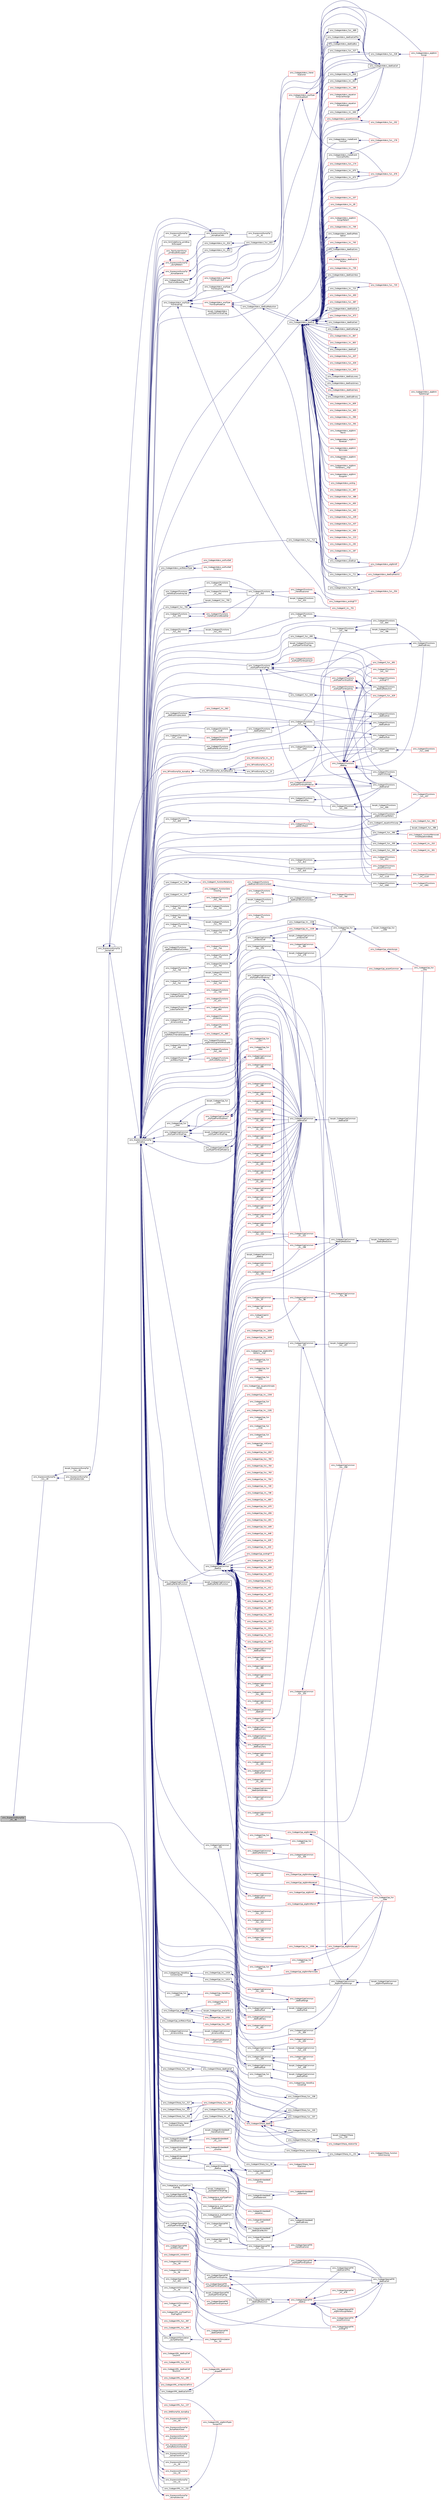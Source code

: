 digraph "omc_ExpressionDumpTpl_lm__46"
{
  edge [fontname="Helvetica",fontsize="10",labelfontname="Helvetica",labelfontsize="10"];
  node [fontname="Helvetica",fontsize="10",shape=record];
  rankdir="LR";
  Node196584 [label="omc_ExpressionDumpTpl\l_lm__46",height=0.2,width=0.4,color="black", fillcolor="grey75", style="filled", fontcolor="black"];
  Node196584 -> Node196585 [dir="back",color="midnightblue",fontsize="10",style="solid",fontname="Helvetica"];
  Node196585 [label="omc_ExpressionDumpTpl\l_fun__48",height=0.2,width=0.4,color="black", fillcolor="white", style="filled",URL="$d3/d40/_expression_dump_tpl_8c.html#aa37d8338b7788d1d5500361a9c13e29e"];
  Node196585 -> Node196586 [dir="back",color="midnightblue",fontsize="10",style="solid",fontname="Helvetica"];
  Node196586 [label="omc_ExpressionDumpTpl\l_dumpSubscripts",height=0.2,width=0.4,color="black", fillcolor="white", style="filled",URL="$d7/ddf/_expression_dump_tpl_8h.html#a8eb59f4997e09896e8b9f73e7d49e6c0"];
  Node196586 -> Node196587 [dir="back",color="midnightblue",fontsize="10",style="solid",fontname="Helvetica"];
  Node196587 [label="omc_ExpressionDumpTpl\l_dumpCref",height=0.2,width=0.4,color="black", fillcolor="white", style="filled",URL="$d7/ddf/_expression_dump_tpl_8h.html#a544016d1e5b5b75e6233b07c7951b4c7"];
  Node196587 -> Node196588 [dir="back",color="midnightblue",fontsize="10",style="solid",fontname="Helvetica"];
  Node196588 [label="omc_ExpressionDumpTpl\l_dumpExpCrefs",height=0.2,width=0.4,color="black", fillcolor="white", style="filled",URL="$d7/ddf/_expression_dump_tpl_8h.html#adee13dd599a1e4f8b72159ded96624eb"];
  Node196588 -> Node196588 [dir="back",color="midnightblue",fontsize="10",style="solid",fontname="Helvetica"];
  Node196588 -> Node196589 [dir="back",color="midnightblue",fontsize="10",style="solid",fontname="Helvetica"];
  Node196589 [label="omc_ExpressionDumpTpl\l_lm__41",height=0.2,width=0.4,color="black", fillcolor="white", style="filled",URL="$d3/d40/_expression_dump_tpl_8c.html#af6bb5d74ee145c22478df449d04aca1d"];
  Node196587 -> Node196587 [dir="back",color="midnightblue",fontsize="10",style="solid",fontname="Helvetica"];
  Node196587 -> Node196590 [dir="back",color="midnightblue",fontsize="10",style="solid",fontname="Helvetica"];
  Node196590 [label="omc_ExpressionDumpTpl\l_dumpExp",height=0.2,width=0.4,color="black", fillcolor="white", style="filled",URL="$d7/ddf/_expression_dump_tpl_8h.html#af778d6f743788d1389d2fb2e53ea7c25"];
  Node196590 -> Node196591 [dir="back",color="midnightblue",fontsize="10",style="solid",fontname="Helvetica"];
  Node196591 [label="omc_CodegenAdevs_literal\lExpConstBoxedVal",height=0.2,width=0.4,color="black", fillcolor="white", style="filled",URL="$d9/daa/_codegen_adevs_8h.html#a64800dd7b1847f414adfb881cda70ecd"];
  Node196591 -> Node196592 [dir="back",color="midnightblue",fontsize="10",style="solid",fontname="Helvetica"];
  Node196592 [label="omc_CodegenAdevs_fun__815",height=0.2,width=0.4,color="black", fillcolor="white", style="filled",URL="$de/de9/_codegen_adevs_8c.html#a250882252dc1f6e7aedfa7f22f14b9a6"];
  Node196592 -> Node196593 [dir="back",color="midnightblue",fontsize="10",style="solid",fontname="Helvetica"];
  Node196593 [label="omc_CodegenAdevs_literal\lExpConst",height=0.2,width=0.4,color="red", fillcolor="white", style="filled",URL="$d9/daa/_codegen_adevs_8h.html#a1fe04343cf462023df1f3bed6d520520"];
  Node196591 -> Node196595 [dir="back",color="midnightblue",fontsize="10",style="solid",fontname="Helvetica"];
  Node196595 [label="omc_CodegenAdevs_lm__814",height=0.2,width=0.4,color="black", fillcolor="white", style="filled",URL="$de/de9/_codegen_adevs_8c.html#a7498168b3a1f11a33d84efe97b4de12b"];
  Node196595 -> Node196592 [dir="back",color="midnightblue",fontsize="10",style="solid",fontname="Helvetica"];
  Node196591 -> Node196596 [dir="back",color="midnightblue",fontsize="10",style="solid",fontname="Helvetica"];
  Node196596 [label="omc_CodegenAdevs_lm__813",height=0.2,width=0.4,color="black", fillcolor="white", style="filled",URL="$de/de9/_codegen_adevs_8c.html#ac0729b5f434325e9102d741085eba91c"];
  Node196596 -> Node196592 [dir="back",color="midnightblue",fontsize="10",style="solid",fontname="Helvetica"];
  Node196590 -> Node196592 [dir="back",color="midnightblue",fontsize="10",style="solid",fontname="Helvetica"];
  Node196590 -> Node196597 [dir="back",color="midnightblue",fontsize="10",style="solid",fontname="Helvetica"];
  Node196597 [label="omc_CodegenAdevs_expType\lFromExpFlag",height=0.2,width=0.4,color="black", fillcolor="white", style="filled",URL="$d9/daa/_codegen_adevs_8h.html#a15e104ebdce8afeca02ff380b8ac37e7"];
  Node196597 -> Node196598 [dir="back",color="midnightblue",fontsize="10",style="solid",fontname="Helvetica"];
  Node196598 [label="boxptr_CodegenAdevs\l_expTypeFromExpFlag",height=0.2,width=0.4,color="black", fillcolor="white", style="filled",URL="$d9/daa/_codegen_adevs_8h.html#ae6816cfeb2554ad6b4408c685a5df5ef"];
  Node196597 -> Node196599 [dir="back",color="midnightblue",fontsize="10",style="solid",fontname="Helvetica"];
  Node196599 [label="omc_CodegenAdevs_expType\lFromExpArrayIf",height=0.2,width=0.4,color="red", fillcolor="white", style="filled",URL="$d9/daa/_codegen_adevs_8h.html#a9f20ff6e356c61d61fdd3192f595ea9e"];
  Node196597 -> Node196841 [dir="back",color="midnightblue",fontsize="10",style="solid",fontname="Helvetica"];
  Node196841 [label="omc_CodegenAdevs_expType\lFromExpArray",height=0.2,width=0.4,color="black", fillcolor="white", style="filled",URL="$d9/daa/_codegen_adevs_8h.html#a3a0957f512b9ab415460365fbff87e67"];
  Node196841 -> Node196706 [dir="back",color="midnightblue",fontsize="10",style="solid",fontname="Helvetica"];
  Node196706 [label="omc_CodegenAdevs_daeExpReduction",height=0.2,width=0.4,color="black", fillcolor="white", style="filled",URL="$d9/daa/_codegen_adevs_8h.html#a2bbe7fcbc87f87085de292ffdd71d7c6"];
  Node196706 -> Node196602 [dir="back",color="midnightblue",fontsize="10",style="solid",fontname="Helvetica"];
  Node196602 [label="omc_CodegenAdevs_daeExp",height=0.2,width=0.4,color="black", fillcolor="white", style="filled",URL="$d9/daa/_codegen_adevs_8h.html#a9de74b5acd9c15114c4688310c75a1dd"];
  Node196602 -> Node196603 [dir="back",color="midnightblue",fontsize="10",style="solid",fontname="Helvetica"];
  Node196603 [label="omc_CodegenAdevs_assertCommon",height=0.2,width=0.4,color="red", fillcolor="white", style="filled",URL="$d9/daa/_codegen_adevs_8h.html#ae91d938868dfa791c3ca0c4fa94bef8c"];
  Node196603 -> Node196604 [dir="back",color="midnightblue",fontsize="10",style="solid",fontname="Helvetica"];
  Node196604 [label="omc_CodegenAdevs_daeExpCall",height=0.2,width=0.4,color="black", fillcolor="white", style="filled",URL="$d9/daa/_codegen_adevs_8h.html#a2868f70df29d08d9b1b068937069ec6b"];
  Node196604 -> Node196602 [dir="back",color="midnightblue",fontsize="10",style="solid",fontname="Helvetica"];
  Node196603 -> Node196678 [dir="back",color="midnightblue",fontsize="10",style="solid",fontname="Helvetica"];
  Node196678 [label="omc_CodegenAdevs_fun__202",height=0.2,width=0.4,color="red", fillcolor="white", style="filled",URL="$de/de9/_codegen_adevs_8c.html#a56c6f22dad4030cfa080834d4833ecf2"];
  Node196602 -> Node196683 [dir="back",color="midnightblue",fontsize="10",style="solid",fontname="Helvetica"];
  Node196683 [label="omc_CodegenAdevs_algStmt\lAssignPattern",height=0.2,width=0.4,color="red", fillcolor="white", style="filled",URL="$d9/daa/_codegen_adevs_8h.html#a00909c54c1155227f29ecf3ec82689c9"];
  Node196602 -> Node196684 [dir="back",color="midnightblue",fontsize="10",style="solid",fontname="Helvetica"];
  Node196684 [label="omc_CodegenAdevs_lm__749",height=0.2,width=0.4,color="red", fillcolor="white", style="filled",URL="$de/de9/_codegen_adevs_8c.html#a084dfe4cf9282a1a2030dd3c5cb4723a"];
  Node196602 -> Node196687 [dir="back",color="midnightblue",fontsize="10",style="solid",fontname="Helvetica"];
  Node196687 [label="omc_CodegenAdevs_daeExpMeta\lOption",height=0.2,width=0.4,color="black", fillcolor="white", style="filled",URL="$d9/daa/_codegen_adevs_8h.html#a29b4c7126109421f90304d143f75d51c"];
  Node196687 -> Node196602 [dir="back",color="midnightblue",fontsize="10",style="solid",fontname="Helvetica"];
  Node196602 -> Node196688 [dir="back",color="midnightblue",fontsize="10",style="solid",fontname="Helvetica"];
  Node196688 [label="omc_CodegenAdevs_lm__745",height=0.2,width=0.4,color="red", fillcolor="white", style="filled",URL="$de/de9/_codegen_adevs_8c.html#a34ef673beae306852ca5d5a05054d221"];
  Node196602 -> Node196690 [dir="back",color="midnightblue",fontsize="10",style="solid",fontname="Helvetica"];
  Node196690 [label="omc_CodegenAdevs_daeExpCons",height=0.2,width=0.4,color="black", fillcolor="white", style="filled",URL="$d9/daa/_codegen_adevs_8h.html#a86a3fd6e617f8587808b6c5bb33730d9"];
  Node196690 -> Node196602 [dir="back",color="midnightblue",fontsize="10",style="solid",fontname="Helvetica"];
  Node196602 -> Node196691 [dir="back",color="midnightblue",fontsize="10",style="solid",fontname="Helvetica"];
  Node196691 [label="omc_CodegenAdevs_daeExpList\lToCons",height=0.2,width=0.4,color="red", fillcolor="white", style="filled",URL="$d9/daa/_codegen_adevs_8h.html#a47ba5fd62c4c0d119899f2c60fce61c2"];
  Node196691 -> Node196691 [dir="back",color="midnightblue",fontsize="10",style="solid",fontname="Helvetica"];
  Node196602 -> Node196693 [dir="back",color="midnightblue",fontsize="10",style="solid",fontname="Helvetica"];
  Node196693 [label="omc_CodegenAdevs_lm__739",height=0.2,width=0.4,color="red", fillcolor="white", style="filled",URL="$de/de9/_codegen_adevs_8c.html#af42fbef6083f968b855f48b3ed515dd5"];
  Node196602 -> Node196701 [dir="back",color="midnightblue",fontsize="10",style="solid",fontname="Helvetica"];
  Node196701 [label="omc_CodegenAdevs_daeExpUnbox",height=0.2,width=0.4,color="black", fillcolor="white", style="filled",URL="$d9/daa/_codegen_adevs_8h.html#a9beb8561e553f54e42d40fa7de9e591f"];
  Node196701 -> Node196602 [dir="back",color="midnightblue",fontsize="10",style="solid",fontname="Helvetica"];
  Node196602 -> Node196702 [dir="back",color="midnightblue",fontsize="10",style="solid",fontname="Helvetica"];
  Node196702 [label="omc_CodegenAdevs_daeExpBox",height=0.2,width=0.4,color="black", fillcolor="white", style="filled",URL="$d9/daa/_codegen_adevs_8h.html#a873bbb125771832956370f6c5cb0c867"];
  Node196702 -> Node196602 [dir="back",color="midnightblue",fontsize="10",style="solid",fontname="Helvetica"];
  Node196602 -> Node196703 [dir="back",color="midnightblue",fontsize="10",style="solid",fontname="Helvetica"];
  Node196703 [label="omc_CodegenAdevs_fun__725",height=0.2,width=0.4,color="red", fillcolor="white", style="filled",URL="$de/de9/_codegen_adevs_8c.html#a0813236bbee1f77830ef1542549eb3fa"];
  Node196602 -> Node196704 [dir="back",color="midnightblue",fontsize="10",style="solid",fontname="Helvetica"];
  Node196704 [label="omc_CodegenAdevs_lm__723",height=0.2,width=0.4,color="black", fillcolor="white", style="filled",URL="$de/de9/_codegen_adevs_8c.html#a4e2d525e9d4ff53709d9bba41bd53ba1"];
  Node196704 -> Node196703 [dir="back",color="midnightblue",fontsize="10",style="solid",fontname="Helvetica"];
  Node196602 -> Node196705 [dir="back",color="midnightblue",fontsize="10",style="solid",fontname="Helvetica"];
  Node196705 [label="omc_CodegenAdevs_lm__711",height=0.2,width=0.4,color="black", fillcolor="white", style="filled",URL="$de/de9/_codegen_adevs_8c.html#a40c76f364bafefc59472c59792bc1be3"];
  Node196705 -> Node196611 [dir="back",color="midnightblue",fontsize="10",style="solid",fontname="Helvetica"];
  Node196611 [label="omc_CodegenAdevs_daeExpMatch2",height=0.2,width=0.4,color="red", fillcolor="white", style="filled",URL="$d9/daa/_codegen_adevs_8h.html#a801195a161cb3a044c289a6bb21990a0"];
  Node196611 -> Node196613 [dir="back",color="midnightblue",fontsize="10",style="solid",fontname="Helvetica"];
  Node196613 [label="omc_CodegenAdevs_algStmt\lTupleAssign",height=0.2,width=0.4,color="red", fillcolor="white", style="filled",URL="$d9/daa/_codegen_adevs_8h.html#a630d4b9942ac3f5f147f27e550363a5d"];
  Node196602 -> Node196706 [dir="back",color="midnightblue",fontsize="10",style="solid",fontname="Helvetica"];
  Node196602 -> Node196707 [dir="back",color="midnightblue",fontsize="10",style="solid",fontname="Helvetica"];
  Node196707 [label="omc_CodegenAdevs_fun__693",height=0.2,width=0.4,color="red", fillcolor="white", style="filled",URL="$de/de9/_codegen_adevs_8c.html#a365dd3ae9a1f3d169be9570051228767"];
  Node196602 -> Node196709 [dir="back",color="midnightblue",fontsize="10",style="solid",fontname="Helvetica"];
  Node196709 [label="omc_CodegenAdevs_fun__689",height=0.2,width=0.4,color="black", fillcolor="white", style="filled",URL="$de/de9/_codegen_adevs_8c.html#afac417c10952c1cf6b2cadc7a47e040f"];
  Node196709 -> Node196706 [dir="back",color="midnightblue",fontsize="10",style="solid",fontname="Helvetica"];
  Node196602 -> Node196710 [dir="back",color="midnightblue",fontsize="10",style="solid",fontname="Helvetica"];
  Node196710 [label="omc_CodegenAdevs_fun__687",height=0.2,width=0.4,color="red", fillcolor="white", style="filled",URL="$de/de9/_codegen_adevs_8c.html#a070af6d7890e160bc6de0c7e094ec16c"];
  Node196602 -> Node196712 [dir="back",color="midnightblue",fontsize="10",style="solid",fontname="Helvetica"];
  Node196712 [label="omc_CodegenAdevs_daeExpSize",height=0.2,width=0.4,color="black", fillcolor="white", style="filled",URL="$d9/daa/_codegen_adevs_8h.html#a5446a46749e18838d40ac4172b52a013"];
  Node196712 -> Node196602 [dir="back",color="midnightblue",fontsize="10",style="solid",fontname="Helvetica"];
  Node196602 -> Node196713 [dir="back",color="midnightblue",fontsize="10",style="solid",fontname="Helvetica"];
  Node196713 [label="omc_CodegenAdevs_daeExpCallPre",height=0.2,width=0.4,color="black", fillcolor="white", style="filled",URL="$d9/daa/_codegen_adevs_8h.html#ae1a7deecfe52ddd7b23ef95d5a0223c0"];
  Node196713 -> Node196604 [dir="back",color="midnightblue",fontsize="10",style="solid",fontname="Helvetica"];
  Node196602 -> Node196696 [dir="back",color="midnightblue",fontsize="10",style="solid",fontname="Helvetica"];
  Node196696 [label="omc_CodegenAdevs_fun__676",height=0.2,width=0.4,color="red", fillcolor="white", style="filled",URL="$de/de9/_codegen_adevs_8c.html#a3ba8f3c99bb6eb42321e28a2282ed425"];
  Node196602 -> Node196714 [dir="back",color="midnightblue",fontsize="10",style="solid",fontname="Helvetica"];
  Node196714 [label="omc_CodegenAdevs_lm__675",height=0.2,width=0.4,color="black", fillcolor="white", style="filled",URL="$de/de9/_codegen_adevs_8c.html#a9853e3e33e2688f48739d5922504bd58"];
  Node196714 -> Node196696 [dir="back",color="midnightblue",fontsize="10",style="solid",fontname="Helvetica"];
  Node196602 -> Node196715 [dir="back",color="midnightblue",fontsize="10",style="solid",fontname="Helvetica"];
  Node196715 [label="omc_CodegenAdevs_lm__673",height=0.2,width=0.4,color="black", fillcolor="white", style="filled",URL="$de/de9/_codegen_adevs_8c.html#a7dbd8151768853b2608709672cc35081"];
  Node196715 -> Node196696 [dir="back",color="midnightblue",fontsize="10",style="solid",fontname="Helvetica"];
  Node196602 -> Node196716 [dir="back",color="midnightblue",fontsize="10",style="solid",fontname="Helvetica"];
  Node196716 [label="omc_CodegenAdevs_fun__672",height=0.2,width=0.4,color="red", fillcolor="white", style="filled",URL="$de/de9/_codegen_adevs_8c.html#ac8f0794a2bbe93f276871e20ee0e4ecf"];
  Node196602 -> Node196717 [dir="back",color="midnightblue",fontsize="10",style="solid",fontname="Helvetica"];
  Node196717 [label="omc_CodegenAdevs_daeExpCast",height=0.2,width=0.4,color="black", fillcolor="white", style="filled",URL="$d9/daa/_codegen_adevs_8h.html#a6f7bcd15afe17f36985b2a8bbe1ccf56"];
  Node196717 -> Node196602 [dir="back",color="midnightblue",fontsize="10",style="solid",fontname="Helvetica"];
  Node196602 -> Node196718 [dir="back",color="midnightblue",fontsize="10",style="solid",fontname="Helvetica"];
  Node196718 [label="omc_CodegenAdevs_daeExpRange",height=0.2,width=0.4,color="black", fillcolor="white", style="filled",URL="$d9/daa/_codegen_adevs_8h.html#aabcaf10b5a6320415495d5e5021ece0a"];
  Node196718 -> Node196602 [dir="back",color="midnightblue",fontsize="10",style="solid",fontname="Helvetica"];
  Node196602 -> Node196719 [dir="back",color="midnightblue",fontsize="10",style="solid",fontname="Helvetica"];
  Node196719 [label="omc_CodegenAdevs_lm__667",height=0.2,width=0.4,color="red", fillcolor="white", style="filled",URL="$de/de9/_codegen_adevs_8c.html#ac2da2c6e79ce24417dda53eabf692104"];
  Node196602 -> Node196723 [dir="back",color="midnightblue",fontsize="10",style="solid",fontname="Helvetica"];
  Node196723 [label="omc_CodegenAdevs_lm__663",height=0.2,width=0.4,color="red", fillcolor="white", style="filled",URL="$de/de9/_codegen_adevs_8c.html#ab0bec96c09a56938b8284214320131b7"];
  Node196602 -> Node196604 [dir="back",color="midnightblue",fontsize="10",style="solid",fontname="Helvetica"];
  Node196602 -> Node196726 [dir="back",color="midnightblue",fontsize="10",style="solid",fontname="Helvetica"];
  Node196726 [label="omc_CodegenAdevs_lm__648",height=0.2,width=0.4,color="black", fillcolor="white", style="filled",URL="$de/de9/_codegen_adevs_8c.html#a8f48ec33deb548c7efcb67547f0afffa"];
  Node196726 -> Node196604 [dir="back",color="midnightblue",fontsize="10",style="solid",fontname="Helvetica"];
  Node196602 -> Node196727 [dir="back",color="midnightblue",fontsize="10",style="solid",fontname="Helvetica"];
  Node196727 [label="omc_CodegenAdevs_lm__647",height=0.2,width=0.4,color="black", fillcolor="white", style="filled",URL="$de/de9/_codegen_adevs_8c.html#a87d96e4a5f0888aa6bc54a3db7937501"];
  Node196727 -> Node196604 [dir="back",color="midnightblue",fontsize="10",style="solid",fontname="Helvetica"];
  Node196602 -> Node196728 [dir="back",color="midnightblue",fontsize="10",style="solid",fontname="Helvetica"];
  Node196728 [label="omc_CodegenAdevs_lm__646",height=0.2,width=0.4,color="black", fillcolor="white", style="filled",URL="$de/de9/_codegen_adevs_8c.html#aa612a58a53c6290e6e8109e8adcffe54"];
  Node196728 -> Node196604 [dir="back",color="midnightblue",fontsize="10",style="solid",fontname="Helvetica"];
  Node196602 -> Node196601 [dir="back",color="midnightblue",fontsize="10",style="solid",fontname="Helvetica"];
  Node196601 [label="omc_CodegenAdevs_daeExpIf",height=0.2,width=0.4,color="black", fillcolor="white", style="filled",URL="$d9/daa/_codegen_adevs_8h.html#a95470060820c24d97cf1ca6a52eacc6e"];
  Node196601 -> Node196602 [dir="back",color="midnightblue",fontsize="10",style="solid",fontname="Helvetica"];
  Node196602 -> Node196729 [dir="back",color="midnightblue",fontsize="10",style="solid",fontname="Helvetica"];
  Node196729 [label="omc_CodegenAdevs_fun__637",height=0.2,width=0.4,color="red", fillcolor="white", style="filled",URL="$de/de9/_codegen_adevs_8c.html#a91fd61867266ed1ff7de4494163f900d"];
  Node196602 -> Node196735 [dir="back",color="midnightblue",fontsize="10",style="solid",fontname="Helvetica"];
  Node196735 [label="omc_CodegenAdevs_fun__634",height=0.2,width=0.4,color="red", fillcolor="white", style="filled",URL="$de/de9/_codegen_adevs_8c.html#a3c8b202057eb7122436634093ef7e29d"];
  Node196602 -> Node196737 [dir="back",color="midnightblue",fontsize="10",style="solid",fontname="Helvetica"];
  Node196737 [label="omc_CodegenAdevs_fun__630",height=0.2,width=0.4,color="red", fillcolor="white", style="filled",URL="$de/de9/_codegen_adevs_8c.html#afe222b62553e4bec6e7a2a203d5dcd2d"];
  Node196602 -> Node196738 [dir="back",color="midnightblue",fontsize="10",style="solid",fontname="Helvetica"];
  Node196738 [label="omc_CodegenAdevs_daeExpLunary",height=0.2,width=0.4,color="black", fillcolor="white", style="filled",URL="$d9/daa/_codegen_adevs_8h.html#abcea849fd22607679f40adcad674a9d4"];
  Node196738 -> Node196602 [dir="back",color="midnightblue",fontsize="10",style="solid",fontname="Helvetica"];
  Node196602 -> Node196739 [dir="back",color="midnightblue",fontsize="10",style="solid",fontname="Helvetica"];
  Node196739 [label="omc_CodegenAdevs_daeExpLbinary",height=0.2,width=0.4,color="black", fillcolor="white", style="filled",URL="$d9/daa/_codegen_adevs_8h.html#a022b0b20bf2bd68d8ca5a41f2d3c6701"];
  Node196739 -> Node196602 [dir="back",color="midnightblue",fontsize="10",style="solid",fontname="Helvetica"];
  Node196602 -> Node196740 [dir="back",color="midnightblue",fontsize="10",style="solid",fontname="Helvetica"];
  Node196740 [label="omc_CodegenAdevs_daeExpUnary",height=0.2,width=0.4,color="red", fillcolor="white", style="filled",URL="$d9/daa/_codegen_adevs_8h.html#a3587cde9eea5b22299eb569f4fbef51a"];
  Node196740 -> Node196602 [dir="back",color="midnightblue",fontsize="10",style="solid",fontname="Helvetica"];
  Node196602 -> Node196742 [dir="back",color="midnightblue",fontsize="10",style="solid",fontname="Helvetica"];
  Node196742 [label="omc_CodegenAdevs_daeExpBinary",height=0.2,width=0.4,color="black", fillcolor="white", style="filled",URL="$d9/daa/_codegen_adevs_8h.html#afa1915101bdb3a3d03845a6c1fb08846"];
  Node196742 -> Node196602 [dir="back",color="midnightblue",fontsize="10",style="solid",fontname="Helvetica"];
  Node196602 -> Node196743 [dir="back",color="midnightblue",fontsize="10",style="solid",fontname="Helvetica"];
  Node196743 [label="omc_CodegenAdevs_lm__609",height=0.2,width=0.4,color="red", fillcolor="white", style="filled",URL="$de/de9/_codegen_adevs_8c.html#aa8233046e28a7ed22d8700402d957dd2"];
  Node196602 -> Node196755 [dir="back",color="midnightblue",fontsize="10",style="solid",fontname="Helvetica"];
  Node196755 [label="omc_CodegenAdevs_fun__603",height=0.2,width=0.4,color="red", fillcolor="white", style="filled",URL="$de/de9/_codegen_adevs_8c.html#a577fa8ae15f1f431ead56fcd688049f1"];
  Node196602 -> Node196766 [dir="back",color="midnightblue",fontsize="10",style="solid",fontname="Helvetica"];
  Node196766 [label="omc_CodegenAdevs_lm__596",height=0.2,width=0.4,color="red", fillcolor="white", style="filled",URL="$de/de9/_codegen_adevs_8c.html#ae4d4d965db9f84d858d49584bbe3a423"];
  Node196602 -> Node196767 [dir="back",color="midnightblue",fontsize="10",style="solid",fontname="Helvetica"];
  Node196767 [label="omc_CodegenAdevs_fun__591",height=0.2,width=0.4,color="red", fillcolor="white", style="filled",URL="$de/de9/_codegen_adevs_8c.html#a20855c34c8781ef07dd85460b6014cbb"];
  Node196602 -> Node196615 [dir="back",color="midnightblue",fontsize="10",style="solid",fontname="Helvetica"];
  Node196615 [label="omc_CodegenAdevs_elseExpr",height=0.2,width=0.4,color="black", fillcolor="white", style="filled",URL="$d9/daa/_codegen_adevs_8h.html#a93633c2b3ffe3a28478265f495ee9fb0"];
  Node196615 -> Node196615 [dir="back",color="midnightblue",fontsize="10",style="solid",fontname="Helvetica"];
  Node196615 -> Node196616 [dir="back",color="midnightblue",fontsize="10",style="solid",fontname="Helvetica"];
  Node196616 [label="omc_CodegenAdevs_algStmtIf",height=0.2,width=0.4,color="red", fillcolor="white", style="filled",URL="$d9/daa/_codegen_adevs_8h.html#ae772372ee060e27b4810aaa650e36c79"];
  Node196602 -> Node196776 [dir="back",color="midnightblue",fontsize="10",style="solid",fontname="Helvetica"];
  Node196776 [label="omc_CodegenAdevs_algStmt\lReinit",height=0.2,width=0.4,color="red", fillcolor="white", style="filled",URL="$d9/daa/_codegen_adevs_8h.html#a8773037bc8cb8b48346481709d01beb0"];
  Node196602 -> Node196777 [dir="back",color="midnightblue",fontsize="10",style="solid",fontname="Helvetica"];
  Node196777 [label="omc_CodegenAdevs_algStmt\lNoretcall",height=0.2,width=0.4,color="red", fillcolor="white", style="filled",URL="$d9/daa/_codegen_adevs_8h.html#a399c9f0ed9c3087de551ca834e1bfd4e"];
  Node196602 -> Node196778 [dir="back",color="midnightblue",fontsize="10",style="solid",fontname="Helvetica"];
  Node196778 [label="omc_CodegenAdevs_algStmt\lTerminate",height=0.2,width=0.4,color="red", fillcolor="white", style="filled",URL="$d9/daa/_codegen_adevs_8h.html#abd3bbd25f24f5d76d28a67034329a864"];
  Node196602 -> Node196627 [dir="back",color="midnightblue",fontsize="10",style="solid",fontname="Helvetica"];
  Node196627 [label="omc_CodegenAdevs_algStmt\lWhile",height=0.2,width=0.4,color="red", fillcolor="white", style="filled",URL="$d9/daa/_codegen_adevs_8h.html#ab3cdafeba9b706c34d7138105972a49c"];
  Node196602 -> Node196779 [dir="back",color="midnightblue",fontsize="10",style="solid",fontname="Helvetica"];
  Node196779 [label="omc_CodegenAdevs_algStmt\lForGeneric__impl",height=0.2,width=0.4,color="red", fillcolor="white", style="filled",URL="$d9/daa/_codegen_adevs_8h.html#aed2f979b07676a696948048ee880f735"];
  Node196602 -> Node196781 [dir="back",color="midnightblue",fontsize="10",style="solid",fontname="Helvetica"];
  Node196781 [label="omc_CodegenAdevs_fun__554",height=0.2,width=0.4,color="red", fillcolor="white", style="filled",URL="$de/de9/_codegen_adevs_8c.html#ad4ff88c7748d0ce1fa7c7277ba3649df"];
  Node196602 -> Node196783 [dir="back",color="midnightblue",fontsize="10",style="solid",fontname="Helvetica"];
  Node196783 [label="omc_CodegenAdevs_fun__551",height=0.2,width=0.4,color="black", fillcolor="white", style="filled",URL="$de/de9/_codegen_adevs_8c.html#a1a9acbda57f12f4a3385cdb901071675"];
  Node196783 -> Node196781 [dir="back",color="midnightblue",fontsize="10",style="solid",fontname="Helvetica"];
  Node196602 -> Node196616 [dir="back",color="midnightblue",fontsize="10",style="solid",fontname="Helvetica"];
  Node196602 -> Node196613 [dir="back",color="midnightblue",fontsize="10",style="solid",fontname="Helvetica"];
  Node196602 -> Node196765 [dir="back",color="midnightblue",fontsize="10",style="solid",fontname="Helvetica"];
  Node196765 [label="omc_CodegenAdevs_algStmt\lAssignArr",height=0.2,width=0.4,color="red", fillcolor="white", style="filled",URL="$d9/daa/_codegen_adevs_8h.html#a151b556351711becefce08925c04a07b"];
  Node196602 -> Node196700 [dir="back",color="midnightblue",fontsize="10",style="solid",fontname="Helvetica"];
  Node196700 [label="omc_CodegenAdevs_algStmt\lAssign",height=0.2,width=0.4,color="red", fillcolor="white", style="filled",URL="$d9/daa/_codegen_adevs_8h.html#a46eae325d40c0791a20b5aac9e059be4"];
  Node196602 -> Node196699 [dir="back",color="midnightblue",fontsize="10",style="solid",fontname="Helvetica"];
  Node196699 [label="omc_CodegenAdevs_fun__528",height=0.2,width=0.4,color="black", fillcolor="white", style="filled",URL="$de/de9/_codegen_adevs_8c.html#a67a4dee30977bda77c6c00e03e23d424"];
  Node196699 -> Node196700 [dir="back",color="midnightblue",fontsize="10",style="solid",fontname="Helvetica"];
  Node196602 -> Node196784 [dir="back",color="midnightblue",fontsize="10",style="solid",fontname="Helvetica"];
  Node196784 [label="omc_CodegenAdevs_fun__527",height=0.2,width=0.4,color="black", fillcolor="white", style="filled",URL="$de/de9/_codegen_adevs_8c.html#a76149690a88eedbb6f9da3f2068d6caf"];
  Node196784 -> Node196699 [dir="back",color="midnightblue",fontsize="10",style="solid",fontname="Helvetica"];
  Node196602 -> Node196785 [dir="back",color="midnightblue",fontsize="10",style="solid",fontname="Helvetica"];
  Node196785 [label="omc_CodegenAdevs_extArgF77",height=0.2,width=0.4,color="red", fillcolor="white", style="filled",URL="$d9/daa/_codegen_adevs_8h.html#a9faa2f290e29979d52eec13cc9509f27"];
  Node196602 -> Node196769 [dir="back",color="midnightblue",fontsize="10",style="solid",fontname="Helvetica"];
  Node196769 [label="omc_CodegenAdevs_extArg",height=0.2,width=0.4,color="red", fillcolor="white", style="filled",URL="$d9/daa/_codegen_adevs_8h.html#a875ba680975fc8fb302266eca7c9a1a3"];
  Node196602 -> Node196788 [dir="back",color="midnightblue",fontsize="10",style="solid",fontname="Helvetica"];
  Node196788 [label="omc_CodegenAdevs_lm__487",height=0.2,width=0.4,color="red", fillcolor="white", style="filled",URL="$de/de9/_codegen_adevs_8c.html#a15cd71f0533c8c087d06fb9667479ccb"];
  Node196602 -> Node196791 [dir="back",color="midnightblue",fontsize="10",style="solid",fontname="Helvetica"];
  Node196791 [label="omc_CodegenAdevs_fun__486",height=0.2,width=0.4,color="red", fillcolor="white", style="filled",URL="$de/de9/_codegen_adevs_8c.html#a9b49274630567b8c848db92d06d9bf37"];
  Node196602 -> Node196792 [dir="back",color="midnightblue",fontsize="10",style="solid",fontname="Helvetica"];
  Node196792 [label="omc_CodegenAdevs_lm__450",height=0.2,width=0.4,color="red", fillcolor="white", style="filled",URL="$de/de9/_codegen_adevs_8c.html#a7b8cdb471a50c6eaab26706f4b056f6a"];
  Node196602 -> Node196796 [dir="back",color="midnightblue",fontsize="10",style="solid",fontname="Helvetica"];
  Node196796 [label="omc_CodegenAdevs_fun__442",height=0.2,width=0.4,color="red", fillcolor="white", style="filled",URL="$de/de9/_codegen_adevs_8c.html#a8574b47367e980d1676ea1e352c90b5d"];
  Node196602 -> Node196799 [dir="back",color="midnightblue",fontsize="10",style="solid",fontname="Helvetica"];
  Node196799 [label="omc_CodegenAdevs_fun__439",height=0.2,width=0.4,color="red", fillcolor="white", style="filled",URL="$de/de9/_codegen_adevs_8c.html#a2bfeaab6fc91f5a6a2ccabb898b1d740"];
  Node196602 -> Node196810 [dir="back",color="midnightblue",fontsize="10",style="solid",fontname="Helvetica"];
  Node196810 [label="omc_CodegenAdevs_fun__437",height=0.2,width=0.4,color="red", fillcolor="white", style="filled",URL="$de/de9/_codegen_adevs_8c.html#a53215a1d88d6c1a2b3ade836a1b2efd7"];
  Node196602 -> Node196811 [dir="back",color="midnightblue",fontsize="10",style="solid",fontname="Helvetica"];
  Node196811 [label="omc_CodegenAdevs_lm__436",height=0.2,width=0.4,color="red", fillcolor="white", style="filled",URL="$de/de9/_codegen_adevs_8c.html#a43af5ba0db9d2a83294505a4a8804607"];
  Node196602 -> Node196812 [dir="back",color="midnightblue",fontsize="10",style="solid",fontname="Helvetica"];
  Node196812 [label="omc_CodegenAdevs_fun__213",height=0.2,width=0.4,color="red", fillcolor="white", style="filled",URL="$de/de9/_codegen_adevs_8c.html#a39642cc8460e77254313d6f499533e4d"];
  Node196602 -> Node196678 [dir="back",color="midnightblue",fontsize="10",style="solid",fontname="Helvetica"];
  Node196602 -> Node196815 [dir="back",color="midnightblue",fontsize="10",style="solid",fontname="Helvetica"];
  Node196815 [label="omc_CodegenAdevs_lm__192",height=0.2,width=0.4,color="red", fillcolor="white", style="filled",URL="$de/de9/_codegen_adevs_8c.html#a11caa0bd08f73384c5eb72e8e613dc0f"];
  Node196602 -> Node196816 [dir="back",color="midnightblue",fontsize="10",style="solid",fontname="Helvetica"];
  Node196816 [label="omc_CodegenAdevs_lm__187",height=0.2,width=0.4,color="red", fillcolor="white", style="filled",URL="$de/de9/_codegen_adevs_8c.html#aec0099413e410ff36059fc726a684cd0"];
  Node196602 -> Node196817 [dir="back",color="midnightblue",fontsize="10",style="solid",fontname="Helvetica"];
  Node196817 [label="omc_CodegenAdevs_lm__186",height=0.2,width=0.4,color="red", fillcolor="white", style="filled",URL="$de/de9/_codegen_adevs_8c.html#aaa30945744e4aad83f2fa48c7abeefac"];
  Node196602 -> Node196818 [dir="back",color="midnightblue",fontsize="10",style="solid",fontname="Helvetica"];
  Node196818 [label="omc_CodegenAdevs_equation\lArrayCallAssign",height=0.2,width=0.4,color="red", fillcolor="white", style="filled",URL="$d9/daa/_codegen_adevs_8h.html#a3d764ac8d2fb896085911c271f5964d2"];
  Node196602 -> Node196819 [dir="back",color="midnightblue",fontsize="10",style="solid",fontname="Helvetica"];
  Node196819 [label="omc_CodegenAdevs_equation\lSimpleAssign",height=0.2,width=0.4,color="red", fillcolor="white", style="filled",URL="$d9/daa/_codegen_adevs_8h.html#a09f09642c67508c49d51283dfb7e3e02"];
  Node196602 -> Node196820 [dir="back",color="midnightblue",fontsize="10",style="solid",fontname="Helvetica"];
  Node196820 [label="omc_CodegenAdevs_fun__176",height=0.2,width=0.4,color="red", fillcolor="white", style="filled",URL="$de/de9/_codegen_adevs_8c.html#ac877b05c790b2c4d426cf30d0b89ab6b"];
  Node196602 -> Node196828 [dir="back",color="midnightblue",fontsize="10",style="solid",fontname="Helvetica"];
  Node196828 [label="omc_CodegenAdevs_fun__174",height=0.2,width=0.4,color="red", fillcolor="white", style="filled",URL="$de/de9/_codegen_adevs_8c.html#a8fcd84ae6beb69fd519e93ab5dfc5963"];
  Node196602 -> Node196834 [dir="back",color="midnightblue",fontsize="10",style="solid",fontname="Helvetica"];
  Node196834 [label="omc_CodegenAdevs_makeEvent\lFuncCall",height=0.2,width=0.4,color="black", fillcolor="white", style="filled",URL="$d9/daa/_codegen_adevs_8h.html#aa67ea2525b8519c56f6d523a9f70f3f0"];
  Node196834 -> Node196820 [dir="back",color="midnightblue",fontsize="10",style="solid",fontname="Helvetica"];
  Node196602 -> Node196835 [dir="back",color="midnightblue",fontsize="10",style="solid",fontname="Helvetica"];
  Node196835 [label="omc_CodegenAdevs_makeEvent\lFuncCallForDiv",height=0.2,width=0.4,color="black", fillcolor="white", style="filled",URL="$d9/daa/_codegen_adevs_8h.html#afff2e8233527ec405b1f0e4402d8c2fe"];
  Node196835 -> Node196820 [dir="back",color="midnightblue",fontsize="10",style="solid",fontname="Helvetica"];
  Node196602 -> Node196836 [dir="back",color="midnightblue",fontsize="10",style="solid",fontname="Helvetica"];
  Node196836 [label="omc_CodegenAdevs_lm__107",height=0.2,width=0.4,color="red", fillcolor="white", style="filled",URL="$de/de9/_codegen_adevs_8c.html#a5a1c5c2ffee7a64a62c14ce9577a848f"];
  Node196602 -> Node196840 [dir="back",color="midnightblue",fontsize="10",style="solid",fontname="Helvetica"];
  Node196840 [label="omc_CodegenAdevs_lm__85",height=0.2,width=0.4,color="red", fillcolor="white", style="filled",URL="$de/de9/_codegen_adevs_8c.html#ab6059795e8f8765361549453773101bc"];
  Node196841 -> Node196604 [dir="back",color="midnightblue",fontsize="10",style="solid",fontname="Helvetica"];
  Node196597 -> Node196842 [dir="back",color="midnightblue",fontsize="10",style="solid",fontname="Helvetica"];
  Node196842 [label="omc_CodegenAdevs_expType\lFromExpModelica",height=0.2,width=0.4,color="red", fillcolor="white", style="filled",URL="$d9/daa/_codegen_adevs_8h.html#ae8d5c83a2661142660311f9a7a1e1a74"];
  Node196842 -> Node196705 [dir="back",color="midnightblue",fontsize="10",style="solid",fontname="Helvetica"];
  Node196842 -> Node196706 [dir="back",color="midnightblue",fontsize="10",style="solid",fontname="Helvetica"];
  Node196842 -> Node196604 [dir="back",color="midnightblue",fontsize="10",style="solid",fontname="Helvetica"];
  Node196597 -> Node196846 [dir="back",color="midnightblue",fontsize="10",style="solid",fontname="Helvetica"];
  Node196846 [label="omc_CodegenAdevs_expType\lFromExpShort",height=0.2,width=0.4,color="red", fillcolor="white", style="filled",URL="$d9/daa/_codegen_adevs_8h.html#ade01b25fc05a53552793f89abc79a2f9"];
  Node196846 -> Node196702 [dir="back",color="midnightblue",fontsize="10",style="solid",fontname="Helvetica"];
  Node196846 -> Node196696 [dir="back",color="midnightblue",fontsize="10",style="solid",fontname="Helvetica"];
  Node196846 -> Node196604 [dir="back",color="midnightblue",fontsize="10",style="solid",fontname="Helvetica"];
  Node196846 -> Node196700 [dir="back",color="midnightblue",fontsize="10",style="solid",fontname="Helvetica"];
  Node196597 -> Node196785 [dir="back",color="midnightblue",fontsize="10",style="solid",fontname="Helvetica"];
  Node196590 -> Node196848 [dir="back",color="midnightblue",fontsize="10",style="solid",fontname="Helvetica"];
  Node196848 [label="omc_CodegenAdevs_fun__712",height=0.2,width=0.4,color="black", fillcolor="white", style="filled",URL="$de/de9/_codegen_adevs_8c.html#a716107476785fbf3b9d326eba65be520"];
  Node196848 -> Node196611 [dir="back",color="midnightblue",fontsize="10",style="solid",fontname="Helvetica"];
  Node196590 -> Node196706 [dir="back",color="midnightblue",fontsize="10",style="solid",fontname="Helvetica"];
  Node196590 -> Node196713 [dir="back",color="midnightblue",fontsize="10",style="solid",fontname="Helvetica"];
  Node196590 -> Node196604 [dir="back",color="midnightblue",fontsize="10",style="solid",fontname="Helvetica"];
  Node196590 -> Node196602 [dir="back",color="midnightblue",fontsize="10",style="solid",fontname="Helvetica"];
  Node196590 -> Node196849 [dir="back",color="midnightblue",fontsize="10",style="solid",fontname="Helvetica"];
  Node196849 [label="omc_CodegenAdevs_extReturnType",height=0.2,width=0.4,color="black", fillcolor="white", style="filled",URL="$d9/daa/_codegen_adevs_8h.html#a71d0d64dde64b31d277a77bfa77263de"];
  Node196849 -> Node196850 [dir="back",color="midnightblue",fontsize="10",style="solid",fontname="Helvetica"];
  Node196850 [label="omc_CodegenAdevs_extFunDef\lDynamic",height=0.2,width=0.4,color="red", fillcolor="white", style="filled",URL="$d9/daa/_codegen_adevs_8h.html#acab946ebc8423c2de91394795fdb8e6d"];
  Node196849 -> Node196855 [dir="back",color="midnightblue",fontsize="10",style="solid",fontname="Helvetica"];
  Node196855 [label="omc_CodegenAdevs_extFunDef",height=0.2,width=0.4,color="red", fillcolor="white", style="filled",URL="$d9/daa/_codegen_adevs_8h.html#a03d191d833cd5c6e33ef5d33a775b743"];
  Node196590 -> Node196856 [dir="back",color="midnightblue",fontsize="10",style="solid",fontname="Helvetica"];
  Node196856 [label="omc_CodegenC_fun__700",height=0.2,width=0.4,color="black", fillcolor="white", style="filled",URL="$d4/ddb/_codegen_c_8c.html#a2c5cbabc6e7c4ce6e3b04f99717793a9"];
  Node196856 -> Node196857 [dir="back",color="midnightblue",fontsize="10",style="solid",fontname="Helvetica"];
  Node196857 [label="omc_CodegenC_lm__701",height=0.2,width=0.4,color="red", fillcolor="white", style="filled",URL="$d4/ddb/_codegen_c_8c.html#a5937d31a62c648979fa96ffeaa92db43"];
  Node196856 -> Node196861 [dir="back",color="midnightblue",fontsize="10",style="solid",fontname="Helvetica"];
  Node196861 [label="boxptr_CodegenC_fun__700",height=0.2,width=0.4,color="black", fillcolor="white", style="filled",URL="$d4/ddb/_codegen_c_8c.html#a5d532e60f5afc96e9e64a7166eee57c0"];
  Node196590 -> Node196862 [dir="back",color="midnightblue",fontsize="10",style="solid",fontname="Helvetica"];
  Node196862 [label="omc_CodegenC_fun__690",height=0.2,width=0.4,color="black", fillcolor="white", style="filled",URL="$d4/ddb/_codegen_c_8c.html#a889b204c99edbff99364c1bab879aa5b"];
  Node196862 -> Node196863 [dir="back",color="midnightblue",fontsize="10",style="solid",fontname="Helvetica"];
  Node196863 [label="omc_CodegenC_fun__691",height=0.2,width=0.4,color="red", fillcolor="white", style="filled",URL="$d4/ddb/_codegen_c_8c.html#a70f99f0e20ef6f36a31f47e1ca21601f"];
  Node196590 -> Node196992 [dir="back",color="midnightblue",fontsize="10",style="solid",fontname="Helvetica"];
  Node196992 [label="omc_CodegenC_fun__628",height=0.2,width=0.4,color="black", fillcolor="white", style="filled",URL="$d4/ddb/_codegen_c_8c.html#a3bc818316466bf3a442765a5fe1b40ba"];
  Node196992 -> Node196993 [dir="back",color="midnightblue",fontsize="10",style="solid",fontname="Helvetica"];
  Node196993 [label="omc_CodegenC_fun__629",height=0.2,width=0.4,color="red", fillcolor="white", style="filled",URL="$d4/ddb/_codegen_c_8c.html#a1a4b3543583cae521939da12b0192ace"];
  Node196590 -> Node196995 [dir="back",color="midnightblue",fontsize="10",style="solid",fontname="Helvetica"];
  Node196995 [label="omc_CodegenC_equationForLoop",height=0.2,width=0.4,color="black", fillcolor="white", style="filled",URL="$d9/d0d/_codegen_c_8h.html#aff9eb0561a887f260874b69d573fe84b"];
  Node196995 -> Node196870 [dir="back",color="midnightblue",fontsize="10",style="solid",fontname="Helvetica"];
  Node196870 [label="omc_CodegenC_fun__591",height=0.2,width=0.4,color="red", fillcolor="white", style="filled",URL="$d4/ddb/_codegen_c_8c.html#a3cf53c1060f29c42101bbc7cdc24de9d"];
  Node196590 -> Node196996 [dir="back",color="midnightblue",fontsize="10",style="solid",fontname="Helvetica"];
  Node196996 [label="omc_CodegenC_lm__528",height=0.2,width=0.4,color="black", fillcolor="white", style="filled",URL="$d4/ddb/_codegen_c_8c.html#ae38cd5809815d20b0be20cbdc8431c62"];
  Node196996 -> Node196997 [dir="back",color="midnightblue",fontsize="10",style="solid",fontname="Helvetica"];
  Node196997 [label="omc_CodegenC_functionRelations",height=0.2,width=0.4,color="red", fillcolor="white", style="filled",URL="$d9/d0d/_codegen_c_8h.html#a19fca986f730816215c92391c9b1d2d9"];
  Node196590 -> Node196999 [dir="back",color="midnightblue",fontsize="10",style="solid",fontname="Helvetica"];
  Node196999 [label="omc_CodegenC_lm__517",height=0.2,width=0.4,color="black", fillcolor="white", style="filled",URL="$d4/ddb/_codegen_c_8c.html#a908ef16fb626376e0c8f62b0aa59d373"];
  Node196999 -> Node197000 [dir="back",color="midnightblue",fontsize="10",style="solid",fontname="Helvetica"];
  Node197000 [label="omc_CodegenC_functionZero\lCrossing",height=0.2,width=0.4,color="red", fillcolor="white", style="filled",URL="$d9/d0d/_codegen_c_8h.html#a12fe7aaa736a8d4cd74c209737225131"];
  Node196590 -> Node197001 [dir="back",color="midnightblue",fontsize="10",style="solid",fontname="Helvetica"];
  Node197001 [label="omc_CodegenC_fun__386",height=0.2,width=0.4,color="black", fillcolor="white", style="filled",URL="$d4/ddb/_codegen_c_8c.html#a6121287a1cae9aa884f79200f71c8960"];
  Node197001 -> Node196941 [dir="back",color="midnightblue",fontsize="10",style="solid",fontname="Helvetica"];
  Node196941 [label="omc_CodegenC_functionRemoved\lInitialEquationsBody",height=0.2,width=0.4,color="red", fillcolor="white", style="filled",URL="$d9/d0d/_codegen_c_8h.html#a477e2124d77bce57b7b4f66dedb39246"];
  Node197001 -> Node197002 [dir="back",color="midnightblue",fontsize="10",style="solid",fontname="Helvetica"];
  Node197002 [label="boxptr_CodegenC_fun__386",height=0.2,width=0.4,color="black", fillcolor="white", style="filled",URL="$d4/ddb/_codegen_c_8c.html#ab8ff2e84d80e750375c29fcf87533972"];
  Node196590 -> Node197003 [dir="back",color="midnightblue",fontsize="10",style="solid",fontname="Helvetica"];
  Node197003 [label="omc_CodegenC_fun__309",height=0.2,width=0.4,color="black", fillcolor="white", style="filled",URL="$d4/ddb/_codegen_c_8c.html#a031a163a64a4d573b9d7983b1a2e0b6a"];
  Node197003 -> Node197004 [dir="back",color="midnightblue",fontsize="10",style="solid",fontname="Helvetica"];
  Node197004 [label="omc_CodegenC_lm__310",height=0.2,width=0.4,color="red", fillcolor="white", style="filled",URL="$d4/ddb/_codegen_c_8c.html#a760f0fcf57af41d5646c7233a6436945"];
  Node196590 -> Node197006 [dir="back",color="midnightblue",fontsize="10",style="solid",fontname="Helvetica"];
  Node197006 [label="omc_CodegenC_fun__300",height=0.2,width=0.4,color="black", fillcolor="white", style="filled",URL="$d4/ddb/_codegen_c_8c.html#a4aa0120f18bbc94ef31af681468bf6db"];
  Node197006 -> Node197007 [dir="back",color="midnightblue",fontsize="10",style="solid",fontname="Helvetica"];
  Node197007 [label="omc_CodegenC_lm__301",height=0.2,width=0.4,color="red", fillcolor="white", style="filled",URL="$d4/ddb/_codegen_c_8c.html#ab7fd9c533fe47bfadad5543bb2d8b5ee"];
  Node196590 -> Node197028 [dir="back",color="midnightblue",fontsize="10",style="solid",fontname="Helvetica"];
  Node197028 [label="omc_CodegenCFunctions\l_fun__1134",height=0.2,width=0.4,color="black", fillcolor="white", style="filled",URL="$de/df6/_codegen_c_functions_8c.html#aa839f5e98ba524ed13fbc5e9466d8ab0"];
  Node197028 -> Node197029 [dir="back",color="midnightblue",fontsize="10",style="solid",fontname="Helvetica"];
  Node197029 [label="omc_CodegenCFunctions\l_daeExpMatch2",height=0.2,width=0.4,color="red", fillcolor="white", style="filled",URL="$db/dab/_codegen_c_functions_8h.html#ad866d833b267644f5baa33ad3697fec6"];
  Node197029 -> Node197030 [dir="back",color="midnightblue",fontsize="10",style="solid",fontname="Helvetica"];
  Node197030 [label="omc_CodegenCFunctions\l_daeExpMatch",height=0.2,width=0.4,color="black", fillcolor="white", style="filled",URL="$db/dab/_codegen_c_functions_8h.html#a5af047fb31b036d7f2607b8c88977a34"];
  Node197030 -> Node197031 [dir="back",color="midnightblue",fontsize="10",style="solid",fontname="Helvetica"];
  Node197031 [label="omc_CodegenCFunctions\l_fun__700",height=0.2,width=0.4,color="black", fillcolor="white", style="filled",URL="$de/df6/_codegen_c_functions_8c.html#ad6df484da86b4a6784fc6fc8a5370e1e"];
  Node197031 -> Node197032 [dir="back",color="midnightblue",fontsize="10",style="solid",fontname="Helvetica"];
  Node197032 [label="omc_CodegenCFunctions\l_daeExp",height=0.2,width=0.4,color="red", fillcolor="white", style="filled",URL="$db/dab/_codegen_c_functions_8h.html#a7a8df6dd6bc6e7383df2b0032934744c"];
  Node197032 -> Node196863 [dir="back",color="midnightblue",fontsize="10",style="solid",fontname="Helvetica"];
  Node197032 -> Node196993 [dir="back",color="midnightblue",fontsize="10",style="solid",fontname="Helvetica"];
  Node197032 -> Node196995 [dir="back",color="midnightblue",fontsize="10",style="solid",fontname="Helvetica"];
  Node197032 -> Node197001 [dir="back",color="midnightblue",fontsize="10",style="solid",fontname="Helvetica"];
  Node197032 -> Node197003 [dir="back",color="midnightblue",fontsize="10",style="solid",fontname="Helvetica"];
  Node197032 -> Node197006 [dir="back",color="midnightblue",fontsize="10",style="solid",fontname="Helvetica"];
  Node197032 -> Node197253 [dir="back",color="midnightblue",fontsize="10",style="solid",fontname="Helvetica"];
  Node197253 [label="omc_CodegenCFunctions\l_daeExpReduction",height=0.2,width=0.4,color="black", fillcolor="white", style="filled",URL="$db/dab/_codegen_c_functions_8h.html#a9436f9f980023f619300f4443be5b4e3"];
  Node197253 -> Node197031 [dir="back",color="midnightblue",fontsize="10",style="solid",fontname="Helvetica"];
  Node197032 -> Node197526 [dir="back",color="midnightblue",fontsize="10",style="solid",fontname="Helvetica"];
  Node197526 [label="omc_CodegenCFunctions\l_fun__1118",height=0.2,width=0.4,color="black", fillcolor="white", style="filled",URL="$de/df6/_codegen_c_functions_8c.html#a5ab3c31f917b6a9ca4e54f6854782bb7"];
  Node197526 -> Node197527 [dir="back",color="midnightblue",fontsize="10",style="solid",fontname="Helvetica"];
  Node197527 [label="omc_CodegenCFunctions\l_lm__1119",height=0.2,width=0.4,color="red", fillcolor="white", style="filled",URL="$de/df6/_codegen_c_functions_8c.html#a8918cccde8b672720da46342dea6ed5e"];
  Node197032 -> Node197539 [dir="back",color="midnightblue",fontsize="10",style="solid",fontname="Helvetica"];
  Node197539 [label="omc_CodegenCFunctions\l_fun__1060",height=0.2,width=0.4,color="black", fillcolor="white", style="filled",URL="$de/df6/_codegen_c_functions_8c.html#a8211dc1d65bdbd4d321f9cfe9879a3cf"];
  Node197539 -> Node197540 [dir="back",color="midnightblue",fontsize="10",style="solid",fontname="Helvetica"];
  Node197540 [label="omc_CodegenCFunctions\l_lm__1061",height=0.2,width=0.4,color="red", fillcolor="white", style="filled",URL="$de/df6/_codegen_c_functions_8c.html#a9a349d8d8757cbe5340b778eca41b1f4"];
  Node197032 -> Node197552 [dir="back",color="midnightblue",fontsize="10",style="solid",fontname="Helvetica"];
  Node197552 [label="omc_CodegenCFunctions\l_daeExpSize",height=0.2,width=0.4,color="black", fillcolor="white", style="filled",URL="$db/dab/_codegen_c_functions_8h.html#a40e6fd36b52d9280f7d8acb8fa81c68b"];
  Node197552 -> Node197031 [dir="back",color="midnightblue",fontsize="10",style="solid",fontname="Helvetica"];
  Node197032 -> Node197208 [dir="back",color="midnightblue",fontsize="10",style="solid",fontname="Helvetica"];
  Node197208 [label="omc_CodegenCFunctions\l_fun__1005",height=0.2,width=0.4,color="black", fillcolor="white", style="filled",URL="$de/df6/_codegen_c_functions_8c.html#af6b8280653451537023d319b3cbeb67a"];
  Node197208 -> Node197209 [dir="back",color="midnightblue",fontsize="10",style="solid",fontname="Helvetica"];
  Node197209 [label="omc_CodegenCFunctions\l_fun__1006",height=0.2,width=0.4,color="red", fillcolor="white", style="filled",URL="$de/df6/_codegen_c_functions_8c.html#a6fe5155c76c1ea7c3184e96ce87c9850"];
  Node197032 -> Node197558 [dir="back",color="midnightblue",fontsize="10",style="solid",fontname="Helvetica"];
  Node197558 [label="omc_CodegenCFunctions\l_daeExpRsub",height=0.2,width=0.4,color="black", fillcolor="white", style="filled",URL="$db/dab/_codegen_c_functions_8h.html#a65c1ba948aff53858a61b01feee98287"];
  Node197558 -> Node197031 [dir="back",color="midnightblue",fontsize="10",style="solid",fontname="Helvetica"];
  Node197032 -> Node197260 [dir="back",color="midnightblue",fontsize="10",style="solid",fontname="Helvetica"];
  Node197260 [label="omc_CodegenCFunctions\l_daeExpTsub",height=0.2,width=0.4,color="black", fillcolor="white", style="filled",URL="$db/dab/_codegen_c_functions_8h.html#a4655510c73a52dc7953e8022dbd3c207"];
  Node197260 -> Node197031 [dir="back",color="midnightblue",fontsize="10",style="solid",fontname="Helvetica"];
  Node197032 -> Node197097 [dir="back",color="midnightblue",fontsize="10",style="solid",fontname="Helvetica"];
  Node197097 [label="omc_CodegenCFunctions\l_daeExpCall",height=0.2,width=0.4,color="black", fillcolor="white", style="filled",URL="$db/dab/_codegen_c_functions_8h.html#ae5d5756a69b8b06efcfab38ddc33c1bf"];
  Node197097 -> Node197031 [dir="back",color="midnightblue",fontsize="10",style="solid",fontname="Helvetica"];
  Node197032 -> Node197612 [dir="back",color="midnightblue",fontsize="10",style="solid",fontname="Helvetica"];
  Node197612 [label="omc_CodegenCFunctions\l_fun__814",height=0.2,width=0.4,color="red", fillcolor="white", style="filled",URL="$de/df6/_codegen_c_functions_8c.html#a013e9f77dc726adbd1cde6cbcdb73cbd"];
  Node197032 -> Node197617 [dir="back",color="midnightblue",fontsize="10",style="solid",fontname="Helvetica"];
  Node197617 [label="omc_CodegenCFunctions\l_daeExpBinary",height=0.2,width=0.4,color="black", fillcolor="white", style="filled",URL="$db/dab/_codegen_c_functions_8h.html#a6b2899ccfa16052da54b6ed638d6075c"];
  Node197617 -> Node197031 [dir="back",color="midnightblue",fontsize="10",style="solid",fontname="Helvetica"];
  Node197032 -> Node197648 [dir="back",color="midnightblue",fontsize="10",style="solid",fontname="Helvetica"];
  Node197648 [label="omc_CodegenCFunctions\l_fun__707",height=0.2,width=0.4,color="red", fillcolor="white", style="filled",URL="$de/df6/_codegen_c_functions_8c.html#a319a0d1b0c2d75e887cc9ecb7d74d2c8"];
  Node197032 -> Node197821 [dir="back",color="midnightblue",fontsize="10",style="solid",fontname="Helvetica"];
  Node197821 [label="omc_CodegenCFunctions\l_assertCommon",height=0.2,width=0.4,color="red", fillcolor="white", style="filled",URL="$db/dab/_codegen_c_functions_8h.html#ad823232c6971bd8f670d171af2c6886a"];
  Node197032 -> Node197261 [dir="back",color="midnightblue",fontsize="10",style="solid",fontname="Helvetica"];
  Node197261 [label="omc_CodegenCFunctions\l_algStmtAssignPattern",height=0.2,width=0.4,color="black", fillcolor="white", style="filled",URL="$db/dab/_codegen_c_functions_8h.html#a23433e55605c638328dd0886ee9ea06a"];
  Node197261 -> Node197103 [dir="back",color="midnightblue",fontsize="10",style="solid",fontname="Helvetica"];
  Node197103 [label="omc_CodegenCFunctions\l_fun__437",height=0.2,width=0.4,color="red", fillcolor="white", style="filled",URL="$de/df6/_codegen_c_functions_8c.html#aa94ae8048e352bd1c0931ca003bbe4de"];
  Node197032 -> Node197197 [dir="back",color="midnightblue",fontsize="10",style="solid",fontname="Helvetica"];
  Node197197 [label="omc_CodegenCFunctions\l_algStmtAssign",height=0.2,width=0.4,color="black", fillcolor="white", style="filled",URL="$db/dab/_codegen_c_functions_8h.html#aad8719169e2fc2b8711fe8148f06799a"];
  Node197197 -> Node197103 [dir="back",color="midnightblue",fontsize="10",style="solid",fontname="Helvetica"];
  Node197032 -> Node197279 [dir="back",color="midnightblue",fontsize="10",style="solid",fontname="Helvetica"];
  Node197279 [label="omc_CodegenCFunctions\l_extArgF77",height=0.2,width=0.4,color="red", fillcolor="white", style="filled",URL="$db/dab/_codegen_c_functions_8h.html#a9de66e3b2f4afad397df33462767d03a"];
  Node196590 -> Node197856 [dir="back",color="midnightblue",fontsize="10",style="solid",fontname="Helvetica"];
  Node197856 [label="omc_CodegenCFunctions\l_fun__1128",height=0.2,width=0.4,color="black", fillcolor="white", style="filled",URL="$de/df6/_codegen_c_functions_8c.html#a7027c6b101e915db978bda7627664fcd"];
  Node197856 -> Node197030 [dir="back",color="midnightblue",fontsize="10",style="solid",fontname="Helvetica"];
  Node196590 -> Node197253 [dir="back",color="midnightblue",fontsize="10",style="solid",fontname="Helvetica"];
  Node196590 -> Node197526 [dir="back",color="midnightblue",fontsize="10",style="solid",fontname="Helvetica"];
  Node196590 -> Node197539 [dir="back",color="midnightblue",fontsize="10",style="solid",fontname="Helvetica"];
  Node196590 -> Node197552 [dir="back",color="midnightblue",fontsize="10",style="solid",fontname="Helvetica"];
  Node196590 -> Node197096 [dir="back",color="midnightblue",fontsize="10",style="solid",fontname="Helvetica"];
  Node197096 [label="omc_CodegenCFunctions\l_daeExpCallPre",height=0.2,width=0.4,color="black", fillcolor="white", style="filled",URL="$db/dab/_codegen_c_functions_8h.html#a84fde490c66552e03e17a6d139b6816a"];
  Node197096 -> Node197097 [dir="back",color="midnightblue",fontsize="10",style="solid",fontname="Helvetica"];
  Node196590 -> Node197208 [dir="back",color="midnightblue",fontsize="10",style="solid",fontname="Helvetica"];
  Node196590 -> Node197555 [dir="back",color="midnightblue",fontsize="10",style="solid",fontname="Helvetica"];
  Node197555 [label="omc_CodegenCFunctions\l_fun__1004",height=0.2,width=0.4,color="black", fillcolor="white", style="filled",URL="$de/df6/_codegen_c_functions_8c.html#a113b02f06adf4791c20b0871b217a8eb"];
  Node197555 -> Node197208 [dir="back",color="midnightblue",fontsize="10",style="solid",fontname="Helvetica"];
  Node196590 -> Node197558 [dir="back",color="midnightblue",fontsize="10",style="solid",fontname="Helvetica"];
  Node196590 -> Node197260 [dir="back",color="midnightblue",fontsize="10",style="solid",fontname="Helvetica"];
  Node196590 -> Node197097 [dir="back",color="midnightblue",fontsize="10",style="solid",fontname="Helvetica"];
  Node196590 -> Node197857 [dir="back",color="midnightblue",fontsize="10",style="solid",fontname="Helvetica"];
  Node197857 [label="omc_CodegenCFunctions\l_fun__906",height=0.2,width=0.4,color="black", fillcolor="white", style="filled",URL="$de/df6/_codegen_c_functions_8c.html#a1b021e7e0a36edb1fd47bd3aafcd9c2d"];
  Node197857 -> Node197097 [dir="back",color="midnightblue",fontsize="10",style="solid",fontname="Helvetica"];
  Node197857 -> Node197858 [dir="back",color="midnightblue",fontsize="10",style="solid",fontname="Helvetica"];
  Node197858 [label="boxptr_CodegenCFunctions\l_fun__906",height=0.2,width=0.4,color="black", fillcolor="white", style="filled",URL="$de/df6/_codegen_c_functions_8c.html#a0c112aa2627cf5d60b0a68e13439b069"];
  Node196590 -> Node197596 [dir="back",color="midnightblue",fontsize="10",style="solid",fontname="Helvetica"];
  Node197596 [label="omc_CodegenCFunctions\l_daeExpPartEvalFunction",height=0.2,width=0.4,color="black", fillcolor="white", style="filled",URL="$db/dab/_codegen_c_functions_8h.html#a884a3132e3155253939bfbd2575eee18"];
  Node197596 -> Node197031 [dir="back",color="midnightblue",fontsize="10",style="solid",fontname="Helvetica"];
  Node196590 -> Node197859 [dir="back",color="midnightblue",fontsize="10",style="solid",fontname="Helvetica"];
  Node197859 [label="omc_CodegenCFunctions\l_fun__813",height=0.2,width=0.4,color="black", fillcolor="white", style="filled",URL="$de/df6/_codegen_c_functions_8c.html#abcf39675d134588c98ab9a0750921417"];
  Node197859 -> Node197612 [dir="back",color="midnightblue",fontsize="10",style="solid",fontname="Helvetica"];
  Node196590 -> Node197616 [dir="back",color="midnightblue",fontsize="10",style="solid",fontname="Helvetica"];
  Node197616 [label="omc_CodegenCFunctions\l_fun__804",height=0.2,width=0.4,color="black", fillcolor="white", style="filled",URL="$de/df6/_codegen_c_functions_8c.html#a11744e3177616ba9585c932cbbcba0f4"];
  Node197616 -> Node197617 [dir="back",color="midnightblue",fontsize="10",style="solid",fontname="Helvetica"];
  Node196590 -> Node197860 [dir="back",color="midnightblue",fontsize="10",style="solid",fontname="Helvetica"];
  Node197860 [label="omc_CodegenCFunctions\l_fun__788",height=0.2,width=0.4,color="black", fillcolor="white", style="filled",URL="$de/df6/_codegen_c_functions_8c.html#ac6e504d6fa43f0dd0fe3438251563457"];
  Node197860 -> Node197616 [dir="back",color="midnightblue",fontsize="10",style="solid",fontname="Helvetica"];
  Node197860 -> Node197861 [dir="back",color="midnightblue",fontsize="10",style="solid",fontname="Helvetica"];
  Node197861 [label="boxptr_CodegenCFunctions\l_fun__788",height=0.2,width=0.4,color="black", fillcolor="white", style="filled",URL="$de/df6/_codegen_c_functions_8c.html#a6c1999239446bc9fa4cd78ade11b4a4c"];
  Node196590 -> Node197862 [dir="back",color="midnightblue",fontsize="10",style="solid",fontname="Helvetica"];
  Node197862 [label="omc_CodegenCFunctions\l_fun__784",height=0.2,width=0.4,color="black", fillcolor="white", style="filled",URL="$de/df6/_codegen_c_functions_8c.html#a27344542ec75c8415fc52c55471245c6"];
  Node197862 -> Node197616 [dir="back",color="midnightblue",fontsize="10",style="solid",fontname="Helvetica"];
  Node196590 -> Node197221 [dir="back",color="midnightblue",fontsize="10",style="solid",fontname="Helvetica"];
  Node197221 [label="omc_CodegenCFunctions\l_daeExpCrefLhsFunContext",height=0.2,width=0.4,color="black", fillcolor="white", style="filled",URL="$db/dab/_codegen_c_functions_8h.html#a00d79f20c8ba38d35a08cc6f1f26c759"];
  Node197221 -> Node197094 [dir="back",color="midnightblue",fontsize="10",style="solid",fontname="Helvetica"];
  Node197094 [label="omc_CodegenCFunctions\l_fun__760",height=0.2,width=0.4,color="red", fillcolor="white", style="filled",URL="$de/df6/_codegen_c_functions_8c.html#a74ffd168b5400684eee9adfcafd4569e"];
  Node196590 -> Node197219 [dir="back",color="midnightblue",fontsize="10",style="solid",fontname="Helvetica"];
  Node197219 [label="omc_CodegenCFunctions\l_fun__775",height=0.2,width=0.4,color="black", fillcolor="white", style="filled",URL="$de/df6/_codegen_c_functions_8c.html#ac1c4e897170e6cf2e3aedfd932b6c7f9"];
  Node197219 -> Node197220 [dir="back",color="midnightblue",fontsize="10",style="solid",fontname="Helvetica"];
  Node197220 [label="omc_CodegenCFunctions\l_fun__776",height=0.2,width=0.4,color="red", fillcolor="white", style="filled",URL="$de/df6/_codegen_c_functions_8c.html#a96dc9c97cf513ebe82ac8b9c5c46eaa6"];
  Node197220 -> Node197221 [dir="back",color="midnightblue",fontsize="10",style="solid",fontname="Helvetica"];
  Node197219 -> Node197223 [dir="back",color="midnightblue",fontsize="10",style="solid",fontname="Helvetica"];
  Node197223 [label="boxptr_CodegenCFunctions\l_fun__775",height=0.2,width=0.4,color="black", fillcolor="white", style="filled",URL="$de/df6/_codegen_c_functions_8c.html#a2b61d2784655126f9de8804244d35802"];
  Node196590 -> Node197863 [dir="back",color="midnightblue",fontsize="10",style="solid",fontname="Helvetica"];
  Node197863 [label="omc_CodegenCFunctions\l_fun__774",height=0.2,width=0.4,color="black", fillcolor="white", style="filled",URL="$de/df6/_codegen_c_functions_8c.html#a8c99b1edbb036eeb22562bceefcbe223"];
  Node197863 -> Node197219 [dir="back",color="midnightblue",fontsize="10",style="solid",fontname="Helvetica"];
  Node196590 -> Node197090 [dir="back",color="midnightblue",fontsize="10",style="solid",fontname="Helvetica"];
  Node197090 [label="omc_CodegenCFunctions\l_fun__765",height=0.2,width=0.4,color="black", fillcolor="white", style="filled",URL="$de/df6/_codegen_c_functions_8c.html#aef2bb6b053ee481d1ae68afa4f10e0e5"];
  Node197090 -> Node197091 [dir="back",color="midnightblue",fontsize="10",style="solid",fontname="Helvetica"];
  Node197091 [label="omc_CodegenCFunctions\l_fun__766",height=0.2,width=0.4,color="red", fillcolor="white", style="filled",URL="$de/df6/_codegen_c_functions_8c.html#ae9a8064470c83bccbca540360db5272f"];
  Node197091 -> Node197092 [dir="back",color="midnightblue",fontsize="10",style="solid",fontname="Helvetica"];
  Node197092 [label="omc_CodegenCFunctions\l_daeExpCrefLhsSimContext",height=0.2,width=0.4,color="red", fillcolor="white", style="filled",URL="$db/dab/_codegen_c_functions_8h.html#a5c7d49a67638ab8bab96e1fb8da07b27"];
  Node197092 -> Node197094 [dir="back",color="midnightblue",fontsize="10",style="solid",fontname="Helvetica"];
  Node197090 -> Node197200 [dir="back",color="midnightblue",fontsize="10",style="solid",fontname="Helvetica"];
  Node197200 [label="boxptr_CodegenCFunctions\l_fun__765",height=0.2,width=0.4,color="black", fillcolor="white", style="filled",URL="$de/df6/_codegen_c_functions_8c.html#a35ddce4ac46d8dfebc98a6c25bb630fa"];
  Node196590 -> Node197201 [dir="back",color="midnightblue",fontsize="10",style="solid",fontname="Helvetica"];
  Node197201 [label="omc_CodegenCFunctions\l_fun__764",height=0.2,width=0.4,color="black", fillcolor="white", style="filled",URL="$de/df6/_codegen_c_functions_8c.html#a617184aa2c0286c5cc5e3e7df4452e2c"];
  Node197201 -> Node197092 [dir="back",color="midnightblue",fontsize="10",style="solid",fontname="Helvetica"];
  Node197201 -> Node197202 [dir="back",color="midnightblue",fontsize="10",style="solid",fontname="Helvetica"];
  Node197202 [label="boxptr_CodegenCFunctions\l_fun__764",height=0.2,width=0.4,color="black", fillcolor="white", style="filled",URL="$de/df6/_codegen_c_functions_8c.html#a9681edf2d6f72ff38d604ccd6e9ada30"];
  Node196590 -> Node197230 [dir="back",color="midnightblue",fontsize="10",style="solid",fontname="Helvetica"];
  Node197230 [label="omc_CodegenCFunctions\l_daeExpCrefRhsFunContext",height=0.2,width=0.4,color="black", fillcolor="white", style="filled",URL="$db/dab/_codegen_c_functions_8h.html#a4620e5a0e0a46771d61c5366a6c826fa"];
  Node197230 -> Node197206 [dir="back",color="midnightblue",fontsize="10",style="solid",fontname="Helvetica"];
  Node197206 [label="omc_CodegenCFunctions\l_fun__734",height=0.2,width=0.4,color="red", fillcolor="white", style="filled",URL="$de/df6/_codegen_c_functions_8c.html#a75f36656029a5b264868e8a016217b4a"];
  Node196590 -> Node197864 [dir="back",color="midnightblue",fontsize="10",style="solid",fontname="Helvetica"];
  Node197864 [label="omc_CodegenCFunctions\l_fun__749",height=0.2,width=0.4,color="black", fillcolor="white", style="filled",URL="$de/df6/_codegen_c_functions_8c.html#a933926d51301e5f210c49e73228e2515"];
  Node197864 -> Node197865 [dir="back",color="midnightblue",fontsize="10",style="solid",fontname="Helvetica"];
  Node197865 [label="omc_CodegenCFunctions\l_fun__750",height=0.2,width=0.4,color="black", fillcolor="white", style="filled",URL="$de/df6/_codegen_c_functions_8c.html#a1bb401ee80c24eb7a5c0d5b3bcfcbae2"];
  Node197865 -> Node197228 [dir="back",color="midnightblue",fontsize="10",style="solid",fontname="Helvetica"];
  Node197228 [label="omc_CodegenCFunctions\l_fun__751",height=0.2,width=0.4,color="red", fillcolor="white", style="filled",URL="$de/df6/_codegen_c_functions_8c.html#aff7e6c96a086aa93bcda5989142e9013"];
  Node196590 -> Node197621 [dir="back",color="midnightblue",fontsize="10",style="solid",fontname="Helvetica"];
  Node197621 [label="omc_CodegenCFunctions\l_fun__745",height=0.2,width=0.4,color="black", fillcolor="white", style="filled",URL="$de/df6/_codegen_c_functions_8c.html#a651f21e80349ed5f0fd22518a6922bc2"];
  Node197621 -> Node197228 [dir="back",color="midnightblue",fontsize="10",style="solid",fontname="Helvetica"];
  Node196590 -> Node197203 [dir="back",color="midnightblue",fontsize="10",style="solid",fontname="Helvetica"];
  Node197203 [label="omc_CodegenCFunctions\l_fun__741",height=0.2,width=0.4,color="black", fillcolor="white", style="filled",URL="$de/df6/_codegen_c_functions_8c.html#ac55c4c9ef60ce0fc97f997361cc7d45f"];
  Node197203 -> Node197204 [dir="back",color="midnightblue",fontsize="10",style="solid",fontname="Helvetica"];
  Node197204 [label="omc_CodegenCFunctions\l_fun__743",height=0.2,width=0.4,color="red", fillcolor="white", style="filled",URL="$de/df6/_codegen_c_functions_8c.html#af0392d6658a687657fb51bce45be9435"];
  Node197203 -> Node197213 [dir="back",color="midnightblue",fontsize="10",style="solid",fontname="Helvetica"];
  Node197213 [label="boxptr_CodegenCFunctions\l_fun__741",height=0.2,width=0.4,color="black", fillcolor="white", style="filled",URL="$de/df6/_codegen_c_functions_8c.html#adb733502a17b1185d8191a5682a1df49"];
  Node196590 -> Node197625 [dir="back",color="midnightblue",fontsize="10",style="solid",fontname="Helvetica"];
  Node197625 [label="omc_CodegenCFunctions\l_subscriptToMStr",height=0.2,width=0.4,color="black", fillcolor="white", style="filled",URL="$db/dab/_codegen_c_functions_8h.html#a4efa68a07f19f2b76252895eba25ec65"];
  Node197625 -> Node197626 [dir="back",color="midnightblue",fontsize="10",style="solid",fontname="Helvetica"];
  Node197626 [label="omc_CodegenCFunctions\l_lm__728",height=0.2,width=0.4,color="red", fillcolor="white", style="filled",URL="$de/df6/_codegen_c_functions_8c.html#a1dbc10d2410bcfe3dbb89eae336abd2a"];
  Node196590 -> Node197866 [dir="back",color="midnightblue",fontsize="10",style="solid",fontname="Helvetica"];
  Node197866 [label="omc_CodegenCFunctions\l_daeExpSimpleLiteral",height=0.2,width=0.4,color="black", fillcolor="white", style="filled",URL="$db/dab/_codegen_c_functions_8h.html#acbb679e32c46cdd03db5d27aef1c4bfb"];
  Node197866 -> Node197744 [dir="back",color="midnightblue",fontsize="10",style="solid",fontname="Helvetica"];
  Node197744 [label="omc_CodegenC_lm__363",height=0.2,width=0.4,color="red", fillcolor="white", style="filled",URL="$d4/ddb/_codegen_c_8c.html#a5199949ac7e56fe81c5634d6fd751a2a"];
  Node197866 -> Node197031 [dir="back",color="midnightblue",fontsize="10",style="solid",fontname="Helvetica"];
  Node196590 -> Node197031 [dir="back",color="midnightblue",fontsize="10",style="solid",fontname="Helvetica"];
  Node196590 -> Node197655 [dir="back",color="midnightblue",fontsize="10",style="solid",fontname="Helvetica"];
  Node197655 [label="omc_CodegenCFunctions\l_subscriptToCStr",height=0.2,width=0.4,color="black", fillcolor="white", style="filled",URL="$db/dab/_codegen_c_functions_8h.html#a252178d4b6661479846788f63fe3cacc"];
  Node197655 -> Node197656 [dir="back",color="midnightblue",fontsize="10",style="solid",fontname="Helvetica"];
  Node197656 [label="omc_CodegenCFunctions\l_lm__883",height=0.2,width=0.4,color="red", fillcolor="white", style="filled",URL="$de/df6/_codegen_c_functions_8c.html#a42a27aef0f39a9189ec28f9087b36da3"];
  Node197655 -> Node197658 [dir="back",color="midnightblue",fontsize="10",style="solid",fontname="Helvetica"];
  Node197658 [label="omc_CodegenCFunctions\l_lm__671",height=0.2,width=0.4,color="red", fillcolor="white", style="filled",URL="$de/df6/_codegen_c_functions_8c.html#a4f948b337edaeb0e6585b0404158ad19"];
  Node196590 -> Node197867 [dir="back",color="midnightblue",fontsize="10",style="solid",fontname="Helvetica"];
  Node197867 [label="omc_CodegenCFunctions\l_fun__625",height=0.2,width=0.4,color="black", fillcolor="white", style="filled",URL="$de/df6/_codegen_c_functions_8c.html#ac0069d386d50013254d738f9388b5367"];
  Node197867 -> Node197821 [dir="back",color="midnightblue",fontsize="10",style="solid",fontname="Helvetica"];
  Node196590 -> Node197868 [dir="back",color="midnightblue",fontsize="10",style="solid",fontname="Helvetica"];
  Node197868 [label="omc_CodegenCFunctions\l_fun__609",height=0.2,width=0.4,color="black", fillcolor="white", style="filled",URL="$de/df6/_codegen_c_functions_8c.html#a8a57186b29013a8959e94926a5e0479b"];
  Node197868 -> Node197869 [dir="back",color="midnightblue",fontsize="10",style="solid",fontname="Helvetica"];
  Node197869 [label="omc_CodegenCFunctions\l_patternMatch",height=0.2,width=0.4,color="red", fillcolor="white", style="filled",URL="$db/dab/_codegen_c_functions_8h.html#a243be3a03a80204a732810eb737235ce"];
  Node197869 -> Node197869 [dir="back",color="midnightblue",fontsize="10",style="solid",fontname="Helvetica"];
  Node197869 -> Node197261 [dir="back",color="midnightblue",fontsize="10",style="solid",fontname="Helvetica"];
  Node196590 -> Node197261 [dir="back",color="midnightblue",fontsize="10",style="solid",fontname="Helvetica"];
  Node196590 -> Node197799 [dir="back",color="midnightblue",fontsize="10",style="solid",fontname="Helvetica"];
  Node197799 [label="omc_CodegenCFunctions\l_dimensionExp",height=0.2,width=0.4,color="black", fillcolor="white", style="filled",URL="$db/dab/_codegen_c_functions_8h.html#ad03c9f6285e591610c665471c6a76de4"];
  Node197799 -> Node197800 [dir="back",color="midnightblue",fontsize="10",style="solid",fontname="Helvetica"];
  Node197800 [label="omc_CodegenCFunctions\l_dimension",height=0.2,width=0.4,color="red", fillcolor="white", style="filled",URL="$db/dab/_codegen_c_functions_8h.html#a028afc3e29596affa70d7e0ccfb46e29"];
  Node196590 -> Node197885 [dir="back",color="midnightblue",fontsize="10",style="solid",fontname="Helvetica"];
  Node197885 [label="omc_CodegenCFunctions\l_expTypeFromExpFlag",height=0.2,width=0.4,color="black", fillcolor="white", style="filled",URL="$db/dab/_codegen_c_functions_8h.html#a1be0563101010bb44eb64029862fc6e6"];
  Node197885 -> Node197648 [dir="back",color="midnightblue",fontsize="10",style="solid",fontname="Helvetica"];
  Node197885 -> Node197886 [dir="back",color="midnightblue",fontsize="10",style="solid",fontname="Helvetica"];
  Node197886 [label="boxptr_CodegenCFunctions\l_expTypeFromExpFlag",height=0.2,width=0.4,color="black", fillcolor="white", style="filled",URL="$db/dab/_codegen_c_functions_8h.html#abae28ec8a8cd92f061602fe87102b995"];
  Node197885 -> Node197887 [dir="back",color="midnightblue",fontsize="10",style="solid",fontname="Helvetica"];
  Node197887 [label="omc_CodegenCFunctions\l_expTypeFromExpArrayIf",height=0.2,width=0.4,color="red", fillcolor="white", style="filled",URL="$db/dab/_codegen_c_functions_8h.html#af0236d2e6c37b3890ba497dd7c970dd8"];
  Node197885 -> Node197893 [dir="back",color="midnightblue",fontsize="10",style="solid",fontname="Helvetica"];
  Node197893 [label="omc_CodegenCFunctions\l_expTypeFromExpArray",height=0.2,width=0.4,color="red", fillcolor="white", style="filled",URL="$db/dab/_codegen_c_functions_8h.html#aa96957aabead0021292292a54d7661d5"];
  Node197893 -> Node197253 [dir="back",color="midnightblue",fontsize="10",style="solid",fontname="Helvetica"];
  Node197893 -> Node197097 [dir="back",color="midnightblue",fontsize="10",style="solid",fontname="Helvetica"];
  Node197885 -> Node197894 [dir="back",color="midnightblue",fontsize="10",style="solid",fontname="Helvetica"];
  Node197894 [label="omc_CodegenCFunctions\l_expTypeFromExpModelica",height=0.2,width=0.4,color="red", fillcolor="white", style="filled",URL="$db/dab/_codegen_c_functions_8h.html#a7522d2f8bd2d27148f7ff41c8d07d799"];
  Node197894 -> Node197208 [dir="back",color="midnightblue",fontsize="10",style="solid",fontname="Helvetica"];
  Node197894 -> Node197097 [dir="back",color="midnightblue",fontsize="10",style="solid",fontname="Helvetica"];
  Node197894 -> Node197857 [dir="back",color="midnightblue",fontsize="10",style="solid",fontname="Helvetica"];
  Node197894 -> Node197860 [dir="back",color="midnightblue",fontsize="10",style="solid",fontname="Helvetica"];
  Node197894 -> Node197261 [dir="back",color="midnightblue",fontsize="10",style="solid",fontname="Helvetica"];
  Node197885 -> Node197910 [dir="back",color="midnightblue",fontsize="10",style="solid",fontname="Helvetica"];
  Node197910 [label="omc_CodegenCFunctions\l_expTypeFromExpShort",height=0.2,width=0.4,color="red", fillcolor="white", style="filled",URL="$db/dab/_codegen_c_functions_8h.html#aa2f1c52430bbd0599dfa006763f49530"];
  Node197910 -> Node196863 [dir="back",color="midnightblue",fontsize="10",style="solid",fontname="Helvetica"];
  Node197910 -> Node196993 [dir="back",color="midnightblue",fontsize="10",style="solid",fontname="Helvetica"];
  Node197910 -> Node197208 [dir="back",color="midnightblue",fontsize="10",style="solid",fontname="Helvetica"];
  Node197910 -> Node197197 [dir="back",color="midnightblue",fontsize="10",style="solid",fontname="Helvetica"];
  Node197885 -> Node197279 [dir="back",color="midnightblue",fontsize="10",style="solid",fontname="Helvetica"];
  Node196590 -> Node197914 [dir="back",color="midnightblue",fontsize="10",style="solid",fontname="Helvetica"];
  Node197914 [label="omc_CodegenCFunctions\l_literalExpConstArrayVal",height=0.2,width=0.4,color="black", fillcolor="white", style="filled",URL="$db/dab/_codegen_c_functions_8h.html#a28300594a202ebad32ee359a688632ae"];
  Node197914 -> Node197915 [dir="back",color="midnightblue",fontsize="10",style="solid",fontname="Helvetica"];
  Node197915 [label="omc_CodegenCFunctions\l_lm__541",height=0.2,width=0.4,color="black", fillcolor="white", style="filled",URL="$de/df6/_codegen_c_functions_8c.html#adf7b0df0f94d1a11f9c530da2951c9b1"];
  Node197915 -> Node197916 [dir="back",color="midnightblue",fontsize="10",style="solid",fontname="Helvetica"];
  Node197916 [label="omc_CodegenCFunctions\l_fun__553",height=0.2,width=0.4,color="black", fillcolor="white", style="filled",URL="$de/df6/_codegen_c_functions_8c.html#a4aae9bb23de9fa47a3a2493e55840a0e"];
  Node197916 -> Node197917 [dir="back",color="midnightblue",fontsize="10",style="solid",fontname="Helvetica"];
  Node197917 [label="omc_CodegenCFunctions\l_literalExpConst",height=0.2,width=0.4,color="red", fillcolor="white", style="filled",URL="$db/dab/_codegen_c_functions_8h.html#a9a55df5f96a17ec80f26a60abf840485"];
  Node197917 -> Node196857 [dir="back",color="midnightblue",fontsize="10",style="solid",fontname="Helvetica"];
  Node197916 -> Node197920 [dir="back",color="midnightblue",fontsize="10",style="solid",fontname="Helvetica"];
  Node197920 [label="boxptr_CodegenCFunctions\l_fun__553",height=0.2,width=0.4,color="black", fillcolor="white", style="filled",URL="$de/df6/_codegen_c_functions_8c.html#aa0a8d6fd5f6e33386520bdab201cfa37"];
  Node197914 -> Node197921 [dir="back",color="midnightblue",fontsize="10",style="solid",fontname="Helvetica"];
  Node197921 [label="omc_CodegenCFunctions\l_lm__538",height=0.2,width=0.4,color="black", fillcolor="white", style="filled",URL="$de/df6/_codegen_c_functions_8c.html#a6a65f10b0b647e78530e9eeb432437f5"];
  Node197921 -> Node197916 [dir="back",color="midnightblue",fontsize="10",style="solid",fontname="Helvetica"];
  Node196590 -> Node197922 [dir="back",color="midnightblue",fontsize="10",style="solid",fontname="Helvetica"];
  Node197922 [label="omc_CodegenCFunctions\l_fun__555",height=0.2,width=0.4,color="black", fillcolor="white", style="filled",URL="$de/df6/_codegen_c_functions_8c.html#ae33497c15fd660dcc2f5d573d7167311"];
  Node197922 -> Node197923 [dir="back",color="midnightblue",fontsize="10",style="solid",fontname="Helvetica"];
  Node197923 [label="omc_CodegenCFunctions\l_literalExpConstBoxedVal",height=0.2,width=0.4,color="red", fillcolor="white", style="filled",URL="$db/dab/_codegen_c_functions_8h.html#ab8e5cd06d7eafe2dc0b93430a9d4e895"];
  Node197923 -> Node197922 [dir="back",color="midnightblue",fontsize="10",style="solid",fontname="Helvetica"];
  Node197923 -> Node197916 [dir="back",color="midnightblue",fontsize="10",style="solid",fontname="Helvetica"];
  Node196590 -> Node197916 [dir="back",color="midnightblue",fontsize="10",style="solid",fontname="Helvetica"];
  Node196590 -> Node197925 [dir="back",color="midnightblue",fontsize="10",style="solid",fontname="Helvetica"];
  Node197925 [label="omc_CodegenCFunctions\l_fun__552",height=0.2,width=0.4,color="black", fillcolor="white", style="filled",URL="$de/df6/_codegen_c_functions_8c.html#a16dfd7ca79b980e026e4110f3db87a08"];
  Node197925 -> Node197916 [dir="back",color="midnightblue",fontsize="10",style="solid",fontname="Helvetica"];
  Node197925 -> Node197926 [dir="back",color="midnightblue",fontsize="10",style="solid",fontname="Helvetica"];
  Node197926 [label="boxptr_CodegenCFunctions\l_fun__552",height=0.2,width=0.4,color="black", fillcolor="white", style="filled",URL="$de/df6/_codegen_c_functions_8c.html#a02357ad36b85a1b10a7827f2c9b6e3ee"];
  Node196590 -> Node197099 [dir="back",color="midnightblue",fontsize="10",style="solid",fontname="Helvetica"];
  Node197099 [label="omc_CodegenCFunctions\l_tupleReturnVariableUpdates",height=0.2,width=0.4,color="black", fillcolor="white", style="filled",URL="$db/dab/_codegen_c_functions_8h.html#ac49bcb17de612225c5786e1f0be67d0b"];
  Node197099 -> Node197100 [dir="back",color="midnightblue",fontsize="10",style="solid",fontname="Helvetica"];
  Node197100 [label="omc_CodegenC_lm__683",height=0.2,width=0.4,color="red", fillcolor="white", style="filled",URL="$d4/ddb/_codegen_c_8c.html#afee994cdb080cf7b7de2ad601f04cd5d"];
  Node197099 -> Node197101 [dir="back",color="midnightblue",fontsize="10",style="solid",fontname="Helvetica"];
  Node197101 [label="omc_CodegenCFunctions\l_lm__466",height=0.2,width=0.4,color="red", fillcolor="white", style="filled",URL="$de/df6/_codegen_c_functions_8c.html#a9f61f8368b2a21941b6ecf8cd61c0a85"];
  Node196590 -> Node197192 [dir="back",color="midnightblue",fontsize="10",style="solid",fontname="Helvetica"];
  Node197192 [label="omc_CodegenCFunctions\l_fun__448",height=0.2,width=0.4,color="black", fillcolor="white", style="filled",URL="$de/df6/_codegen_c_functions_8c.html#aebd244a230607618fc413ecee5a41b6d"];
  Node197192 -> Node197193 [dir="back",color="midnightblue",fontsize="10",style="solid",fontname="Helvetica"];
  Node197193 [label="omc_CodegenCFunctions\l_algStmtAssignWithRhsExpStr",height=0.2,width=0.4,color="black", fillcolor="white", style="filled",URL="$db/dab/_codegen_c_functions_8h.html#ae3e6e76b64c223a79ab5307672e4d4a1"];
  Node196590 -> Node197197 [dir="back",color="midnightblue",fontsize="10",style="solid",fontname="Helvetica"];
  Node196590 -> Node197933 [dir="back",color="midnightblue",fontsize="10",style="solid",fontname="Helvetica"];
  Node197933 [label="omc_CodegenCFunctions\l_extReturnType",height=0.2,width=0.4,color="black", fillcolor="white", style="filled",URL="$db/dab/_codegen_c_functions_8h.html#a92b8b6fc39c385c84e21c747ed79886a"];
  Node197933 -> Node197421 [dir="back",color="midnightblue",fontsize="10",style="solid",fontname="Helvetica"];
  Node197421 [label="omc_CodegenCFunctions\l_extFunDefDynamic",height=0.2,width=0.4,color="red", fillcolor="white", style="filled",URL="$db/dab/_codegen_c_functions_8h.html#a873f3fd91197830018a2988b223fd3ac"];
  Node197933 -> Node197934 [dir="back",color="midnightblue",fontsize="10",style="solid",fontname="Helvetica"];
  Node197934 [label="omc_CodegenCFunctions\l_fun__160",height=0.2,width=0.4,color="red", fillcolor="white", style="filled",URL="$de/df6/_codegen_c_functions_8c.html#a8cb4917254bad11fced84a6fdc9e75f0"];
  Node196590 -> Node197936 [dir="back",color="midnightblue",fontsize="10",style="solid",fontname="Helvetica"];
  Node197936 [label="omc_CodegenCpp_fun\l__1449",height=0.2,width=0.4,color="black", fillcolor="white", style="filled",URL="$d0/df9/_codegen_cpp_8c.html#a84f6564310e80ba35e26195475e1a26c"];
  Node197936 -> Node197937 [dir="back",color="midnightblue",fontsize="10",style="solid",fontname="Helvetica"];
  Node197937 [label="omc_CodegenCpp_fun\l__1450",height=0.2,width=0.4,color="red", fillcolor="white", style="filled",URL="$d0/df9/_codegen_cpp_8c.html#a3957a3cea3d762784d05b7a452608870"];
  Node197936 -> Node197956 [dir="back",color="midnightblue",fontsize="10",style="solid",fontname="Helvetica"];
  Node197956 [label="boxptr_CodegenCpp_fun\l__1449",height=0.2,width=0.4,color="black", fillcolor="white", style="filled",URL="$d0/df9/_codegen_cpp_8c.html#aa70cbc2b6b93e9b4ae40241366a70014"];
  Node196590 -> Node197957 [dir="back",color="midnightblue",fontsize="10",style="solid",fontname="Helvetica"];
  Node197957 [label="omc_CodegenCpp_fun\l__1420",height=0.2,width=0.4,color="black", fillcolor="white", style="filled",URL="$d0/df9/_codegen_cpp_8c.html#a356c57e3e5093ba5fd3055f5be882b43"];
  Node197957 -> Node197958 [dir="back",color="midnightblue",fontsize="10",style="solid",fontname="Helvetica"];
  Node197958 [label="omc_CodegenCpp_literalExp\lConstImpl",height=0.2,width=0.4,color="red", fillcolor="white", style="filled",URL="$d6/d8e/_codegen_cpp_8h.html#a96e736381a82156824109ea034f27713"];
  Node196590 -> Node197965 [dir="back",color="midnightblue",fontsize="10",style="solid",fontname="Helvetica"];
  Node197965 [label="omc_CodegenCpp_literalExp\lConstArrayVal",height=0.2,width=0.4,color="black", fillcolor="white", style="filled",URL="$d6/d8e/_codegen_cpp_8h.html#abc26f447a81a3ede4d8a837c15db074e"];
  Node197965 -> Node197966 [dir="back",color="midnightblue",fontsize="10",style="solid",fontname="Helvetica"];
  Node197966 [label="omc_CodegenCpp_lm__1418",height=0.2,width=0.4,color="black", fillcolor="white", style="filled",URL="$d0/df9/_codegen_cpp_8c.html#a13c5b548a19bf1818632ac11da8b3bb3"];
  Node197966 -> Node197957 [dir="back",color="midnightblue",fontsize="10",style="solid",fontname="Helvetica"];
  Node197965 -> Node197967 [dir="back",color="midnightblue",fontsize="10",style="solid",fontname="Helvetica"];
  Node197967 [label="omc_CodegenCpp_lm__1414",height=0.2,width=0.4,color="black", fillcolor="white", style="filled",URL="$d0/df9/_codegen_cpp_8c.html#a34b7bdc394a79a881687d1be19e40ad2"];
  Node197967 -> Node197957 [dir="back",color="midnightblue",fontsize="10",style="solid",fontname="Helvetica"];
  Node196590 -> Node197968 [dir="back",color="midnightblue",fontsize="10",style="solid",fontname="Helvetica"];
  Node197968 [label="omc_CodegenCpp_fun\l__1408",height=0.2,width=0.4,color="black", fillcolor="white", style="filled",URL="$d0/df9/_codegen_cpp_8c.html#a41bbe25aab7a2cc423dee1f8c07bbed2"];
  Node197968 -> Node197969 [dir="back",color="midnightblue",fontsize="10",style="solid",fontname="Helvetica"];
  Node197969 [label="omc_CodegenCpp_literalExp\lConst",height=0.2,width=0.4,color="red", fillcolor="white", style="filled",URL="$d6/d8e/_codegen_cpp_8h.html#a3c1a98d012e2dd0b532f95e5de3cc991"];
  Node196590 -> Node197976 [dir="back",color="midnightblue",fontsize="10",style="solid",fontname="Helvetica"];
  Node197976 [label="omc_CodegenCpp_fun\l__1340",height=0.2,width=0.4,color="black", fillcolor="white", style="filled",URL="$d0/df9/_codegen_cpp_8c.html#af0a14703e480848796961db27c0249b0"];
  Node197976 -> Node197977 [dir="back",color="midnightblue",fontsize="10",style="solid",fontname="Helvetica"];
  Node197977 [label="omc_CodegenCpp_whenAssign",height=0.2,width=0.4,color="red", fillcolor="white", style="filled",URL="$d6/d8e/_codegen_cpp_8h.html#a72a03d85e0e059b6db4e892584352025"];
  Node197977 -> Node197978 [dir="back",color="midnightblue",fontsize="10",style="solid",fontname="Helvetica"];
  Node197978 [label="omc_CodegenCpp_fun\l__1352",height=0.2,width=0.4,color="red", fillcolor="white", style="filled",URL="$d0/df9/_codegen_cpp_8c.html#a79a2f218987939e229dfd5e44717697e"];
  Node197976 -> Node198154 [dir="back",color="midnightblue",fontsize="10",style="solid",fontname="Helvetica"];
  Node198154 [label="boxptr_CodegenCpp_fun\l__1340",height=0.2,width=0.4,color="black", fillcolor="white", style="filled",URL="$d0/df9/_codegen_cpp_8c.html#a796e986e4440245b9ead090557f2b80a"];
  Node196590 -> Node198155 [dir="back",color="midnightblue",fontsize="10",style="solid",fontname="Helvetica"];
  Node198155 [label="omc_CodegenCpp_lm__1338",height=0.2,width=0.4,color="black", fillcolor="white", style="filled",URL="$d0/df9/_codegen_cpp_8c.html#a7c409edecbef9599a5b5203b7546dfc3"];
  Node198155 -> Node197976 [dir="back",color="midnightblue",fontsize="10",style="solid",fontname="Helvetica"];
  Node196590 -> Node198156 [dir="back",color="midnightblue",fontsize="10",style="solid",fontname="Helvetica"];
  Node198156 [label="omc_CodegenCpp_preCallExp",height=0.2,width=0.4,color="black", fillcolor="white", style="filled",URL="$d6/d8e/_codegen_cpp_8h.html#affbe4cb430d1dd79bc9ad1846d550f1c"];
  Node198156 -> Node198157 [dir="back",color="midnightblue",fontsize="10",style="solid",fontname="Helvetica"];
  Node198157 [label="boxptr_CodegenCpp_preCallExp",height=0.2,width=0.4,color="black", fillcolor="white", style="filled",URL="$d6/d8e/_codegen_cpp_8h.html#a163d8838810bef636c20782edd9358d4"];
  Node198156 -> Node198158 [dir="back",color="midnightblue",fontsize="10",style="solid",fontname="Helvetica"];
  Node198158 [label="omc_CodegenCpp_lm__1332",height=0.2,width=0.4,color="red", fillcolor="white", style="filled",URL="$d0/df9/_codegen_cpp_8c.html#ab55106e088bf22a2bcd29dffdb0f85e9"];
  Node198158 -> Node198156 [dir="back",color="midnightblue",fontsize="10",style="solid",fontname="Helvetica"];
  Node198156 -> Node198160 [dir="back",color="midnightblue",fontsize="10",style="solid",fontname="Helvetica"];
  Node198160 [label="omc_CodegenCpp_fun\l__1329",height=0.2,width=0.4,color="red", fillcolor="white", style="filled",URL="$d0/df9/_codegen_cpp_8c.html#aef7e0f1dccbeee627e4bc793293154ff"];
  Node196590 -> Node198166 [dir="back",color="midnightblue",fontsize="10",style="solid",fontname="Helvetica"];
  Node198166 [label="omc_CodegenCpp_extReturnType",height=0.2,width=0.4,color="black", fillcolor="white", style="filled",URL="$d6/d8e/_codegen_cpp_8h.html#a1f63050921c65fcf46734c9fda9d4496"];
  Node198166 -> Node198167 [dir="back",color="midnightblue",fontsize="10",style="solid",fontname="Helvetica"];
  Node198167 [label="omc_CodegenCpp_fun__459",height=0.2,width=0.4,color="red", fillcolor="white", style="filled",URL="$d0/df9/_codegen_cpp_8c.html#a9609e02783de905fe93c2cf7490385c1"];
  Node196590 -> Node198173 [dir="back",color="midnightblue",fontsize="10",style="solid",fontname="Helvetica"];
  Node198173 [label="omc_CodegenCppCommon\l_daeExpPartEvalFunction",height=0.2,width=0.4,color="black", fillcolor="white", style="filled",URL="$dc/d8f/_codegen_cpp_common_8h.html#ac15339ec41e9d5ba5010c367ab4a1fb1"];
  Node198173 -> Node198174 [dir="back",color="midnightblue",fontsize="10",style="solid",fontname="Helvetica"];
  Node198174 [label="boxptr_CodegenCppCommon\l_daeExpPartEvalFunction",height=0.2,width=0.4,color="black", fillcolor="white", style="filled",URL="$dc/d8f/_codegen_cpp_common_8h.html#ac10b7af9238c4d7d875803ba9d8cfbb4"];
  Node198173 -> Node198175 [dir="back",color="midnightblue",fontsize="10",style="solid",fontname="Helvetica"];
  Node198175 [label="omc_CodegenCppCommon\l_daeExp",height=0.2,width=0.4,color="black", fillcolor="white", style="filled",URL="$dc/d8f/_codegen_cpp_common_8h.html#a5dc7bb182d777a909d1079e4439b42e3"];
  Node198175 -> Node198176 [dir="back",color="midnightblue",fontsize="10",style="solid",fontname="Helvetica"];
  Node198176 [label="omc_CodegenCpp_lm__1634",height=0.2,width=0.4,color="red", fillcolor="white", style="filled",URL="$d0/df9/_codegen_cpp_8c.html#ac9651a7efcec6cb27a7cd6e640fcf0dd"];
  Node198175 -> Node198186 [dir="back",color="midnightblue",fontsize="10",style="solid",fontname="Helvetica"];
  Node198186 [label="omc_CodegenCpp_lm__1630",height=0.2,width=0.4,color="red", fillcolor="white", style="filled",URL="$d0/df9/_codegen_cpp_8c.html#aa7f09728efb766fd7173aa3e7d8b08c4"];
  Node198175 -> Node198192 [dir="back",color="midnightblue",fontsize="10",style="solid",fontname="Helvetica"];
  Node198192 [label="omc_CodegenCpp_algStmtAssignArr",height=0.2,width=0.4,color="red", fillcolor="white", style="filled",URL="$d6/d8e/_codegen_cpp_8h.html#a743cef814e4c608de8121fc19e16b000"];
  Node198192 -> Node198194 [dir="back",color="midnightblue",fontsize="10",style="solid",fontname="Helvetica"];
  Node198194 [label="omc_CodegenCpp_fun\l__1584",height=0.2,width=0.4,color="red", fillcolor="white", style="filled",URL="$d0/df9/_codegen_cpp_8c.html#ae6bdc723ff55d0d8b841e0dd21975711"];
  Node198175 -> Node198266 [dir="back",color="midnightblue",fontsize="10",style="solid",fontname="Helvetica"];
  Node198266 [label="omc_CodegenCpp_fun\l__1625",height=0.2,width=0.4,color="red", fillcolor="white", style="filled",URL="$d0/df9/_codegen_cpp_8c.html#abd2ef9ceb3428834415c6fa502f1f6e2"];
  Node198175 -> Node198270 [dir="back",color="midnightblue",fontsize="10",style="solid",fontname="Helvetica"];
  Node198270 [label="omc_CodegenCpp_fun\l__1623",height=0.2,width=0.4,color="red", fillcolor="white", style="filled",URL="$d0/df9/_codegen_cpp_8c.html#a9624808903178ad3d61cbff88cf1a516"];
  Node198270 -> Node198266 [dir="back",color="midnightblue",fontsize="10",style="solid",fontname="Helvetica"];
  Node198175 -> Node198272 [dir="back",color="midnightblue",fontsize="10",style="solid",fontname="Helvetica"];
  Node198272 [label="omc_CodegenCpp_algStmtNoretcall",height=0.2,width=0.4,color="red", fillcolor="white", style="filled",URL="$d6/d8e/_codegen_cpp_8h.html#ada1c86128560d8d9e9c789f9430d4efc"];
  Node198272 -> Node198194 [dir="back",color="midnightblue",fontsize="10",style="solid",fontname="Helvetica"];
  Node198175 -> Node198274 [dir="back",color="midnightblue",fontsize="10",style="solid",fontname="Helvetica"];
  Node198274 [label="omc_CodegenCpp_algStmtFor\lGeneric__impl",height=0.2,width=0.4,color="red", fillcolor="white", style="filled",URL="$d6/d8e/_codegen_cpp_8h.html#a7ae3d2c0d9e05682e3448b5e5b801ee4"];
  Node198175 -> Node198207 [dir="back",color="midnightblue",fontsize="10",style="solid",fontname="Helvetica"];
  Node198207 [label="omc_CodegenCpp_fun\l__1614",height=0.2,width=0.4,color="red", fillcolor="white", style="filled",URL="$d0/df9/_codegen_cpp_8c.html#a1e515116610031ad5a890eef31159450"];
  Node198175 -> Node198210 [dir="back",color="midnightblue",fontsize="10",style="solid",fontname="Helvetica"];
  Node198210 [label="omc_CodegenCpp_algStmtIf",height=0.2,width=0.4,color="red", fillcolor="white", style="filled",URL="$d6/d8e/_codegen_cpp_8h.html#afe5838c52938ce6140bc28939078c840"];
  Node198210 -> Node198194 [dir="back",color="midnightblue",fontsize="10",style="solid",fontname="Helvetica"];
  Node198175 -> Node198276 [dir="back",color="midnightblue",fontsize="10",style="solid",fontname="Helvetica"];
  Node198276 [label="omc_CodegenCpp_algStmtReinit",height=0.2,width=0.4,color="red", fillcolor="white", style="filled",URL="$d6/d8e/_codegen_cpp_8h.html#a4ed46d708031e3e1e9b4ba8855365309"];
  Node198276 -> Node198194 [dir="back",color="midnightblue",fontsize="10",style="solid",fontname="Helvetica"];
  Node198175 -> Node198278 [dir="back",color="midnightblue",fontsize="10",style="solid",fontname="Helvetica"];
  Node198278 [label="omc_CodegenCpp_algStmtAssign",height=0.2,width=0.4,color="red", fillcolor="white", style="filled",URL="$d6/d8e/_codegen_cpp_8h.html#a54c2f62d1421ab3066ac4783ca0a9c8a"];
  Node198278 -> Node198194 [dir="back",color="midnightblue",fontsize="10",style="solid",fontname="Helvetica"];
  Node198175 -> Node198280 [dir="back",color="midnightblue",fontsize="10",style="solid",fontname="Helvetica"];
  Node198280 [label="omc_CodegenCpp_fun\l__1597",height=0.2,width=0.4,color="red", fillcolor="white", style="filled",URL="$d0/df9/_codegen_cpp_8c.html#a4c3077826086ec09948fc0264c048653"];
  Node198280 -> Node198278 [dir="back",color="midnightblue",fontsize="10",style="solid",fontname="Helvetica"];
  Node198175 -> Node198282 [dir="back",color="midnightblue",fontsize="10",style="solid",fontname="Helvetica"];
  Node198282 [label="omc_CodegenCpp_fun\l__1596",height=0.2,width=0.4,color="red", fillcolor="white", style="filled",URL="$d0/df9/_codegen_cpp_8c.html#a8983d818750d56896d9371f29905e066"];
  Node198282 -> Node198280 [dir="back",color="midnightblue",fontsize="10",style="solid",fontname="Helvetica"];
  Node198175 -> Node198284 [dir="back",color="midnightblue",fontsize="10",style="solid",fontname="Helvetica"];
  Node198284 [label="omc_CodegenCpp_lm__1595",height=0.2,width=0.4,color="red", fillcolor="white", style="filled",URL="$d0/df9/_codegen_cpp_8c.html#a9ff44978a28d07088171bf53931a5386"];
  Node198284 -> Node198278 [dir="back",color="midnightblue",fontsize="10",style="solid",fontname="Helvetica"];
  Node198175 -> Node198286 [dir="back",color="midnightblue",fontsize="10",style="solid",fontname="Helvetica"];
  Node198286 [label="omc_CodegenCpp_algStmtTerminate",height=0.2,width=0.4,color="red", fillcolor="white", style="filled",URL="$d6/d8e/_codegen_cpp_8h.html#a9c233eb0195b70a32cf57f72c1acb2e8"];
  Node198286 -> Node198194 [dir="back",color="midnightblue",fontsize="10",style="solid",fontname="Helvetica"];
  Node198175 -> Node198231 [dir="back",color="midnightblue",fontsize="10",style="solid",fontname="Helvetica"];
  Node198231 [label="omc_CodegenCpp_algStmtWhile",height=0.2,width=0.4,color="red", fillcolor="white", style="filled",URL="$d6/d8e/_codegen_cpp_8h.html#aee2fd116403f25ff012943141dea9b0c"];
  Node198231 -> Node198194 [dir="back",color="midnightblue",fontsize="10",style="solid",fontname="Helvetica"];
  Node198175 -> Node197937 [dir="back",color="midnightblue",fontsize="10",style="solid",fontname="Helvetica"];
  Node198175 -> Node198288 [dir="back",color="midnightblue",fontsize="10",style="solid",fontname="Helvetica"];
  Node198288 [label="omc_CodegenCpp_fun\l__1432",height=0.2,width=0.4,color="red", fillcolor="white", style="filled",URL="$d0/df9/_codegen_cpp_8c.html#a44beaa3111d795fc3bcff21f0a8808f9"];
  Node198175 -> Node198300 [dir="back",color="midnightblue",fontsize="10",style="solid",fontname="Helvetica"];
  Node198300 [label="omc_CodegenCpp_assertCommon",height=0.2,width=0.4,color="red", fillcolor="white", style="filled",URL="$d6/d8e/_codegen_cpp_8h.html#ac8cc5feb582146a3c7c9624179226863"];
  Node198300 -> Node197978 [dir="back",color="midnightblue",fontsize="10",style="solid",fontname="Helvetica"];
  Node198175 -> Node198304 [dir="back",color="midnightblue",fontsize="10",style="solid",fontname="Helvetica"];
  Node198304 [label="omc_CodegenCpp_fun\l__1379",height=0.2,width=0.4,color="red", fillcolor="white", style="filled",URL="$d0/df9/_codegen_cpp_8c.html#a9e05be710e80ffc9fc219ddd049fc2b8"];
  Node198175 -> Node198307 [dir="back",color="midnightblue",fontsize="10",style="solid",fontname="Helvetica"];
  Node198307 [label="omc_CodegenCpp_equationSimple\lAssign",height=0.2,width=0.4,color="red", fillcolor="white", style="filled",URL="$d6/d8e/_codegen_cpp_8h.html#ae2f9d24b1b585c3f1e6aa464eec05cab"];
  Node198175 -> Node197978 [dir="back",color="midnightblue",fontsize="10",style="solid",fontname="Helvetica"];
  Node198175 -> Node198070 [dir="back",color="midnightblue",fontsize="10",style="solid",fontname="Helvetica"];
  Node198070 [label="omc_CodegenCpp_lm__1344",height=0.2,width=0.4,color="red", fillcolor="white", style="filled",URL="$d0/df9/_codegen_cpp_8c.html#a3042e50274a50bd71774e3544d2f2244"];
  Node198175 -> Node197976 [dir="back",color="midnightblue",fontsize="10",style="solid",fontname="Helvetica"];
  Node198175 -> Node198309 [dir="back",color="midnightblue",fontsize="10",style="solid",fontname="Helvetica"];
  Node198309 [label="omc_CodegenCpp_fun\l__1317",height=0.2,width=0.4,color="red", fillcolor="white", style="filled",URL="$d0/df9/_codegen_cpp_8c.html#a93af0429f183397e7b10c774dd46ab95"];
  Node198175 -> Node198313 [dir="back",color="midnightblue",fontsize="10",style="solid",fontname="Helvetica"];
  Node198313 [label="omc_CodegenCpp_fun\l__1210",height=0.2,width=0.4,color="red", fillcolor="white", style="filled",URL="$d0/df9/_codegen_cpp_8c.html#a0ea0acd0576ca7e98bf3539a71774fce"];
  Node198175 -> Node198321 [dir="back",color="midnightblue",fontsize="10",style="solid",fontname="Helvetica"];
  Node198321 [label="omc_CodegenCpp_lm__1181",height=0.2,width=0.4,color="red", fillcolor="white", style="filled",URL="$d0/df9/_codegen_cpp_8c.html#a733f8156c57fc0752b5a69d02d9f6a48"];
  Node198175 -> Node198323 [dir="back",color="midnightblue",fontsize="10",style="solid",fontname="Helvetica"];
  Node198323 [label="omc_CodegenCpp_fun\l__1148",height=0.2,width=0.4,color="red", fillcolor="white", style="filled",URL="$d0/df9/_codegen_cpp_8c.html#a32d29f455d70cb5fc843a5079b438cd3"];
  Node198175 -> Node198329 [dir="back",color="midnightblue",fontsize="10",style="solid",fontname="Helvetica"];
  Node198329 [label="omc_CodegenCpp_fun\l__1134",height=0.2,width=0.4,color="red", fillcolor="white", style="filled",URL="$d0/df9/_codegen_cpp_8c.html#a0b93f5fbe78857051ebc7415c2bd7bbb"];
  Node198175 -> Node198361 [dir="back",color="midnightblue",fontsize="10",style="solid",fontname="Helvetica"];
  Node198361 [label="omc_CodegenCpp_fun\l__1132",height=0.2,width=0.4,color="red", fillcolor="white", style="filled",URL="$d0/df9/_codegen_cpp_8c.html#a948a08cf61e48407bd8b8fbc2b6cccd0"];
  Node198175 -> Node198365 [dir="back",color="midnightblue",fontsize="10",style="solid",fontname="Helvetica"];
  Node198365 [label="omc_CodegenCpp_initConst\lValue2",height=0.2,width=0.4,color="red", fillcolor="white", style="filled",URL="$d6/d8e/_codegen_cpp_8h.html#abeb72f866225e9ffae6c15487ff23c9a"];
  Node198175 -> Node198379 [dir="back",color="midnightblue",fontsize="10",style="solid",fontname="Helvetica"];
  Node198379 [label="omc_CodegenCpp_fun__833",height=0.2,width=0.4,color="red", fillcolor="white", style="filled",URL="$d0/df9/_codegen_cpp_8c.html#a50da185365abfa306b08c1ccb7057abb"];
  Node198175 -> Node198387 [dir="back",color="midnightblue",fontsize="10",style="solid",fontname="Helvetica"];
  Node198387 [label="omc_CodegenCpp_fun__765",height=0.2,width=0.4,color="red", fillcolor="white", style="filled",URL="$d0/df9/_codegen_cpp_8c.html#a7fa8033385f34dc8c95b0df121e408a1"];
  Node198175 -> Node198401 [dir="back",color="midnightblue",fontsize="10",style="solid",fontname="Helvetica"];
  Node198401 [label="omc_CodegenCpp_fun__764",height=0.2,width=0.4,color="red", fillcolor="white", style="filled",URL="$d0/df9/_codegen_cpp_8c.html#a3f795fb1dd4c69aa826fdd3242837ecd"];
  Node198175 -> Node198403 [dir="back",color="midnightblue",fontsize="10",style="solid",fontname="Helvetica"];
  Node198403 [label="omc_CodegenCpp_fun__763",height=0.2,width=0.4,color="red", fillcolor="white", style="filled",URL="$d0/df9/_codegen_cpp_8c.html#ae992024eeb87a3dff02f1714194404a8"];
  Node198175 -> Node198405 [dir="back",color="midnightblue",fontsize="10",style="solid",fontname="Helvetica"];
  Node198405 [label="omc_CodegenCpp_lm__750",height=0.2,width=0.4,color="red", fillcolor="white", style="filled",URL="$d0/df9/_codegen_cpp_8c.html#aaaef3d2f279bbc7dd76e6cbe6654daff"];
  Node198175 -> Node198407 [dir="back",color="midnightblue",fontsize="10",style="solid",fontname="Helvetica"];
  Node198407 [label="omc_CodegenCpp_lm__749",height=0.2,width=0.4,color="red", fillcolor="white", style="filled",URL="$d0/df9/_codegen_cpp_8c.html#aabd369959b4e296e0c683a07dcb651b7"];
  Node198175 -> Node198409 [dir="back",color="midnightblue",fontsize="10",style="solid",fontname="Helvetica"];
  Node198409 [label="omc_CodegenCpp_lm__748",height=0.2,width=0.4,color="red", fillcolor="white", style="filled",URL="$d0/df9/_codegen_cpp_8c.html#a4f20226c7a06a71f1a4ab11e605aad9a"];
  Node198175 -> Node198411 [dir="back",color="midnightblue",fontsize="10",style="solid",fontname="Helvetica"];
  Node198411 [label="omc_CodegenCpp_lm__683",height=0.2,width=0.4,color="red", fillcolor="white", style="filled",URL="$d0/df9/_codegen_cpp_8c.html#ab2c39431e6b554f68e7407a379f18e14"];
  Node198175 -> Node198443 [dir="back",color="midnightblue",fontsize="10",style="solid",fontname="Helvetica"];
  Node198443 [label="omc_CodegenCpp_fun__670",height=0.2,width=0.4,color="red", fillcolor="white", style="filled",URL="$d0/df9/_codegen_cpp_8c.html#aa9ad071725eab2a3dcf44c24971601d7"];
  Node198175 -> Node198475 [dir="back",color="midnightblue",fontsize="10",style="solid",fontname="Helvetica"];
  Node198475 [label="omc_CodegenCpp_fun__656",height=0.2,width=0.4,color="red", fillcolor="white", style="filled",URL="$d0/df9/_codegen_cpp_8c.html#a8456399539474a2ed2ece3315a21df28"];
  Node198175 -> Node198446 [dir="back",color="midnightblue",fontsize="10",style="solid",fontname="Helvetica"];
  Node198446 [label="omc_CodegenCpp_fun__651",height=0.2,width=0.4,color="red", fillcolor="white", style="filled",URL="$d0/df9/_codegen_cpp_8c.html#ae5f1ad434d29cceb2e39d4280da3b356"];
  Node198175 -> Node198485 [dir="back",color="midnightblue",fontsize="10",style="solid",fontname="Helvetica"];
  Node198485 [label="omc_CodegenCpp_fun__649",height=0.2,width=0.4,color="red", fillcolor="white", style="filled",URL="$d0/df9/_codegen_cpp_8c.html#af5784087aee202f5f3bee5c3c2a3d1ae"];
  Node198175 -> Node198487 [dir="back",color="midnightblue",fontsize="10",style="solid",fontname="Helvetica"];
  Node198487 [label="omc_CodegenCpp_lm__648",height=0.2,width=0.4,color="red", fillcolor="white", style="filled",URL="$d0/df9/_codegen_cpp_8c.html#ad18c6411889da8742f4becee9f586e95"];
  Node198175 -> Node198489 [dir="back",color="midnightblue",fontsize="10",style="solid",fontname="Helvetica"];
  Node198489 [label="omc_CodegenCpp_lm__635",height=0.2,width=0.4,color="red", fillcolor="white", style="filled",URL="$d0/df9/_codegen_cpp_8c.html#ac8c9b3473d36efb53c0d2ca391745dc9"];
  Node198175 -> Node198509 [dir="back",color="midnightblue",fontsize="10",style="solid",fontname="Helvetica"];
  Node198509 [label="omc_CodegenCpp_lm__632",height=0.2,width=0.4,color="red", fillcolor="white", style="filled",URL="$d0/df9/_codegen_cpp_8c.html#af2b673f986b7ff0b8de7ff8468c25936"];
  Node198175 -> Node198513 [dir="back",color="midnightblue",fontsize="10",style="solid",fontname="Helvetica"];
  Node198513 [label="omc_CodegenCpp_extArgF77",height=0.2,width=0.4,color="red", fillcolor="white", style="filled",URL="$d6/d8e/_codegen_cpp_8h.html#a7fee307676e07cd739a988d80af8b3df"];
  Node198175 -> Node198525 [dir="back",color="midnightblue",fontsize="10",style="solid",fontname="Helvetica"];
  Node198525 [label="omc_CodegenCpp_lm__610",height=0.2,width=0.4,color="red", fillcolor="white", style="filled",URL="$d0/df9/_codegen_cpp_8c.html#a128c2e83c30dd704c98e5f6019591fb0"];
  Node198175 -> Node198533 [dir="back",color="midnightblue",fontsize="10",style="solid",fontname="Helvetica"];
  Node198533 [label="omc_CodegenCpp_fun__608",height=0.2,width=0.4,color="red", fillcolor="white", style="filled",URL="$d0/df9/_codegen_cpp_8c.html#a4eb79205a4e4154a73ecfa587f844157"];
  Node198175 -> Node198535 [dir="back",color="midnightblue",fontsize="10",style="solid",fontname="Helvetica"];
  Node198535 [label="omc_CodegenCpp_fun__603",height=0.2,width=0.4,color="red", fillcolor="white", style="filled",URL="$d0/df9/_codegen_cpp_8c.html#aa47c909f00dde35781aa50a31a0101db"];
  Node198175 -> Node198538 [dir="back",color="midnightblue",fontsize="10",style="solid",fontname="Helvetica"];
  Node198538 [label="omc_CodegenCpp_extArg",height=0.2,width=0.4,color="red", fillcolor="white", style="filled",URL="$d6/d8e/_codegen_cpp_8h.html#a90a6c35bd4d882df888081a296507ba9"];
  Node198175 -> Node198547 [dir="back",color="midnightblue",fontsize="10",style="solid",fontname="Helvetica"];
  Node198547 [label="omc_CodegenCpp_lm__412",height=0.2,width=0.4,color="red", fillcolor="white", style="filled",URL="$d0/df9/_codegen_cpp_8c.html#a65dd0b5949cf7c787af033bb7111bc24"];
  Node198175 -> Node198549 [dir="back",color="midnightblue",fontsize="10",style="solid",fontname="Helvetica"];
  Node198549 [label="omc_CodegenCpp_lm__407",height=0.2,width=0.4,color="red", fillcolor="white", style="filled",URL="$d0/df9/_codegen_cpp_8c.html#abbf77d77f79c540ae590de75e8391678"];
  Node198175 -> Node198551 [dir="back",color="midnightblue",fontsize="10",style="solid",fontname="Helvetica"];
  Node198551 [label="omc_CodegenCpp_lm__405",height=0.2,width=0.4,color="red", fillcolor="white", style="filled",URL="$d0/df9/_codegen_cpp_8c.html#a05f0249747343c5f64f044d323bc028f"];
  Node198175 -> Node198553 [dir="back",color="midnightblue",fontsize="10",style="solid",fontname="Helvetica"];
  Node198553 [label="omc_CodegenCpp_lm__400",height=0.2,width=0.4,color="red", fillcolor="white", style="filled",URL="$d0/df9/_codegen_cpp_8c.html#aaad9e2fd6c57b1ebcc82e3a8f615b634"];
  Node198175 -> Node198458 [dir="back",color="midnightblue",fontsize="10",style="solid",fontname="Helvetica"];
  Node198458 [label="omc_CodegenCpp_fun__328",height=0.2,width=0.4,color="red", fillcolor="white", style="filled",URL="$d0/df9/_codegen_cpp_8c.html#a2767e4628a53bf5b9888d02135800144"];
  Node198175 -> Node198555 [dir="back",color="midnightblue",fontsize="10",style="solid",fontname="Helvetica"];
  Node198555 [label="omc_CodegenCpp_fun__325",height=0.2,width=0.4,color="red", fillcolor="white", style="filled",URL="$d0/df9/_codegen_cpp_8c.html#aa557bd06e6cd18bce101452641aa96c5"];
  Node198175 -> Node198557 [dir="back",color="midnightblue",fontsize="10",style="solid",fontname="Helvetica"];
  Node198557 [label="omc_CodegenCpp_lm__324",height=0.2,width=0.4,color="red", fillcolor="white", style="filled",URL="$d0/df9/_codegen_cpp_8c.html#adc353cf72bd9c4df80aef6b670001f71"];
  Node198175 -> Node198559 [dir="back",color="midnightblue",fontsize="10",style="solid",fontname="Helvetica"];
  Node198559 [label="omc_CodegenCpp_lm__311",height=0.2,width=0.4,color="red", fillcolor="white", style="filled",URL="$d0/df9/_codegen_cpp_8c.html#ac8ea04065feb1950eb28f1f8bc8acb13"];
  Node198175 -> Node198573 [dir="back",color="midnightblue",fontsize="10",style="solid",fontname="Helvetica"];
  Node198573 [label="omc_CodegenCpp_lm__309",height=0.2,width=0.4,color="red", fillcolor="white", style="filled",URL="$d0/df9/_codegen_cpp_8c.html#a4f2166f79864d1a6491b840853bde7ad"];
  Node198175 -> Node198575 [dir="back",color="midnightblue",fontsize="10",style="solid",fontname="Helvetica"];
  Node198575 [label="omc_CodegenCppCommon\l_daeExpUnbox",height=0.2,width=0.4,color="red", fillcolor="white", style="filled",URL="$dc/d8f/_codegen_cpp_common_8h.html#adeab444b3eb726b9a412f100f4dc638a"];
  Node198575 -> Node198175 [dir="back",color="midnightblue",fontsize="10",style="solid",fontname="Helvetica"];
  Node198175 -> Node198577 [dir="back",color="midnightblue",fontsize="10",style="solid",fontname="Helvetica"];
  Node198577 [label="omc_CodegenCppCommon\l_daeExpBox",height=0.2,width=0.4,color="red", fillcolor="white", style="filled",URL="$dc/d8f/_codegen_cpp_common_8h.html#a53b70745a738bae3cb9ce748f0505fa1"];
  Node198577 -> Node198175 [dir="back",color="midnightblue",fontsize="10",style="solid",fontname="Helvetica"];
  Node198175 -> Node198579 [dir="back",color="midnightblue",fontsize="10",style="solid",fontname="Helvetica"];
  Node198579 [label="omc_CodegenCppCommon\l_lm__402",height=0.2,width=0.4,color="red", fillcolor="white", style="filled",URL="$df/da2/_codegen_cpp_common_8c.html#a5a667f94ed9abb2e059aa2b804c017c6"];
  Node198579 -> Node198173 [dir="back",color="midnightblue",fontsize="10",style="solid",fontname="Helvetica"];
  Node198175 -> Node198581 [dir="back",color="midnightblue",fontsize="10",style="solid",fontname="Helvetica"];
  Node198581 [label="omc_CodegenCppCommon\l_lm__390",height=0.2,width=0.4,color="red", fillcolor="white", style="filled",URL="$df/da2/_codegen_cpp_common_8c.html#a268457f0ca9b1e497bbc148279bb7e92"];
  Node198175 -> Node198591 [dir="back",color="midnightblue",fontsize="10",style="solid",fontname="Helvetica"];
  Node198591 [label="omc_CodegenCppCommon\l_lm__388",height=0.2,width=0.4,color="red", fillcolor="white", style="filled",URL="$df/da2/_codegen_cpp_common_8c.html#acd3c132d3e7d1cc0f03398dab7d256c1"];
  Node198175 -> Node198595 [dir="back",color="midnightblue",fontsize="10",style="solid",fontname="Helvetica"];
  Node198595 [label="omc_CodegenCppCommon\l_lm__387",height=0.2,width=0.4,color="red", fillcolor="white", style="filled",URL="$df/da2/_codegen_cpp_common_8c.html#aa03cc8244bb9c412701694eafb5fce85"];
  Node198175 -> Node198586 [dir="back",color="midnightblue",fontsize="10",style="solid",fontname="Helvetica"];
  Node198586 [label="omc_CodegenCppCommon\l_daeExpTsub",height=0.2,width=0.4,color="black", fillcolor="white", style="filled",URL="$dc/d8f/_codegen_cpp_common_8h.html#a603e2656c98b009da978df8ac6ac2273"];
  Node198586 -> Node198587 [dir="back",color="midnightblue",fontsize="10",style="solid",fontname="Helvetica"];
  Node198587 [label="boxptr_CodegenCppCommon\l_daeExpTsub",height=0.2,width=0.4,color="black", fillcolor="white", style="filled",URL="$dc/d8f/_codegen_cpp_common_8h.html#a9229c3121ff83e522026914dc763f807"];
  Node198586 -> Node198175 [dir="back",color="midnightblue",fontsize="10",style="solid",fontname="Helvetica"];
  Node198175 -> Node198597 [dir="back",color="midnightblue",fontsize="10",style="solid",fontname="Helvetica"];
  Node198597 [label="omc_CodegenCppCommon\l_fun__383",height=0.2,width=0.4,color="red", fillcolor="white", style="filled",URL="$df/da2/_codegen_cpp_common_8c.html#a4cd129cc4259cd587b98ab76c21f0f5f"];
  Node198175 -> Node198623 [dir="back",color="midnightblue",fontsize="10",style="solid",fontname="Helvetica"];
  Node198623 [label="omc_CodegenCppCommon\l_fun__381",height=0.2,width=0.4,color="red", fillcolor="white", style="filled",URL="$df/da2/_codegen_cpp_common_8c.html#a1bbda01eae05505f95d8f941b80fdcb7"];
  Node198175 -> Node198613 [dir="back",color="midnightblue",fontsize="10",style="solid",fontname="Helvetica"];
  Node198613 [label="omc_CodegenCppCommon\l_algStmtTupleAssign",height=0.2,width=0.4,color="black", fillcolor="white", style="filled",URL="$dc/d8f/_codegen_cpp_common_8h.html#a1afad83a401893369f219781d2a2d3d3"];
  Node198613 -> Node198194 [dir="back",color="midnightblue",fontsize="10",style="solid",fontname="Helvetica"];
  Node198613 -> Node198614 [dir="back",color="midnightblue",fontsize="10",style="solid",fontname="Helvetica"];
  Node198614 [label="boxptr_CodegenCppCommon\l_algStmtTupleAssign",height=0.2,width=0.4,color="black", fillcolor="white", style="filled",URL="$dc/d8f/_codegen_cpp_common_8h.html#a8f60215b54e10a9fbdb23188dcef216b"];
  Node198175 -> Node198625 [dir="back",color="midnightblue",fontsize="10",style="solid",fontname="Helvetica"];
  Node198625 [label="omc_CodegenCppCommon\l_lm__354",height=0.2,width=0.4,color="red", fillcolor="white", style="filled",URL="$df/da2/_codegen_cpp_common_8c.html#ae815a40dc6158ad8d4ca704b2f28b82d"];
  Node198175 -> Node198632 [dir="back",color="midnightblue",fontsize="10",style="solid",fontname="Helvetica"];
  Node198632 [label="omc_CodegenCppCommon\l_daeExpIf",height=0.2,width=0.4,color="red", fillcolor="white", style="filled",URL="$dc/d8f/_codegen_cpp_common_8h.html#a665a8a8d5d855313a452fa35348a8cf2"];
  Node198632 -> Node198175 [dir="back",color="midnightblue",fontsize="10",style="solid",fontname="Helvetica"];
  Node198175 -> Node198635 [dir="back",color="midnightblue",fontsize="10",style="solid",fontname="Helvetica"];
  Node198635 [label="omc_CodegenCppCommon\l_daeExpRelation2",height=0.2,width=0.4,color="red", fillcolor="white", style="filled",URL="$dc/d8f/_codegen_cpp_common_8h.html#a7d671f33546ec0ad1283fb4b0166a69e"];
  Node198635 -> Node198637 [dir="back",color="midnightblue",fontsize="10",style="solid",fontname="Helvetica"];
  Node198637 [label="omc_CodegenCppCommon\l_fun__344",height=0.2,width=0.4,color="red", fillcolor="white", style="filled",URL="$df/da2/_codegen_cpp_common_8c.html#ad10610aaec94b5d2329b4d3609faaa90"];
  Node198175 -> Node198637 [dir="back",color="midnightblue",fontsize="10",style="solid",fontname="Helvetica"];
  Node198175 -> Node198641 [dir="back",color="midnightblue",fontsize="10",style="solid",fontname="Helvetica"];
  Node198641 [label="omc_CodegenCppCommon\l_daeExpUnary",height=0.2,width=0.4,color="red", fillcolor="white", style="filled",URL="$dc/d8f/_codegen_cpp_common_8h.html#a29dfd6c595cfd0f2fa1816adc48523e1"];
  Node198641 -> Node198175 [dir="back",color="midnightblue",fontsize="10",style="solid",fontname="Helvetica"];
  Node198175 -> Node198643 [dir="back",color="midnightblue",fontsize="10",style="solid",fontname="Helvetica"];
  Node198643 [label="omc_CodegenCppCommon\l_daeExpBinary",height=0.2,width=0.4,color="red", fillcolor="white", style="filled",URL="$dc/d8f/_codegen_cpp_common_8h.html#abdabb1cac1a4d407fff28d8b3f524a23"];
  Node198643 -> Node198175 [dir="back",color="midnightblue",fontsize="10",style="solid",fontname="Helvetica"];
  Node198175 -> Node198645 [dir="back",color="midnightblue",fontsize="10",style="solid",fontname="Helvetica"];
  Node198645 [label="omc_CodegenCppCommon\l_daeExpLbinary",height=0.2,width=0.4,color="red", fillcolor="white", style="filled",URL="$dc/d8f/_codegen_cpp_common_8h.html#ade1cc1c986792f832534c6bb1b164a4e"];
  Node198645 -> Node198175 [dir="back",color="midnightblue",fontsize="10",style="solid",fontname="Helvetica"];
  Node198175 -> Node198647 [dir="back",color="midnightblue",fontsize="10",style="solid",fontname="Helvetica"];
  Node198647 [label="omc_CodegenCppCommon\l_daeExpLunary",height=0.2,width=0.4,color="red", fillcolor="white", style="filled",URL="$dc/d8f/_codegen_cpp_common_8h.html#a0cb2315b8cda8cb3936d99138ebda67d"];
  Node198647 -> Node198175 [dir="back",color="midnightblue",fontsize="10",style="solid",fontname="Helvetica"];
  Node198175 -> Node198649 [dir="back",color="midnightblue",fontsize="10",style="solid",fontname="Helvetica"];
  Node198649 [label="omc_CodegenCppCommon\l_daeExpCall",height=0.2,width=0.4,color="black", fillcolor="white", style="filled",URL="$dc/d8f/_codegen_cpp_common_8h.html#af7d43d18c02e09bb4763dc8dc2f74144"];
  Node198649 -> Node198650 [dir="back",color="midnightblue",fontsize="10",style="solid",fontname="Helvetica"];
  Node198650 [label="boxptr_CodegenCppCommon\l_daeExpCall",height=0.2,width=0.4,color="black", fillcolor="white", style="filled",URL="$dc/d8f/_codegen_cpp_common_8h.html#a091e1ce4efb3d354aaa6aae991fd5a66"];
  Node198649 -> Node198175 [dir="back",color="midnightblue",fontsize="10",style="solid",fontname="Helvetica"];
  Node198175 -> Node198651 [dir="back",color="midnightblue",fontsize="10",style="solid",fontname="Helvetica"];
  Node198651 [label="omc_CodegenCppCommon\l_lm__302",height=0.2,width=0.4,color="red", fillcolor="white", style="filled",URL="$df/da2/_codegen_cpp_common_8c.html#af58330490f78e3101f2f770ef0105041"];
  Node198175 -> Node198655 [dir="back",color="midnightblue",fontsize="10",style="solid",fontname="Helvetica"];
  Node198655 [label="omc_CodegenCppCommon\l_lm__299",height=0.2,width=0.4,color="red", fillcolor="white", style="filled",URL="$df/da2/_codegen_cpp_common_8c.html#a43d463bb154c985d3fd8608df1401bf3"];
  Node198655 -> Node198649 [dir="back",color="midnightblue",fontsize="10",style="solid",fontname="Helvetica"];
  Node198175 -> Node198657 [dir="back",color="midnightblue",fontsize="10",style="solid",fontname="Helvetica"];
  Node198657 [label="omc_CodegenCppCommon\l_lm__298",height=0.2,width=0.4,color="red", fillcolor="white", style="filled",URL="$df/da2/_codegen_cpp_common_8c.html#a616b09b0d471ce6e02d901c45bc55e5f"];
  Node198657 -> Node198649 [dir="back",color="midnightblue",fontsize="10",style="solid",fontname="Helvetica"];
  Node198175 -> Node198659 [dir="back",color="midnightblue",fontsize="10",style="solid",fontname="Helvetica"];
  Node198659 [label="omc_CodegenCppCommon\l_lm__296",height=0.2,width=0.4,color="red", fillcolor="white", style="filled",URL="$df/da2/_codegen_cpp_common_8c.html#aac6c0e95292633822114840b27bfbba1"];
  Node198659 -> Node198649 [dir="back",color="midnightblue",fontsize="10",style="solid",fontname="Helvetica"];
  Node198175 -> Node198661 [dir="back",color="midnightblue",fontsize="10",style="solid",fontname="Helvetica"];
  Node198661 [label="omc_CodegenCppCommon\l_lm__294",height=0.2,width=0.4,color="red", fillcolor="white", style="filled",URL="$df/da2/_codegen_cpp_common_8c.html#ac8beb4383e14ae6abb9bab2375b767ff"];
  Node198661 -> Node198649 [dir="back",color="midnightblue",fontsize="10",style="solid",fontname="Helvetica"];
  Node198175 -> Node198663 [dir="back",color="midnightblue",fontsize="10",style="solid",fontname="Helvetica"];
  Node198663 [label="omc_CodegenCppCommon\l_lm__292",height=0.2,width=0.4,color="red", fillcolor="white", style="filled",URL="$df/da2/_codegen_cpp_common_8c.html#a41a9dd2dd0288e71a515839b5d89ac8e"];
  Node198663 -> Node198649 [dir="back",color="midnightblue",fontsize="10",style="solid",fontname="Helvetica"];
  Node198175 -> Node198665 [dir="back",color="midnightblue",fontsize="10",style="solid",fontname="Helvetica"];
  Node198665 [label="omc_CodegenCppCommon\l_lm__291",height=0.2,width=0.4,color="red", fillcolor="white", style="filled",URL="$df/da2/_codegen_cpp_common_8c.html#af57b6a933c23a0be19fa0aa19ad1cfa6"];
  Node198665 -> Node198649 [dir="back",color="midnightblue",fontsize="10",style="solid",fontname="Helvetica"];
  Node198175 -> Node198667 [dir="back",color="midnightblue",fontsize="10",style="solid",fontname="Helvetica"];
  Node198667 [label="omc_CodegenCppCommon\l_lm__290",height=0.2,width=0.4,color="red", fillcolor="white", style="filled",URL="$df/da2/_codegen_cpp_common_8c.html#aa9df105e98f34ccffb323d9fe0392918"];
  Node198667 -> Node198649 [dir="back",color="midnightblue",fontsize="10",style="solid",fontname="Helvetica"];
  Node198175 -> Node198669 [dir="back",color="midnightblue",fontsize="10",style="solid",fontname="Helvetica"];
  Node198669 [label="omc_CodegenCppCommon\l_lm__289",height=0.2,width=0.4,color="red", fillcolor="white", style="filled",URL="$df/da2/_codegen_cpp_common_8c.html#aa5c87101d7bc1a56589b60fa3bd36ee7"];
  Node198669 -> Node198649 [dir="back",color="midnightblue",fontsize="10",style="solid",fontname="Helvetica"];
  Node198175 -> Node198671 [dir="back",color="midnightblue",fontsize="10",style="solid",fontname="Helvetica"];
  Node198671 [label="omc_CodegenCppCommon\l_lm__288",height=0.2,width=0.4,color="red", fillcolor="white", style="filled",URL="$df/da2/_codegen_cpp_common_8c.html#aaaeac09acd73ca1005cfab39cdb0e9f6"];
  Node198671 -> Node198649 [dir="back",color="midnightblue",fontsize="10",style="solid",fontname="Helvetica"];
  Node198175 -> Node198673 [dir="back",color="midnightblue",fontsize="10",style="solid",fontname="Helvetica"];
  Node198673 [label="omc_CodegenCppCommon\l_lm__287",height=0.2,width=0.4,color="red", fillcolor="white", style="filled",URL="$df/da2/_codegen_cpp_common_8c.html#a827d0c217e0d00819b987e1fa0e2949d"];
  Node198673 -> Node198649 [dir="back",color="midnightblue",fontsize="10",style="solid",fontname="Helvetica"];
  Node198175 -> Node198675 [dir="back",color="midnightblue",fontsize="10",style="solid",fontname="Helvetica"];
  Node198675 [label="omc_CodegenCppCommon\l_lm__286",height=0.2,width=0.4,color="red", fillcolor="white", style="filled",URL="$df/da2/_codegen_cpp_common_8c.html#a1617206207a4797b8d4cbf726422ac2c"];
  Node198675 -> Node198649 [dir="back",color="midnightblue",fontsize="10",style="solid",fontname="Helvetica"];
  Node198175 -> Node198677 [dir="back",color="midnightblue",fontsize="10",style="solid",fontname="Helvetica"];
  Node198677 [label="omc_CodegenCppCommon\l_lm__285",height=0.2,width=0.4,color="red", fillcolor="white", style="filled",URL="$df/da2/_codegen_cpp_common_8c.html#ae8b600284cde24f97289601b88bae1c3"];
  Node198677 -> Node198649 [dir="back",color="midnightblue",fontsize="10",style="solid",fontname="Helvetica"];
  Node198175 -> Node198679 [dir="back",color="midnightblue",fontsize="10",style="solid",fontname="Helvetica"];
  Node198679 [label="omc_CodegenCppCommon\l_lm__284",height=0.2,width=0.4,color="red", fillcolor="white", style="filled",URL="$df/da2/_codegen_cpp_common_8c.html#ad96fc48c037b57d24cc48e6ab311e7b3"];
  Node198679 -> Node198649 [dir="back",color="midnightblue",fontsize="10",style="solid",fontname="Helvetica"];
  Node198175 -> Node198681 [dir="back",color="midnightblue",fontsize="10",style="solid",fontname="Helvetica"];
  Node198681 [label="omc_CodegenCppCommon\l_lm__283",height=0.2,width=0.4,color="red", fillcolor="white", style="filled",URL="$df/da2/_codegen_cpp_common_8c.html#a8482167b060f2820c3c7a8287423bcb0"];
  Node198681 -> Node198649 [dir="back",color="midnightblue",fontsize="10",style="solid",fontname="Helvetica"];
  Node198175 -> Node198683 [dir="back",color="midnightblue",fontsize="10",style="solid",fontname="Helvetica"];
  Node198683 [label="omc_CodegenCppCommon\l_lm__282",height=0.2,width=0.4,color="red", fillcolor="white", style="filled",URL="$df/da2/_codegen_cpp_common_8c.html#a37a10832adc33fb81a555d2aa5dd085d"];
  Node198683 -> Node198649 [dir="back",color="midnightblue",fontsize="10",style="solid",fontname="Helvetica"];
  Node198175 -> Node198685 [dir="back",color="midnightblue",fontsize="10",style="solid",fontname="Helvetica"];
  Node198685 [label="omc_CodegenCppCommon\l_lm__281",height=0.2,width=0.4,color="red", fillcolor="white", style="filled",URL="$df/da2/_codegen_cpp_common_8c.html#a6b83d82db35082934f8125814a445c1e"];
  Node198685 -> Node198649 [dir="back",color="midnightblue",fontsize="10",style="solid",fontname="Helvetica"];
  Node198175 -> Node198687 [dir="back",color="midnightblue",fontsize="10",style="solid",fontname="Helvetica"];
  Node198687 [label="omc_CodegenCppCommon\l_lm__280",height=0.2,width=0.4,color="red", fillcolor="white", style="filled",URL="$df/da2/_codegen_cpp_common_8c.html#a07a3c9d396ecc564a89196c346d8d30c"];
  Node198687 -> Node198649 [dir="back",color="midnightblue",fontsize="10",style="solid",fontname="Helvetica"];
  Node198175 -> Node198689 [dir="back",color="midnightblue",fontsize="10",style="solid",fontname="Helvetica"];
  Node198689 [label="omc_CodegenCppCommon\l_lm__278",height=0.2,width=0.4,color="red", fillcolor="white", style="filled",URL="$df/da2/_codegen_cpp_common_8c.html#a68b061450ab9469997636b7955934e1a"];
  Node198689 -> Node198649 [dir="back",color="midnightblue",fontsize="10",style="solid",fontname="Helvetica"];
  Node198175 -> Node198691 [dir="back",color="midnightblue",fontsize="10",style="solid",fontname="Helvetica"];
  Node198691 [label="omc_CodegenCppCommon\l_lm__269",height=0.2,width=0.4,color="red", fillcolor="white", style="filled",URL="$df/da2/_codegen_cpp_common_8c.html#a08667cc9cd7e0ee5987071fc041506e5"];
  Node198175 -> Node198695 [dir="back",color="midnightblue",fontsize="10",style="solid",fontname="Helvetica"];
  Node198695 [label="omc_CodegenCppCommon\l_daeExpCast",height=0.2,width=0.4,color="red", fillcolor="white", style="filled",URL="$dc/d8f/_codegen_cpp_common_8h.html#a22772a6d3a4cbc5064f31d4a66c25e09"];
  Node198695 -> Node198175 [dir="back",color="midnightblue",fontsize="10",style="solid",fontname="Helvetica"];
  Node198175 -> Node198697 [dir="back",color="midnightblue",fontsize="10",style="solid",fontname="Helvetica"];
  Node198697 [label="omc_CodegenCppCommon\l_lm__261",height=0.2,width=0.4,color="red", fillcolor="white", style="filled",URL="$df/da2/_codegen_cpp_common_8c.html#a8921581606318472c14558a726da8400"];
  Node198175 -> Node198709 [dir="back",color="midnightblue",fontsize="10",style="solid",fontname="Helvetica"];
  Node198709 [label="omc_CodegenCppCommon\l_daeExpASubIndex",height=0.2,width=0.4,color="red", fillcolor="white", style="filled",URL="$dc/d8f/_codegen_cpp_common_8h.html#a12456ca169cc9f166fb1bc33d5f1b636"];
  Node198175 -> Node198701 [dir="back",color="midnightblue",fontsize="10",style="solid",fontname="Helvetica"];
  Node198701 [label="omc_CodegenCppCommon\l_fun__257",height=0.2,width=0.4,color="black", fillcolor="white", style="filled",URL="$df/da2/_codegen_cpp_common_8c.html#a89545cc5b29774ccf5e2d63d5eb96c13"];
  Node198701 -> Node198702 [dir="back",color="midnightblue",fontsize="10",style="solid",fontname="Helvetica"];
  Node198702 [label="omc_CodegenCppCommon\l_fun__258",height=0.2,width=0.4,color="red", fillcolor="white", style="filled",URL="$df/da2/_codegen_cpp_common_8c.html#ab419e432c2e892378282e565796294e3"];
  Node198701 -> Node198706 [dir="back",color="midnightblue",fontsize="10",style="solid",fontname="Helvetica"];
  Node198706 [label="boxptr_CodegenCppCommon\l_fun__257",height=0.2,width=0.4,color="black", fillcolor="white", style="filled",URL="$df/da2/_codegen_cpp_common_8c.html#a6a7294556ff3732a5556bb4a9a10338b"];
  Node198175 -> Node198713 [dir="back",color="midnightblue",fontsize="10",style="solid",fontname="Helvetica"];
  Node198713 [label="omc_CodegenCppCommon\l_lm__254",height=0.2,width=0.4,color="red", fillcolor="white", style="filled",URL="$df/da2/_codegen_cpp_common_8c.html#a7c36469ff6817f4457873395d4ef366d"];
  Node198713 -> Node198701 [dir="back",color="midnightblue",fontsize="10",style="solid",fontname="Helvetica"];
  Node198175 -> Node198715 [dir="back",color="midnightblue",fontsize="10",style="solid",fontname="Helvetica"];
  Node198715 [label="omc_CodegenCppCommon\l_fun__253",height=0.2,width=0.4,color="red", fillcolor="white", style="filled",URL="$df/da2/_codegen_cpp_common_8c.html#ab9944e82cd15cb0b0632fa228f38e0d8"];
  Node198715 -> Node198702 [dir="back",color="midnightblue",fontsize="10",style="solid",fontname="Helvetica"];
  Node198175 -> Node198717 [dir="back",color="midnightblue",fontsize="10",style="solid",fontname="Helvetica"];
  Node198717 [label="omc_CodegenCppCommon\l_lm__251",height=0.2,width=0.4,color="red", fillcolor="white", style="filled",URL="$df/da2/_codegen_cpp_common_8c.html#a90cd6aa90cae7937b207cb9ac306df98"];
  Node198175 -> Node198725 [dir="back",color="midnightblue",fontsize="10",style="solid",fontname="Helvetica"];
  Node198725 [label="omc_CodegenCppCommon\l_lm__249",height=0.2,width=0.4,color="red", fillcolor="white", style="filled",URL="$df/da2/_codegen_cpp_common_8c.html#a6bc835e28b682ce7c325599d1fefb083"];
  Node198175 -> Node198729 [dir="back",color="midnightblue",fontsize="10",style="solid",fontname="Helvetica"];
  Node198729 [label="omc_CodegenCppCommon\l_lm__239",height=0.2,width=0.4,color="red", fillcolor="white", style="filled",URL="$df/da2/_codegen_cpp_common_8c.html#a9017320032ed8546b94e132ffb8d2b7b"];
  Node198175 -> Node198741 [dir="back",color="midnightblue",fontsize="10",style="solid",fontname="Helvetica"];
  Node198741 [label="omc_CodegenCppCommon\l_daeExpSize",height=0.2,width=0.4,color="red", fillcolor="white", style="filled",URL="$dc/d8f/_codegen_cpp_common_8h.html#a0be716b0e91f2021d0690a60f4a40095"];
  Node198741 -> Node198175 [dir="back",color="midnightblue",fontsize="10",style="solid",fontname="Helvetica"];
  Node198175 -> Node198743 [dir="back",color="midnightblue",fontsize="10",style="solid",fontname="Helvetica"];
  Node198743 [label="omc_CodegenCppCommon\l_daeExpReduction",height=0.2,width=0.4,color="black", fillcolor="white", style="filled",URL="$dc/d8f/_codegen_cpp_common_8h.html#a58d3d89b3277d3e1082034789cf31206"];
  Node198743 -> Node198744 [dir="back",color="midnightblue",fontsize="10",style="solid",fontname="Helvetica"];
  Node198744 [label="boxptr_CodegenCppCommon\l_daeExpReduction",height=0.2,width=0.4,color="black", fillcolor="white", style="filled",URL="$dc/d8f/_codegen_cpp_common_8h.html#a4dd574d7aa4d58194615601eadcdc3c3"];
  Node198743 -> Node198175 [dir="back",color="midnightblue",fontsize="10",style="solid",fontname="Helvetica"];
  Node198175 -> Node198745 [dir="back",color="midnightblue",fontsize="10",style="solid",fontname="Helvetica"];
  Node198745 [label="omc_CodegenCppCommon\l_fun__224",height=0.2,width=0.4,color="black", fillcolor="white", style="filled",URL="$df/da2/_codegen_cpp_common_8c.html#aebb0bb027387ae057fe2c79340a49c71"];
  Node198745 -> Node198746 [dir="back",color="midnightblue",fontsize="10",style="solid",fontname="Helvetica"];
  Node198746 [label="omc_CodegenCppCommon\l_lm__225",height=0.2,width=0.4,color="red", fillcolor="white", style="filled",URL="$df/da2/_codegen_cpp_common_8c.html#a5b752f2c9aac21fee502d67ea0da5a6c"];
  Node198745 -> Node198752 [dir="back",color="midnightblue",fontsize="10",style="solid",fontname="Helvetica"];
  Node198752 [label="boxptr_CodegenCppCommon\l_fun__224",height=0.2,width=0.4,color="black", fillcolor="white", style="filled",URL="$df/da2/_codegen_cpp_common_8c.html#a06301de239f070f5f32fce1f7e7dfb56"];
  Node198175 -> Node198753 [dir="back",color="midnightblue",fontsize="10",style="solid",fontname="Helvetica"];
  Node198753 [label="omc_CodegenCppCommon\l_lm__222",height=0.2,width=0.4,color="red", fillcolor="white", style="filled",URL="$df/da2/_codegen_cpp_common_8c.html#a770560f1f7ce5664ac920916606ef290"];
  Node198753 -> Node198743 [dir="back",color="midnightblue",fontsize="10",style="solid",fontname="Helvetica"];
  Node198175 -> Node198755 [dir="back",color="midnightblue",fontsize="10",style="solid",fontname="Helvetica"];
  Node198755 [label="omc_CodegenCppCommon\l_fun__220",height=0.2,width=0.4,color="red", fillcolor="white", style="filled",URL="$df/da2/_codegen_cpp_common_8c.html#ad1334ab6c9a6408091f352b1bb1692ee"];
  Node198755 -> Node198753 [dir="back",color="midnightblue",fontsize="10",style="solid",fontname="Helvetica"];
  Node198175 -> Node198757 [dir="back",color="midnightblue",fontsize="10",style="solid",fontname="Helvetica"];
  Node198757 [label="omc_CodegenCppCommon\l_fun__217",height=0.2,width=0.4,color="red", fillcolor="white", style="filled",URL="$df/da2/_codegen_cpp_common_8c.html#aea5f837013628d190c729cf50ce58a43"];
  Node198175 -> Node198761 [dir="back",color="midnightblue",fontsize="10",style="solid",fontname="Helvetica"];
  Node198761 [label="omc_CodegenCppCommon\l_fun__212",height=0.2,width=0.4,color="red", fillcolor="white", style="filled",URL="$df/da2/_codegen_cpp_common_8c.html#a5c3652ea156c75fb4aab9344f0fafa44"];
  Node198175 -> Node198765 [dir="back",color="midnightblue",fontsize="10",style="solid",fontname="Helvetica"];
  Node198765 [label="omc_CodegenCppCommon\l_fun__200",height=0.2,width=0.4,color="black", fillcolor="white", style="filled",URL="$df/da2/_codegen_cpp_common_8c.html#ac85820a04d82e2f130b46443abecd868"];
  Node198765 -> Node198766 [dir="back",color="midnightblue",fontsize="10",style="solid",fontname="Helvetica"];
  Node198766 [label="omc_CodegenCppCommon\l_lm__201",height=0.2,width=0.4,color="red", fillcolor="white", style="filled",URL="$df/da2/_codegen_cpp_common_8c.html#af6ff48f322fb7ea70591faa85f665e22"];
  Node198765 -> Node198772 [dir="back",color="midnightblue",fontsize="10",style="solid",fontname="Helvetica"];
  Node198772 [label="boxptr_CodegenCppCommon\l_fun__200",height=0.2,width=0.4,color="black", fillcolor="white", style="filled",URL="$df/da2/_codegen_cpp_common_8c.html#a080867b8b895358c0064ca717d4d490f"];
  Node198175 -> Node198773 [dir="back",color="midnightblue",fontsize="10",style="solid",fontname="Helvetica"];
  Node198773 [label="omc_CodegenCppCommon\l_lm__198",height=0.2,width=0.4,color="red", fillcolor="white", style="filled",URL="$df/da2/_codegen_cpp_common_8c.html#a7121741e5a653ec8d8d20e3e256f2500"];
  Node198773 -> Node198743 [dir="back",color="midnightblue",fontsize="10",style="solid",fontname="Helvetica"];
  Node198175 -> Node198775 [dir="back",color="midnightblue",fontsize="10",style="solid",fontname="Helvetica"];
  Node198775 [label="omc_CodegenCppCommon\l_fun__196",height=0.2,width=0.4,color="red", fillcolor="white", style="filled",URL="$df/da2/_codegen_cpp_common_8c.html#a2eb5ec8180d2c59e419620d5c8ad4554"];
  Node198775 -> Node198773 [dir="back",color="midnightblue",fontsize="10",style="solid",fontname="Helvetica"];
  Node198175 -> Node198777 [dir="back",color="midnightblue",fontsize="10",style="solid",fontname="Helvetica"];
  Node198777 [label="omc_CodegenCppCommon\l_fun__193",height=0.2,width=0.4,color="red", fillcolor="white", style="filled",URL="$df/da2/_codegen_cpp_common_8c.html#a7564b1c23a4aa2431561019b63681ff5"];
  Node198175 -> Node198781 [dir="back",color="midnightblue",fontsize="10",style="solid",fontname="Helvetica"];
  Node198781 [label="omc_CodegenCppCommon\l_fun__188",height=0.2,width=0.4,color="red", fillcolor="white", style="filled",URL="$df/da2/_codegen_cpp_common_8c.html#a79b45e756d3c7585100259a971cac774"];
  Node198175 -> Node198785 [dir="back",color="midnightblue",fontsize="10",style="solid",fontname="Helvetica"];
  Node198785 [label="omc_CodegenCppCommon\l_daeExpRange",height=0.2,width=0.4,color="red", fillcolor="white", style="filled",URL="$dc/d8f/_codegen_cpp_common_8h.html#a6a5f72824e27e5469ca1caef3a1f8440"];
  Node198785 -> Node198175 [dir="back",color="midnightblue",fontsize="10",style="solid",fontname="Helvetica"];
  Node198175 -> Node198787 [dir="back",color="midnightblue",fontsize="10",style="solid",fontname="Helvetica"];
  Node198787 [label="omc_CodegenCppCommon\l_fun__183",height=0.2,width=0.4,color="red", fillcolor="white", style="filled",URL="$df/da2/_codegen_cpp_common_8c.html#aca1402e16c404b6d6b85560fbc127e6c"];
  Node198787 -> Node198785 [dir="back",color="midnightblue",fontsize="10",style="solid",fontname="Helvetica"];
  Node198175 -> Node198789 [dir="back",color="midnightblue",fontsize="10",style="solid",fontname="Helvetica"];
  Node198789 [label="omc_CodegenCppCommon\l_daeExpRSub",height=0.2,width=0.4,color="black", fillcolor="white", style="filled",URL="$dc/d8f/_codegen_cpp_common_8h.html#a158d1cc5a4faa2b6e7f793c8e6e3438c"];
  Node198789 -> Node198790 [dir="back",color="midnightblue",fontsize="10",style="solid",fontname="Helvetica"];
  Node198790 [label="boxptr_CodegenCppCommon\l_daeExpRSub",height=0.2,width=0.4,color="black", fillcolor="white", style="filled",URL="$dc/d8f/_codegen_cpp_common_8h.html#a3498f7c0ff335da3d541773acceac1e0"];
  Node198789 -> Node198175 [dir="back",color="midnightblue",fontsize="10",style="solid",fontname="Helvetica"];
  Node198175 -> Node198791 [dir="back",color="midnightblue",fontsize="10",style="solid",fontname="Helvetica"];
  Node198791 [label="boxptr_CodegenCppCommon\l_daeExp",height=0.2,width=0.4,color="black", fillcolor="white", style="filled",URL="$dc/d8f/_codegen_cpp_common_8h.html#aa955c57dd5d469138b8653987873733e"];
  Node198175 -> Node198792 [dir="back",color="midnightblue",fontsize="10",style="solid",fontname="Helvetica"];
  Node198792 [label="omc_CodegenCppCommon\l_lm__112",height=0.2,width=0.4,color="red", fillcolor="white", style="filled",URL="$df/da2/_codegen_cpp_common_8c.html#a627903c108476e05f6160e3e188db4fc"];
  Node198175 -> Node198812 [dir="back",color="midnightblue",fontsize="10",style="solid",fontname="Helvetica"];
  Node198812 [label="omc_CodegenCppCommon\l_fun__99",height=0.2,width=0.4,color="red", fillcolor="white", style="filled",URL="$df/da2/_codegen_cpp_common_8c.html#a0d701db2d3f112a1433b2c61469b4b02"];
  Node198175 -> Node198826 [dir="back",color="midnightblue",fontsize="10",style="solid",fontname="Helvetica"];
  Node198826 [label="omc_CodegenCppCommon\l_fun__98",height=0.2,width=0.4,color="red", fillcolor="white", style="filled",URL="$df/da2/_codegen_cpp_common_8c.html#a4d970778d9f461ca5023fe8455b59d3a"];
  Node198826 -> Node198812 [dir="back",color="midnightblue",fontsize="10",style="solid",fontname="Helvetica"];
  Node198175 -> Node198828 [dir="back",color="midnightblue",fontsize="10",style="solid",fontname="Helvetica"];
  Node198828 [label="omc_CodegenCppCommon\l_fun__97",height=0.2,width=0.4,color="red", fillcolor="white", style="filled",URL="$df/da2/_codegen_cpp_common_8c.html#a86357669acd289df9dc7fdefdbe1c140"];
  Node198828 -> Node198826 [dir="back",color="midnightblue",fontsize="10",style="solid",fontname="Helvetica"];
  Node198175 -> Node198830 [dir="back",color="midnightblue",fontsize="10",style="solid",fontname="Helvetica"];
  Node198830 [label="omc_CodegenCppCommon\l_lm__91",height=0.2,width=0.4,color="red", fillcolor="white", style="filled",URL="$df/da2/_codegen_cpp_common_8c.html#a854a598ec6c890917aae5035303b13a5"];
  Node198175 -> Node198832 [dir="back",color="midnightblue",fontsize="10",style="solid",fontname="Helvetica"];
  Node198832 [label="omc_CodegenCppInit\l_fun__82",height=0.2,width=0.4,color="red", fillcolor="white", style="filled",URL="$dc/d2f/_codegen_cpp_init_8c.html#a3ce11905cf2030f81595ec81d422a4f8"];
  Node196590 -> Node198586 [dir="back",color="midnightblue",fontsize="10",style="solid",fontname="Helvetica"];
  Node196590 -> Node198608 [dir="back",color="midnightblue",fontsize="10",style="solid",fontname="Helvetica"];
  Node198608 [label="omc_CodegenCppCommon\l_writeLhsCref",height=0.2,width=0.4,color="black", fillcolor="white", style="filled",URL="$dc/d8f/_codegen_cpp_common_8h.html#aa3f1aa561c848a31793f187838c51875"];
  Node198608 -> Node198609 [dir="back",color="midnightblue",fontsize="10",style="solid",fontname="Helvetica"];
  Node198609 [label="omc_CodegenCpp_lm__1339",height=0.2,width=0.4,color="red", fillcolor="white", style="filled",URL="$d0/df9/_codegen_cpp_8c.html#a4d5790ba63913e941f4af85ed3676f4e"];
  Node198609 -> Node197976 [dir="back",color="midnightblue",fontsize="10",style="solid",fontname="Helvetica"];
  Node198608 -> Node198611 [dir="back",color="midnightblue",fontsize="10",style="solid",fontname="Helvetica"];
  Node198611 [label="boxptr_CodegenCppCommon\l_writeLhsCref",height=0.2,width=0.4,color="black", fillcolor="white", style="filled",URL="$dc/d8f/_codegen_cpp_common_8h.html#a714d6e5456f5ce8bbea92437790bb95d"];
  Node198608 -> Node198612 [dir="back",color="midnightblue",fontsize="10",style="solid",fontname="Helvetica"];
  Node198612 [label="omc_CodegenCppCommon\l_lm__360",height=0.2,width=0.4,color="red", fillcolor="white", style="filled",URL="$df/da2/_codegen_cpp_common_8c.html#a97882663fac193a428080deeff670f6b"];
  Node198612 -> Node198613 [dir="back",color="midnightblue",fontsize="10",style="solid",fontname="Helvetica"];
  Node196590 -> Node198613 [dir="back",color="midnightblue",fontsize="10",style="solid",fontname="Helvetica"];
  Node196590 -> Node198888 [dir="back",color="midnightblue",fontsize="10",style="solid",fontname="Helvetica"];
  Node198888 [label="omc_CodegenCppCommon\l_lm__359",height=0.2,width=0.4,color="black", fillcolor="white", style="filled",URL="$df/da2/_codegen_cpp_common_8c.html#abe929fdd7364481e894f531b79a2393d"];
  Node198888 -> Node198613 [dir="back",color="midnightblue",fontsize="10",style="solid",fontname="Helvetica"];
  Node196590 -> Node198889 [dir="back",color="midnightblue",fontsize="10",style="solid",fontname="Helvetica"];
  Node198889 [label="omc_CodegenCppCommon\l_fun__334",height=0.2,width=0.4,color="black", fillcolor="white", style="filled",URL="$df/da2/_codegen_cpp_common_8c.html#ae53e108d1ab722210603a4af227ec92d"];
  Node198889 -> Node198643 [dir="back",color="midnightblue",fontsize="10",style="solid",fontname="Helvetica"];
  Node196590 -> Node198890 [dir="back",color="midnightblue",fontsize="10",style="solid",fontname="Helvetica"];
  Node198890 [label="omc_CodegenCppCommon\l_expTypeFromExpFlag",height=0.2,width=0.4,color="black", fillcolor="white", style="filled",URL="$dc/d8f/_codegen_cpp_common_8h.html#a5b358e59f18e3284a22af0f291fbf595"];
  Node198890 -> Node198891 [dir="back",color="midnightblue",fontsize="10",style="solid",fontname="Helvetica"];
  Node198891 [label="boxptr_CodegenCppCommon\l_expTypeFromExpFlag",height=0.2,width=0.4,color="black", fillcolor="white", style="filled",URL="$dc/d8f/_codegen_cpp_common_8h.html#af031836edb99d2457bdaa2360c2d1f52"];
  Node198890 -> Node198892 [dir="back",color="midnightblue",fontsize="10",style="solid",fontname="Helvetica"];
  Node198892 [label="omc_CodegenCppCommon\l_expTypeFromExpArray",height=0.2,width=0.4,color="black", fillcolor="white", style="filled",URL="$dc/d8f/_codegen_cpp_common_8h.html#afcf436ed573f70c1ecfa6bbf629ee1e7"];
  Node198892 -> Node198649 [dir="back",color="midnightblue",fontsize="10",style="solid",fontname="Helvetica"];
  Node198892 -> Node198743 [dir="back",color="midnightblue",fontsize="10",style="solid",fontname="Helvetica"];
  Node198890 -> Node198893 [dir="back",color="midnightblue",fontsize="10",style="solid",fontname="Helvetica"];
  Node198893 [label="omc_CodegenCppCommon\l_expTypeFromExpModelica",height=0.2,width=0.4,color="black", fillcolor="white", style="filled",URL="$dc/d8f/_codegen_cpp_common_8h.html#adca5dd760a271a4f936d1d486f0c4130"];
  Node198893 -> Node198649 [dir="back",color="midnightblue",fontsize="10",style="solid",fontname="Helvetica"];
  Node198893 -> Node198894 [dir="back",color="midnightblue",fontsize="10",style="solid",fontname="Helvetica"];
  Node198894 [label="omc_CodegenCppCommon\l_fun__279",height=0.2,width=0.4,color="black", fillcolor="white", style="filled",URL="$df/da2/_codegen_cpp_common_8c.html#a86466f08c95395259b205c58314c7c0e"];
  Node198894 -> Node198649 [dir="back",color="midnightblue",fontsize="10",style="solid",fontname="Helvetica"];
  Node198894 -> Node198895 [dir="back",color="midnightblue",fontsize="10",style="solid",fontname="Helvetica"];
  Node198895 [label="boxptr_CodegenCppCommon\l_fun__279",height=0.2,width=0.4,color="black", fillcolor="white", style="filled",URL="$df/da2/_codegen_cpp_common_8c.html#a723a149d47d212853fdeb58be2130179"];
  Node198893 -> Node198701 [dir="back",color="midnightblue",fontsize="10",style="solid",fontname="Helvetica"];
  Node198893 -> Node198753 [dir="back",color="midnightblue",fontsize="10",style="solid",fontname="Helvetica"];
  Node198893 -> Node198773 [dir="back",color="midnightblue",fontsize="10",style="solid",fontname="Helvetica"];
  Node198890 -> Node198896 [dir="back",color="midnightblue",fontsize="10",style="solid",fontname="Helvetica"];
  Node198896 [label="omc_CodegenCppCommon\l_expTypeFromExpShort",height=0.2,width=0.4,color="red", fillcolor="white", style="filled",URL="$dc/d8f/_codegen_cpp_common_8h.html#aa1a81c4f1353745afd5259d5c91d1223"];
  Node198896 -> Node198278 [dir="back",color="midnightblue",fontsize="10",style="solid",fontname="Helvetica"];
  Node198896 -> Node198309 [dir="back",color="midnightblue",fontsize="10",style="solid",fontname="Helvetica"];
  Node198896 -> Node198577 [dir="back",color="midnightblue",fontsize="10",style="solid",fontname="Helvetica"];
  Node198896 -> Node198608 [dir="back",color="midnightblue",fontsize="10",style="solid",fontname="Helvetica"];
  Node198896 -> Node198649 [dir="back",color="midnightblue",fontsize="10",style="solid",fontname="Helvetica"];
  Node196590 -> Node198649 [dir="back",color="midnightblue",fontsize="10",style="solid",fontname="Helvetica"];
  Node196590 -> Node198894 [dir="back",color="midnightblue",fontsize="10",style="solid",fontname="Helvetica"];
  Node196590 -> Node198701 [dir="back",color="midnightblue",fontsize="10",style="solid",fontname="Helvetica"];
  Node196590 -> Node198743 [dir="back",color="midnightblue",fontsize="10",style="solid",fontname="Helvetica"];
  Node196590 -> Node198745 [dir="back",color="midnightblue",fontsize="10",style="solid",fontname="Helvetica"];
  Node196590 -> Node198765 [dir="back",color="midnightblue",fontsize="10",style="solid",fontname="Helvetica"];
  Node196590 -> Node198789 [dir="back",color="midnightblue",fontsize="10",style="solid",fontname="Helvetica"];
  Node196590 -> Node198175 [dir="back",color="midnightblue",fontsize="10",style="solid",fontname="Helvetica"];
  Node196590 -> Node198900 [dir="back",color="midnightblue",fontsize="10",style="solid",fontname="Helvetica"];
  Node198900 [label="omc_CodegenCppCommon\l_dimensionExp",height=0.2,width=0.4,color="black", fillcolor="white", style="filled",URL="$dc/d8f/_codegen_cpp_common_8h.html#aafdb24164931521b711a6809ee0ff33e"];
  Node198900 -> Node198901 [dir="back",color="midnightblue",fontsize="10",style="solid",fontname="Helvetica"];
  Node198901 [label="boxptr_CodegenCppCommon\l_dimensionExp",height=0.2,width=0.4,color="black", fillcolor="white", style="filled",URL="$dc/d8f/_codegen_cpp_common_8h.html#a40d5b167a518d3ad9840c08a57e8a6de"];
  Node198900 -> Node198902 [dir="back",color="midnightblue",fontsize="10",style="solid",fontname="Helvetica"];
  Node198902 [label="omc_CodegenCppCommon\l_dimension",height=0.2,width=0.4,color="red", fillcolor="white", style="filled",URL="$dc/d8f/_codegen_cpp_common_8h.html#a4a7b5ca15648fd028bfd7f9eb6599c1a"];
  Node196590 -> Node198909 [dir="back",color="midnightblue",fontsize="10",style="solid",fontname="Helvetica"];
  Node198909 [label="omc_CodegenCSharp_daeExpCall",height=0.2,width=0.4,color="black", fillcolor="white", style="filled",URL="$dc/dd4/_codegen_c_sharp_8h.html#a6d76ae4d9e951289459c7e9b716bc7d2"];
  Node198909 -> Node198910 [dir="back",color="midnightblue",fontsize="10",style="solid",fontname="Helvetica"];
  Node198910 [label="omc_CodegenCSharp_daeExp",height=0.2,width=0.4,color="red", fillcolor="white", style="filled",URL="$dc/dd4/_codegen_c_sharp_8h.html#a3b7e99b52dcce9fc83884b13138e402a"];
  Node198910 -> Node198909 [dir="back",color="midnightblue",fontsize="10",style="solid",fontname="Helvetica"];
  Node198910 -> Node198923 [dir="back",color="midnightblue",fontsize="10",style="solid",fontname="Helvetica"];
  Node198923 [label="omc_CodegenCSharp_fun__338",height=0.2,width=0.4,color="black", fillcolor="white", style="filled",URL="$d6/d20/_codegen_c_sharp_8c.html#ab0bc9c9c13c04bc5856fc52bfc69b524"];
  Node198923 -> Node198909 [dir="back",color="midnightblue",fontsize="10",style="solid",fontname="Helvetica"];
  Node198910 -> Node198924 [dir="back",color="midnightblue",fontsize="10",style="solid",fontname="Helvetica"];
  Node198924 [label="omc_CodegenCSharp_fun__337",height=0.2,width=0.4,color="black", fillcolor="white", style="filled",URL="$d6/d20/_codegen_c_sharp_8c.html#ad27dc1c6a72b092bece08a2c633c0fa6"];
  Node198924 -> Node198909 [dir="back",color="midnightblue",fontsize="10",style="solid",fontname="Helvetica"];
  Node198910 -> Node198925 [dir="back",color="midnightblue",fontsize="10",style="solid",fontname="Helvetica"];
  Node198925 [label="omc_CodegenCSharp_fun__335",height=0.2,width=0.4,color="black", fillcolor="white", style="filled",URL="$d6/d20/_codegen_c_sharp_8c.html#a53f0eea9c2a0802fae9b3abac0c41b63"];
  Node198925 -> Node198909 [dir="back",color="midnightblue",fontsize="10",style="solid",fontname="Helvetica"];
  Node198910 -> Node198926 [dir="back",color="midnightblue",fontsize="10",style="solid",fontname="Helvetica"];
  Node198926 [label="omc_CodegenCSharp_fun__333",height=0.2,width=0.4,color="black", fillcolor="white", style="filled",URL="$d6/d20/_codegen_c_sharp_8c.html#a183572efd052d70ecc5eb863b3d86a42"];
  Node198926 -> Node198909 [dir="back",color="midnightblue",fontsize="10",style="solid",fontname="Helvetica"];
  Node198910 -> Node199140 [dir="back",color="midnightblue",fontsize="10",style="solid",fontname="Helvetica"];
  Node199140 [label="omc_CodegenCSharp_fun__158",height=0.2,width=0.4,color="black", fillcolor="white", style="filled",URL="$d6/d20/_codegen_c_sharp_8c.html#aead770083ca0955dbf0f290d6be6a901"];
  Node199140 -> Node199141 [dir="back",color="midnightblue",fontsize="10",style="solid",fontname="Helvetica"];
  Node199141 [label="omc_CodegenCSharp_relationTpl",height=0.2,width=0.4,color="red", fillcolor="white", style="filled",URL="$dc/dd4/_codegen_c_sharp_8h.html#ad704937378a8bbd4c809c7f1cc282f46"];
  Node199140 -> Node199146 [dir="back",color="midnightblue",fontsize="10",style="solid",fontname="Helvetica"];
  Node199146 [label="boxptr_CodegenCSharp\l_fun__158",height=0.2,width=0.4,color="black", fillcolor="white", style="filled",URL="$d6/d20/_codegen_c_sharp_8c.html#aba9c5efbc962a207ba849bc27a4377df"];
  Node198910 -> Node199147 [dir="back",color="midnightblue",fontsize="10",style="solid",fontname="Helvetica"];
  Node199147 [label="omc_CodegenCSharp_zeroCrossing",height=0.2,width=0.4,color="black", fillcolor="white", style="filled",URL="$dc/dd4/_codegen_c_sharp_8h.html#a7181cae8a18eaa0617f4e21208e8c46a"];
  Node199147 -> Node199148 [dir="back",color="midnightblue",fontsize="10",style="solid",fontname="Helvetica"];
  Node199148 [label="omc_CodegenCSharp_lm__151",height=0.2,width=0.4,color="black", fillcolor="white", style="filled",URL="$d6/d20/_codegen_c_sharp_8c.html#a5520d8d27008a0097d74cd8200cb58bb"];
  Node199148 -> Node199149 [dir="back",color="midnightblue",fontsize="10",style="solid",fontname="Helvetica"];
  Node199149 [label="omc_CodegenCSharp_function\lZeroCrossing",height=0.2,width=0.4,color="red", fillcolor="white", style="filled",URL="$dc/dd4/_codegen_c_sharp_8h.html#a9aa798d1d8c2b98784bc874dd73a969f"];
  Node196590 -> Node198923 [dir="back",color="midnightblue",fontsize="10",style="solid",fontname="Helvetica"];
  Node196590 -> Node198924 [dir="back",color="midnightblue",fontsize="10",style="solid",fontname="Helvetica"];
  Node196590 -> Node198925 [dir="back",color="midnightblue",fontsize="10",style="solid",fontname="Helvetica"];
  Node196590 -> Node198926 [dir="back",color="midnightblue",fontsize="10",style="solid",fontname="Helvetica"];
  Node196590 -> Node199156 [dir="back",color="midnightblue",fontsize="10",style="solid",fontname="Helvetica"];
  Node199156 [label="omc_CodegenCSharp_fun__331",height=0.2,width=0.4,color="black", fillcolor="white", style="filled",URL="$d6/d20/_codegen_c_sharp_8c.html#a8f317b4a256d1def6aae1ef5b7b4887f"];
  Node199156 -> Node198909 [dir="back",color="midnightblue",fontsize="10",style="solid",fontname="Helvetica"];
  Node196590 -> Node198930 [dir="back",color="midnightblue",fontsize="10",style="solid",fontname="Helvetica"];
  Node198930 [label="omc_CodegenCSharp_fun__327",height=0.2,width=0.4,color="black", fillcolor="white", style="filled",URL="$d6/d20/_codegen_c_sharp_8c.html#a4dd484929eed7dbdf8a89c733c54d44b"];
  Node198930 -> Node198931 [dir="back",color="midnightblue",fontsize="10",style="solid",fontname="Helvetica"];
  Node198931 [label="omc_CodegenCSharp_fun__328",height=0.2,width=0.4,color="red", fillcolor="white", style="filled",URL="$d6/d20/_codegen_c_sharp_8c.html#a1637fe1c5b171ec06f5dc51fa5e48168"];
  Node196590 -> Node198940 [dir="back",color="midnightblue",fontsize="10",style="solid",fontname="Helvetica"];
  Node198940 [label="omc_CodegenCSharp_fun__322",height=0.2,width=0.4,color="black", fillcolor="white", style="filled",URL="$d6/d20/_codegen_c_sharp_8c.html#a4227e436aeed41704ffab30ae46552d3"];
  Node198940 -> Node198931 [dir="back",color="midnightblue",fontsize="10",style="solid",fontname="Helvetica"];
  Node196590 -> Node198947 [dir="back",color="midnightblue",fontsize="10",style="solid",fontname="Helvetica"];
  Node198947 [label="omc_CodegenCSharp_fun__317",height=0.2,width=0.4,color="black", fillcolor="white", style="filled",URL="$d6/d20/_codegen_c_sharp_8c.html#a047a7b17ec5d4dc0c553fdc56009b715"];
  Node198947 -> Node198931 [dir="back",color="midnightblue",fontsize="10",style="solid",fontname="Helvetica"];
  Node196590 -> Node199140 [dir="back",color="midnightblue",fontsize="10",style="solid",fontname="Helvetica"];
  Node196590 -> Node199147 [dir="back",color="midnightblue",fontsize="10",style="solid",fontname="Helvetica"];
  Node196590 -> Node199148 [dir="back",color="midnightblue",fontsize="10",style="solid",fontname="Helvetica"];
  Node196590 -> Node199157 [dir="back",color="midnightblue",fontsize="10",style="solid",fontname="Helvetica"];
  Node199157 [label="omc_CodegenCSharp_literal\lExpConstArrayVal",height=0.2,width=0.4,color="black", fillcolor="white", style="filled",URL="$dc/dd4/_codegen_c_sharp_8h.html#ab6e63afcaec97687a9f7d38544227c91"];
  Node199157 -> Node199158 [dir="back",color="midnightblue",fontsize="10",style="solid",fontname="Helvetica"];
  Node199158 [label="omc_CodegenCSharp_lm__49",height=0.2,width=0.4,color="black", fillcolor="white", style="filled",URL="$d6/d20/_codegen_c_sharp_8c.html#ac58b2e2061be191b0539f0efafdc203b"];
  Node199158 -> Node199159 [dir="back",color="midnightblue",fontsize="10",style="solid",fontname="Helvetica"];
  Node199159 [label="omc_CodegenCSharp_fun__50",height=0.2,width=0.4,color="black", fillcolor="white", style="filled",URL="$d6/d20/_codegen_c_sharp_8c.html#a9b330ee582dc0b0a82f33fcdf8adee0d"];
  Node199159 -> Node199160 [dir="back",color="midnightblue",fontsize="10",style="solid",fontname="Helvetica"];
  Node199160 [label="omc_CodegenCSharp_literal\lExpConst",height=0.2,width=0.4,color="red", fillcolor="white", style="filled",URL="$dc/dd4/_codegen_c_sharp_8h.html#a4f683a0c1b21e8ca8e6619dde497a1ec"];
  Node199157 -> Node199164 [dir="back",color="midnightblue",fontsize="10",style="solid",fontname="Helvetica"];
  Node199164 [label="omc_CodegenCSharp_lm__47",height=0.2,width=0.4,color="black", fillcolor="white", style="filled",URL="$d6/d20/_codegen_c_sharp_8c.html#a0b021ffb1a246c79140c51301471339d"];
  Node199164 -> Node199159 [dir="back",color="midnightblue",fontsize="10",style="solid",fontname="Helvetica"];
  Node196590 -> Node199159 [dir="back",color="midnightblue",fontsize="10",style="solid",fontname="Helvetica"];
  Node196590 -> Node199165 [dir="back",color="midnightblue",fontsize="10",style="solid",fontname="Helvetica"];
  Node199165 [label="omc_CodegenEmbeddedC\l_literalExpConst",height=0.2,width=0.4,color="black", fillcolor="white", style="filled",URL="$d8/dce/_codegen_embedded_c_8h.html#a2af51ea34c8aa214d3f2d700a41a6227"];
  Node199165 -> Node199166 [dir="back",color="midnightblue",fontsize="10",style="solid",fontname="Helvetica"];
  Node199166 [label="boxptr_CodegenEmbeddedC\l_literalExpConst",height=0.2,width=0.4,color="black", fillcolor="white", style="filled",URL="$d8/dce/_codegen_embedded_c_8h.html#aaae29a1b26015b17f68d8ea1224ea5ef"];
  Node199165 -> Node199167 [dir="back",color="midnightblue",fontsize="10",style="solid",fontname="Helvetica"];
  Node199167 [label="omc_CodegenEmbeddedC\l_lm__113",height=0.2,width=0.4,color="red", fillcolor="white", style="filled",URL="$d6/d59/_codegen_embedded_c_8c.html#a6907e2668c404de832fe8629bded9164"];
  Node196590 -> Node199171 [dir="back",color="midnightblue",fontsize="10",style="solid",fontname="Helvetica"];
  Node199171 [label="omc_CodegenEmbeddedC\l_fun__110",height=0.2,width=0.4,color="black", fillcolor="white", style="filled",URL="$d6/d59/_codegen_embedded_c_8c.html#a087b05d3518c96aab5594e682761bc6d"];
  Node199171 -> Node199172 [dir="back",color="midnightblue",fontsize="10",style="solid",fontname="Helvetica"];
  Node199172 [label="omc_CodegenEmbeddedC\l_constVal",height=0.2,width=0.4,color="red", fillcolor="white", style="filled",URL="$d8/dce/_codegen_embedded_c_8h.html#a4c232644ba7f5e9b2d7ddf66c262a5fc"];
  Node196590 -> Node199203 [dir="back",color="midnightblue",fontsize="10",style="solid",fontname="Helvetica"];
  Node199203 [label="omc_CodegenEmbeddedC\l_daeExpCall",height=0.2,width=0.4,color="black", fillcolor="white", style="filled",URL="$d8/dce/_codegen_embedded_c_8h.html#a0811bbdb9e79eb5a6c7ca79fdb0acae9"];
  Node199203 -> Node199204 [dir="back",color="midnightblue",fontsize="10",style="solid",fontname="Helvetica"];
  Node199204 [label="omc_CodegenEmbeddedC\l_daeExp",height=0.2,width=0.4,color="black", fillcolor="white", style="filled",URL="$d8/dce/_codegen_embedded_c_8h.html#ad254875f262320b550bf52560f4b6b82"];
  Node199204 -> Node199205 [dir="back",color="midnightblue",fontsize="10",style="solid",fontname="Helvetica"];
  Node199205 [label="omc_CodegenEmbeddedC\l_lm__140",height=0.2,width=0.4,color="red", fillcolor="white", style="filled",URL="$d6/d59/_codegen_embedded_c_8c.html#afb9d0216b1e0377963757fabc963067e"];
  Node199204 -> Node199207 [dir="back",color="midnightblue",fontsize="10",style="solid",fontname="Helvetica"];
  Node199207 [label="omc_CodegenEmbeddedC\l_extArg",height=0.2,width=0.4,color="red", fillcolor="white", style="filled",URL="$d8/dce/_codegen_embedded_c_8h.html#ab375d2042ffe6e32983c5b72df966e34"];
  Node199204 -> Node199212 [dir="back",color="midnightblue",fontsize="10",style="solid",fontname="Helvetica"];
  Node199212 [label="omc_CodegenEmbeddedC\l_lm__102",height=0.2,width=0.4,color="black", fillcolor="white", style="filled",URL="$d6/d59/_codegen_embedded_c_8c.html#ab4012812c3d7a5abd16f543275b584ee"];
  Node199212 -> Node199203 [dir="back",color="midnightblue",fontsize="10",style="solid",fontname="Helvetica"];
  Node199204 -> Node199213 [dir="back",color="midnightblue",fontsize="10",style="solid",fontname="Helvetica"];
  Node199213 [label="omc_CodegenEmbeddedC\l_daeExpCallBuiltin",height=0.2,width=0.4,color="black", fillcolor="white", style="filled",URL="$d8/dce/_codegen_embedded_c_8h.html#a58fce3b93be32a90e350c246fd044526"];
  Node199213 -> Node199204 [dir="back",color="midnightblue",fontsize="10",style="solid",fontname="Helvetica"];
  Node199204 -> Node199214 [dir="back",color="midnightblue",fontsize="10",style="solid",fontname="Helvetica"];
  Node199214 [label="omc_CodegenEmbeddedC\l_fun__99",height=0.2,width=0.4,color="black", fillcolor="white", style="filled",URL="$d6/d59/_codegen_embedded_c_8c.html#a5fdf0a95b81265f16b9f8c11a3d51345"];
  Node199214 -> Node199215 [dir="back",color="midnightblue",fontsize="10",style="solid",fontname="Helvetica"];
  Node199215 [label="omc_CodegenEmbeddedC\l_daeExpBinary",height=0.2,width=0.4,color="black", fillcolor="white", style="filled",URL="$d8/dce/_codegen_embedded_c_8h.html#aab99f44dedb2e6b6a1caa77e0c454ebc"];
  Node199215 -> Node199204 [dir="back",color="midnightblue",fontsize="10",style="solid",fontname="Helvetica"];
  Node199204 -> Node199204 [dir="back",color="midnightblue",fontsize="10",style="solid",fontname="Helvetica"];
  Node199204 -> Node199216 [dir="back",color="midnightblue",fontsize="10",style="solid",fontname="Helvetica"];
  Node199216 [label="omc_CodegenEmbeddedC\l_elseStatement",height=0.2,width=0.4,color="black", fillcolor="white", style="filled",URL="$d8/dce/_codegen_embedded_c_8h.html#a2ab3bd3e5a7853c34674da3b9e0a4947"];
  Node199216 -> Node199217 [dir="back",color="midnightblue",fontsize="10",style="solid",fontname="Helvetica"];
  Node199217 [label="omc_CodegenEmbeddedC\l_statement",height=0.2,width=0.4,color="red", fillcolor="white", style="filled",URL="$d8/dce/_codegen_embedded_c_8h.html#ac5aa670847b3b33ceea3508305f420d2"];
  Node199204 -> Node199217 [dir="back",color="midnightblue",fontsize="10",style="solid",fontname="Helvetica"];
  Node199204 -> Node199224 [dir="back",color="midnightblue",fontsize="10",style="solid",fontname="Helvetica"];
  Node199224 [label="omc_CodegenEmbeddedC\l_equation__",height=0.2,width=0.4,color="red", fillcolor="white", style="filled",URL="$d8/dce/_codegen_embedded_c_8h.html#aba692cc00c996a4d65d90209f63ae0a7"];
  Node196590 -> Node199213 [dir="back",color="midnightblue",fontsize="10",style="solid",fontname="Helvetica"];
  Node196590 -> Node199214 [dir="back",color="midnightblue",fontsize="10",style="solid",fontname="Helvetica"];
  Node196590 -> Node199204 [dir="back",color="midnightblue",fontsize="10",style="solid",fontname="Helvetica"];
  Node196590 -> Node199231 [dir="back",color="midnightblue",fontsize="10",style="solid",fontname="Helvetica"];
  Node199231 [label="omc_CodegenJava_expTypeFrom\lExpFlag",height=0.2,width=0.4,color="black", fillcolor="white", style="filled",URL="$d0/d9d/_codegen_java_8h.html#a990081138451a08ca681135ebfa57391"];
  Node199231 -> Node199232 [dir="back",color="midnightblue",fontsize="10",style="solid",fontname="Helvetica"];
  Node199232 [label="omc_CodegenJava_expTypeFrom\lExpModelica",height=0.2,width=0.4,color="black", fillcolor="white", style="filled",URL="$d0/d9d/_codegen_java_8h.html#ab0aca39d958386a47ad4d78221525cd7"];
  Node199231 -> Node199233 [dir="back",color="midnightblue",fontsize="10",style="solid",fontname="Helvetica"];
  Node199233 [label="omc_CodegenJava_expTypeFrom\lExpShort",height=0.2,width=0.4,color="black", fillcolor="white", style="filled",URL="$d0/d9d/_codegen_java_8h.html#a357433c7b46a09b89e0efb5c9e193fa3"];
  Node199231 -> Node199234 [dir="back",color="midnightblue",fontsize="10",style="solid",fontname="Helvetica"];
  Node199234 [label="boxptr_CodegenJava\l_expTypeFromExpFlag",height=0.2,width=0.4,color="black", fillcolor="white", style="filled",URL="$d0/d9d/_codegen_java_8h.html#ab3f4ce850af5330c2592fe282bb7ba15"];
  Node199231 -> Node199235 [dir="back",color="midnightblue",fontsize="10",style="solid",fontname="Helvetica"];
  Node199235 [label="omc_CodegenJava_expTypeFrom\lExpArrayIf",height=0.2,width=0.4,color="red", fillcolor="white", style="filled",URL="$d0/d9d/_codegen_java_8h.html#a6abdbb93db84f7f7067892f1e80d4a2e"];
  Node196590 -> Node199302 [dir="back",color="midnightblue",fontsize="10",style="solid",fontname="Helvetica"];
  Node199302 [label="omc_CodegenSparseFMI\l_literalExpConstBoxedVal",height=0.2,width=0.4,color="black", fillcolor="white", style="filled",URL="$da/d88/_codegen_sparse_f_m_i_8h.html#aaaa48c5ed1ff0402f3e5cc174a0c45e4"];
  Node199302 -> Node199303 [dir="back",color="midnightblue",fontsize="10",style="solid",fontname="Helvetica"];
  Node199303 [label="omc_CodegenSparseFMI\l_fun__744",height=0.2,width=0.4,color="black", fillcolor="white", style="filled",URL="$d1/d2e/_codegen_sparse_f_m_i_8c.html#a9df07337c0d538c85736eb950d096182"];
  Node199303 -> Node199304 [dir="back",color="midnightblue",fontsize="10",style="solid",fontname="Helvetica"];
  Node199304 [label="omc_CodegenSparseFMI\l_literalExpConst",height=0.2,width=0.4,color="red", fillcolor="white", style="filled",URL="$da/d88/_codegen_sparse_f_m_i_8h.html#ae80144971e7ed9730415d1388f5e20b2"];
  Node199302 -> Node199306 [dir="back",color="midnightblue",fontsize="10",style="solid",fontname="Helvetica"];
  Node199306 [label="omc_CodegenSparseFMI\l_lm__743",height=0.2,width=0.4,color="black", fillcolor="white", style="filled",URL="$d1/d2e/_codegen_sparse_f_m_i_8c.html#a04cfeaadc95396afeeacce885171cc26"];
  Node199306 -> Node199303 [dir="back",color="midnightblue",fontsize="10",style="solid",fontname="Helvetica"];
  Node199302 -> Node199307 [dir="back",color="midnightblue",fontsize="10",style="solid",fontname="Helvetica"];
  Node199307 [label="omc_CodegenSparseFMI\l_lm__742",height=0.2,width=0.4,color="black", fillcolor="white", style="filled",URL="$d1/d2e/_codegen_sparse_f_m_i_8c.html#a245455eafed06a0842449464fa497475"];
  Node199307 -> Node199303 [dir="back",color="midnightblue",fontsize="10",style="solid",fontname="Helvetica"];
  Node196590 -> Node199303 [dir="back",color="midnightblue",fontsize="10",style="solid",fontname="Helvetica"];
  Node196590 -> Node199308 [dir="back",color="midnightblue",fontsize="10",style="solid",fontname="Helvetica"];
  Node199308 [label="omc_CodegenSparseFMI\l_expTypeFromExpFlag",height=0.2,width=0.4,color="black", fillcolor="white", style="filled",URL="$da/d88/_codegen_sparse_f_m_i_8h.html#adbc93ecca162459fb5ddcde8b9ca3e58"];
  Node199308 -> Node199309 [dir="back",color="midnightblue",fontsize="10",style="solid",fontname="Helvetica"];
  Node199309 [label="boxptr_CodegenSparseFMI\l_expTypeFromExpFlag",height=0.2,width=0.4,color="black", fillcolor="white", style="filled",URL="$da/d88/_codegen_sparse_f_m_i_8h.html#acbd613ea73a1c727aa02bc3fc34439a7"];
  Node199308 -> Node199310 [dir="back",color="midnightblue",fontsize="10",style="solid",fontname="Helvetica"];
  Node199310 [label="omc_CodegenSparseFMI\l_expTypeFromExpArrayIf",height=0.2,width=0.4,color="red", fillcolor="white", style="filled",URL="$da/d88/_codegen_sparse_f_m_i_8h.html#a2697bc1dfe6ff383c66b84a36dd0f90c"];
  Node199308 -> Node199514 [dir="back",color="midnightblue",fontsize="10",style="solid",fontname="Helvetica"];
  Node199514 [label="omc_CodegenSparseFMI\l_expTypeFromExpArray",height=0.2,width=0.4,color="black", fillcolor="white", style="filled",URL="$da/d88/_codegen_sparse_f_m_i_8h.html#af6660b49088ea4f392da75790c7e7f44"];
  Node199514 -> Node199397 [dir="back",color="midnightblue",fontsize="10",style="solid",fontname="Helvetica"];
  Node199397 [label="omc_CodegenSparseFMI\l_daeExpReduction",height=0.2,width=0.4,color="black", fillcolor="white", style="filled",URL="$da/d88/_codegen_sparse_f_m_i_8h.html#a215e1cfa638090eb2c87b8d31be99cf0"];
  Node199397 -> Node199313 [dir="back",color="midnightblue",fontsize="10",style="solid",fontname="Helvetica"];
  Node199313 [label="omc_CodegenSparseFMI\l_daeExp",height=0.2,width=0.4,color="red", fillcolor="white", style="filled",URL="$da/d88/_codegen_sparse_f_m_i_8h.html#ab26972f772620810838d527d8554f2ac"];
  Node199313 -> Node199314 [dir="back",color="midnightblue",fontsize="10",style="solid",fontname="Helvetica"];
  Node199314 [label="omc_CodegenSparseFMI\l_assertCommon",height=0.2,width=0.4,color="red", fillcolor="white", style="filled",URL="$da/d88/_codegen_sparse_f_m_i_8h.html#affff73cc747add47129bcbacc2d38f9a"];
  Node199314 -> Node199315 [dir="back",color="midnightblue",fontsize="10",style="solid",fontname="Helvetica"];
  Node199315 [label="omc_CodegenSparseFMI\l_daeExpCall",height=0.2,width=0.4,color="black", fillcolor="white", style="filled",URL="$da/d88/_codegen_sparse_f_m_i_8h.html#a48a7b37bcd95aafb972b82321fa96aac"];
  Node199315 -> Node199313 [dir="back",color="midnightblue",fontsize="10",style="solid",fontname="Helvetica"];
  Node199313 -> Node199374 [dir="back",color="midnightblue",fontsize="10",style="solid",fontname="Helvetica"];
  Node199374 [label="omc_CodegenSparseFMI\l_algStmtAssignPattern",height=0.2,width=0.4,color="red", fillcolor="white", style="filled",URL="$da/d88/_codegen_sparse_f_m_i_8h.html#aa769cf6a279946c8484ba60efafa1bc7"];
  Node199313 -> Node199375 [dir="back",color="midnightblue",fontsize="10",style="solid",fontname="Helvetica"];
  Node199375 [label="omc_CodegenSparseFMI\l_lm__678",height=0.2,width=0.4,color="red", fillcolor="white", style="filled",URL="$d1/d2e/_codegen_sparse_f_m_i_8c.html#a128c47290974b3ffbcea043e82979943"];
  Node199313 -> Node199397 [dir="back",color="midnightblue",fontsize="10",style="solid",fontname="Helvetica"];
  Node199313 -> Node199404 [dir="back",color="midnightblue",fontsize="10",style="solid",fontname="Helvetica"];
  Node199404 [label="omc_CodegenSparseFMI\l_daeExpCallPre",height=0.2,width=0.4,color="black", fillcolor="white", style="filled",URL="$da/d88/_codegen_sparse_f_m_i_8h.html#a14fa316eb180ca150badd71a2b426953"];
  Node199404 -> Node199315 [dir="back",color="midnightblue",fontsize="10",style="solid",fontname="Helvetica"];
  Node199313 -> Node199315 [dir="back",color="midnightblue",fontsize="10",style="solid",fontname="Helvetica"];
  Node199313 -> Node199476 [dir="back",color="midnightblue",fontsize="10",style="solid",fontname="Helvetica"];
  Node199476 [label="omc_CodegenSparseFMI\l_extArgF77",height=0.2,width=0.4,color="red", fillcolor="white", style="filled",URL="$da/d88/_codegen_sparse_f_m_i_8h.html#a4ede9dc5a24141bcc3f7fa0d816badf1"];
  Node199514 -> Node199315 [dir="back",color="midnightblue",fontsize="10",style="solid",fontname="Helvetica"];
  Node199308 -> Node199515 [dir="back",color="midnightblue",fontsize="10",style="solid",fontname="Helvetica"];
  Node199515 [label="omc_CodegenSparseFMI\l_expTypeFromExpModelica",height=0.2,width=0.4,color="red", fillcolor="white", style="filled",URL="$da/d88/_codegen_sparse_f_m_i_8h.html#a56656e234095847e1163437e0248bd60"];
  Node199515 -> Node199397 [dir="back",color="midnightblue",fontsize="10",style="solid",fontname="Helvetica"];
  Node199515 -> Node199315 [dir="back",color="midnightblue",fontsize="10",style="solid",fontname="Helvetica"];
  Node199308 -> Node199519 [dir="back",color="midnightblue",fontsize="10",style="solid",fontname="Helvetica"];
  Node199519 [label="omc_CodegenSparseFMI\l_expTypeFromExpShort",height=0.2,width=0.4,color="red", fillcolor="white", style="filled",URL="$da/d88/_codegen_sparse_f_m_i_8h.html#a18f2f01d115494fe932d0d54e1434945"];
  Node199519 -> Node199315 [dir="back",color="midnightblue",fontsize="10",style="solid",fontname="Helvetica"];
  Node199308 -> Node199476 [dir="back",color="midnightblue",fontsize="10",style="solid",fontname="Helvetica"];
  Node196590 -> Node199521 [dir="back",color="midnightblue",fontsize="10",style="solid",fontname="Helvetica"];
  Node199521 [label="omc_CodegenSparseFMI\l_fun__641",height=0.2,width=0.4,color="black", fillcolor="white", style="filled",URL="$d1/d2e/_codegen_sparse_f_m_i_8c.html#a98d90b6766be7005fbb57f523a910909"];
  Node199521 -> Node199322 [dir="back",color="midnightblue",fontsize="10",style="solid",fontname="Helvetica"];
  Node199322 [label="omc_CodegenSparseFMI\l_daeExpMatch2",height=0.2,width=0.4,color="red", fillcolor="white", style="filled",URL="$da/d88/_codegen_sparse_f_m_i_8h.html#a3d2d85eda4fc6adaf9f0a30a7a870128"];
  Node196590 -> Node199397 [dir="back",color="midnightblue",fontsize="10",style="solid",fontname="Helvetica"];
  Node196590 -> Node199404 [dir="back",color="midnightblue",fontsize="10",style="solid",fontname="Helvetica"];
  Node196590 -> Node199315 [dir="back",color="midnightblue",fontsize="10",style="solid",fontname="Helvetica"];
  Node196590 -> Node199313 [dir="back",color="midnightblue",fontsize="10",style="solid",fontname="Helvetica"];
  Node196590 -> Node199522 [dir="back",color="midnightblue",fontsize="10",style="solid",fontname="Helvetica"];
  Node199522 [label="omc_CodegenSparseFMI\l_extReturnType",height=0.2,width=0.4,color="red", fillcolor="white", style="filled",URL="$da/d88/_codegen_sparse_f_m_i_8h.html#ae3eb54cfeebce70608777880bd0e73ec"];
  Node196590 -> Node199529 [dir="back",color="midnightblue",fontsize="10",style="solid",fontname="Helvetica"];
  Node199529 [label="omc_CodegenUtil_initValXml",height=0.2,width=0.4,color="red", fillcolor="white", style="filled",URL="$d5/d63/_codegen_util_8h.html#a9072208c667d208c86263f6b438846ac"];
  Node196590 -> Node199604 [dir="back",color="midnightblue",fontsize="10",style="solid",fontname="Helvetica"];
  Node199604 [label="omc_CodegenUtilSimulation\l_fun__59",height=0.2,width=0.4,color="red", fillcolor="white", style="filled",URL="$d1/dda/_codegen_util_simulation_8c.html#a798f90518466a8ce3842b1eb43d6eb94"];
  Node196590 -> Node199611 [dir="back",color="midnightblue",fontsize="10",style="solid",fontname="Helvetica"];
  Node199611 [label="omc_CodegenUtilSimulation\l_lm__58",height=0.2,width=0.4,color="red", fillcolor="white", style="filled",URL="$d1/dda/_codegen_util_simulation_8c.html#aff8890e5366c88f15a7224fa3027797d"];
  Node196590 -> Node199612 [dir="back",color="midnightblue",fontsize="10",style="solid",fontname="Helvetica"];
  Node199612 [label="omc_CodegenUtilSimulation\l_dumpWhenOps",height=0.2,width=0.4,color="black", fillcolor="white", style="filled",URL="$df/d6d/_codegen_util_simulation_8h.html#a46e613e9b740e3aeb82cfb170812d8cc"];
  Node199612 -> Node199612 [dir="back",color="midnightblue",fontsize="10",style="solid",fontname="Helvetica"];
  Node199612 -> Node199613 [dir="back",color="midnightblue",fontsize="10",style="solid",fontname="Helvetica"];
  Node199613 [label="omc_CodegenUtilSimulation\l_fun__53",height=0.2,width=0.4,color="red", fillcolor="white", style="filled",URL="$d1/dda/_codegen_util_simulation_8c.html#abde315e24cb8e4a80dc8c84bb13526ce"];
  Node196590 -> Node199613 [dir="back",color="midnightblue",fontsize="10",style="solid",fontname="Helvetica"];
  Node196590 -> Node199619 [dir="back",color="midnightblue",fontsize="10",style="solid",fontname="Helvetica"];
  Node199619 [label="omc_CodegenUtilSimulation\l_fun__45",height=0.2,width=0.4,color="red", fillcolor="white", style="filled",URL="$d1/dda/_codegen_util_simulation_8c.html#a445ccf5010c3e21f28bdc33c7c607a2d"];
  Node196590 -> Node199621 [dir="back",color="midnightblue",fontsize="10",style="solid",fontname="Helvetica"];
  Node199621 [label="omc_CodegenUtilSimulation\l_lm__44",height=0.2,width=0.4,color="black", fillcolor="white", style="filled",URL="$d1/dda/_codegen_util_simulation_8c.html#aeff83eefda9da7e496bdf751899b7d61"];
  Node199621 -> Node199613 [dir="back",color="midnightblue",fontsize="10",style="solid",fontname="Helvetica"];
  Node196590 -> Node199622 [dir="back",color="midnightblue",fontsize="10",style="solid",fontname="Helvetica"];
  Node199622 [label="omc_CodegenXML_expTypeFrom\lExpFlagXml",height=0.2,width=0.4,color="red", fillcolor="white", style="filled",URL="$da/d9d/_codegen_x_m_l_8h.html#ae3f410e0e39a5e09d0966da9814dce67"];
  Node196590 -> Node199825 [dir="back",color="midnightblue",fontsize="10",style="solid",fontname="Helvetica"];
  Node199825 [label="omc_CodegenXML_fun__387",height=0.2,width=0.4,color="red", fillcolor="white", style="filled",URL="$d8/d4a/_codegen_x_m_l_8c.html#ab024fe18a7ef9303663dd360fbe12c3b"];
  Node196590 -> Node199681 [dir="back",color="midnightblue",fontsize="10",style="solid",fontname="Helvetica"];
  Node199681 [label="omc_CodegenXML_fun__383",height=0.2,width=0.4,color="red", fillcolor="white", style="filled",URL="$d8/d4a/_codegen_x_m_l_8c.html#a84e48da7a9d4ebc7cbecaf034cfbabe1"];
  Node196590 -> Node199626 [dir="back",color="midnightblue",fontsize="10",style="solid",fontname="Helvetica"];
  Node199626 [label="omc_CodegenXML_daeExpCallXml",height=0.2,width=0.4,color="black", fillcolor="white", style="filled",URL="$da/d9d/_codegen_x_m_l_8h.html#ade7fc6bc756d3845b638cc0f1fa3a82f"];
  Node199626 -> Node199627 [dir="back",color="midnightblue",fontsize="10",style="solid",fontname="Helvetica"];
  Node199627 [label="omc_CodegenXML_daeExpXml\l__dispatch",height=0.2,width=0.4,color="red", fillcolor="white", style="filled",URL="$da/d9d/_codegen_x_m_l_8h.html#ae833a1042e80666438f0b1cc0765234a"];
  Node196590 -> Node199749 [dir="back",color="midnightblue",fontsize="10",style="solid",fontname="Helvetica"];
  Node199749 [label="omc_CodegenXML_daeExpCref\lLhs2Xml",height=0.2,width=0.4,color="red", fillcolor="white", style="filled",URL="$da/d9d/_codegen_x_m_l_8h.html#ae24dab9bce00d35e01673217abedec8a"];
  Node196590 -> Node199746 [dir="back",color="midnightblue",fontsize="10",style="solid",fontname="Helvetica"];
  Node199746 [label="omc_CodegenXML_fun__310",height=0.2,width=0.4,color="red", fillcolor="white", style="filled",URL="$d8/d4a/_codegen_x_m_l_8c.html#a6e366b66939f2f3e8aba81481d851615"];
  Node196590 -> Node199763 [dir="back",color="midnightblue",fontsize="10",style="solid",fontname="Helvetica"];
  Node199763 [label="omc_CodegenXML_daeExpCref\lRhs2Xml",height=0.2,width=0.4,color="red", fillcolor="white", style="filled",URL="$da/d9d/_codegen_x_m_l_8h.html#aecc605df0eec591eb486bea6399bd50c"];
  Node196590 -> Node199772 [dir="back",color="midnightblue",fontsize="10",style="solid",fontname="Helvetica"];
  Node199772 [label="omc_CodegenXML_fun__285",height=0.2,width=0.4,color="red", fillcolor="white", style="filled",URL="$d8/d4a/_codegen_x_m_l_8c.html#afad50feb61c8afd251145610e4ee9e9e"];
  Node196590 -> Node199627 [dir="back",color="midnightblue",fontsize="10",style="solid",fontname="Helvetica"];
  Node196590 -> Node199738 [dir="back",color="midnightblue",fontsize="10",style="solid",fontname="Helvetica"];
  Node199738 [label="omc_CodegenXML_writeLhsCrefXml",height=0.2,width=0.4,color="red", fillcolor="white", style="filled",URL="$da/d9d/_codegen_x_m_l_8h.html#ab5e262558d1118998ee8f8ded6d875af"];
  Node196590 -> Node199740 [dir="back",color="midnightblue",fontsize="10",style="solid",fontname="Helvetica"];
  Node199740 [label="omc_CodegenXML_algStmtTuple\lAssignXml",height=0.2,width=0.4,color="red", fillcolor="white", style="filled",URL="$da/d9d/_codegen_x_m_l_8h.html#a7c70dc1ba6cfa4489f0053c05d3009b7"];
  Node196590 -> Node199827 [dir="back",color="midnightblue",fontsize="10",style="solid",fontname="Helvetica"];
  Node199827 [label="omc_CodegenXML_lm__232",height=0.2,width=0.4,color="black", fillcolor="white", style="filled",URL="$d8/d4a/_codegen_x_m_l_8c.html#a4d039878fd9368dbcd5b97ad9380c382"];
  Node199827 -> Node199740 [dir="back",color="midnightblue",fontsize="10",style="solid",fontname="Helvetica"];
  Node196590 -> Node199828 [dir="back",color="midnightblue",fontsize="10",style="solid",fontname="Helvetica"];
  Node199828 [label="omc_CodegenXML_fun__137",height=0.2,width=0.4,color="red", fillcolor="white", style="filled",URL="$d8/d4a/_codegen_x_m_l_8c.html#ae6771f0bf23ddca200a390ae2b34f40c"];
  Node196590 -> Node199829 [dir="back",color="midnightblue",fontsize="10",style="solid",fontname="Helvetica"];
  Node199829 [label="omc_DAEDumpTpl_dumpExp",height=0.2,width=0.4,color="red", fillcolor="white", style="filled",URL="$df/dc8/_d_a_e_dump_tpl_8h.html#a57c181529d7c0367a0faeba42701e799"];
  Node196590 -> Node199957 [dir="back",color="midnightblue",fontsize="10",style="solid",fontname="Helvetica"];
  Node199957 [label="omc_ExpressionDumpTpl\l_fun__93",height=0.2,width=0.4,color="red", fillcolor="white", style="filled",URL="$d3/d40/_expression_dump_tpl_8c.html#a85ae55ae733538c4154088851f270ff9"];
  Node196590 -> Node196588 [dir="back",color="midnightblue",fontsize="10",style="solid",fontname="Helvetica"];
  Node196590 -> Node199960 [dir="back",color="midnightblue",fontsize="10",style="solid",fontname="Helvetica"];
  Node199960 [label="omc_ExpressionDumpTpl\l_fun__87",height=0.2,width=0.4,color="black", fillcolor="white", style="filled",URL="$d3/d40/_expression_dump_tpl_8c.html#a2f77b3781ce7f7af25ee76260ca88335"];
  Node199960 -> Node196588 [dir="back",color="midnightblue",fontsize="10",style="solid",fontname="Helvetica"];
  Node196590 -> Node199961 [dir="back",color="midnightblue",fontsize="10",style="solid",fontname="Helvetica"];
  Node199961 [label="omc_ExpressionDumpTpl\l_dumpPattern",height=0.2,width=0.4,color="red", fillcolor="white", style="filled",URL="$d7/ddf/_expression_dump_tpl_8h.html#ae1a97487782e8d4090e9e28f4218b9e7"];
  Node199961 -> Node196588 [dir="back",color="midnightblue",fontsize="10",style="solid",fontname="Helvetica"];
  Node199961 -> Node199961 [dir="back",color="midnightblue",fontsize="10",style="solid",fontname="Helvetica"];
  Node199961 -> Node196590 [dir="back",color="midnightblue",fontsize="10",style="solid",fontname="Helvetica"];
  Node196590 -> Node199870 [dir="back",color="midnightblue",fontsize="10",style="solid",fontname="Helvetica"];
  Node199870 [label="omc_ExpressionDumpTpl\l_dumpMatchCase",height=0.2,width=0.4,color="red", fillcolor="white", style="filled",URL="$d7/ddf/_expression_dump_tpl_8h.html#a2737c071ac89e15e060be136eec32ea4"];
  Node196590 -> Node199966 [dir="back",color="midnightblue",fontsize="10",style="solid",fontname="Helvetica"];
  Node199966 [label="omc_ExpressionDumpTpl\l_dumpDimension",height=0.2,width=0.4,color="red", fillcolor="white", style="filled",URL="$d7/ddf/_expression_dump_tpl_8h.html#a3087579e9bb92a204b70bf66c1a52957"];
  Node196590 -> Node199985 [dir="back",color="midnightblue",fontsize="10",style="solid",fontname="Helvetica"];
  Node199985 [label="omc_ExpressionDumpTpl\l_dumpOperand",height=0.2,width=0.4,color="red", fillcolor="white", style="filled",URL="$d7/ddf/_expression_dump_tpl_8h.html#a1a884af00e04d69e1722481f55dd1eb3"];
  Node199985 -> Node196588 [dir="back",color="midnightblue",fontsize="10",style="solid",fontname="Helvetica"];
  Node199985 -> Node196590 [dir="back",color="midnightblue",fontsize="10",style="solid",fontname="Helvetica"];
  Node196590 -> Node199989 [dir="back",color="midnightblue",fontsize="10",style="solid",fontname="Helvetica"];
  Node199989 [label="omc_ExpressionDumpTpl\l_dumpReductionIterator",height=0.2,width=0.4,color="red", fillcolor="white", style="filled",URL="$d7/ddf/_expression_dump_tpl_8h.html#ad1328f76fa4a36f621521517d6a85a8b"];
  Node196590 -> Node199992 [dir="back",color="midnightblue",fontsize="10",style="solid",fontname="Helvetica"];
  Node199992 [label="omc_ExpressionDumpTpl\l_dumpSubscript",height=0.2,width=0.4,color="red", fillcolor="white", style="filled",URL="$d7/ddf/_expression_dump_tpl_8h.html#a39a03650e28795908877a2c11ca9638b"];
  Node199992 -> Node196584 [dir="back",color="midnightblue",fontsize="10",style="solid",fontname="Helvetica"];
  Node196590 -> Node199994 [dir="back",color="midnightblue",fontsize="10",style="solid",fontname="Helvetica"];
  Node199994 [label="omc_ExpressionDumpTpl\l_dumpClockKind",height=0.2,width=0.4,color="black", fillcolor="white", style="filled",URL="$d7/ddf/_expression_dump_tpl_8h.html#a1ce233522914ce9b78d4beac4ab3397e"];
  Node199994 -> Node196590 [dir="back",color="midnightblue",fontsize="10",style="solid",fontname="Helvetica"];
  Node196590 -> Node199995 [dir="back",color="midnightblue",fontsize="10",style="solid",fontname="Helvetica"];
  Node199995 [label="omc_ExpressionDumpTpl\l_lm__39",height=0.2,width=0.4,color="black", fillcolor="white", style="filled",URL="$d3/d40/_expression_dump_tpl_8c.html#aff5933e6db2b7d12034ea46bea567082"];
  Node196590 -> Node196590 [dir="back",color="midnightblue",fontsize="10",style="solid",fontname="Helvetica"];
  Node196590 -> Node199996 [dir="back",color="midnightblue",fontsize="10",style="solid",fontname="Helvetica"];
  Node199996 [label="omc_ExpressionDumpTpl\l_fun__35",height=0.2,width=0.4,color="red", fillcolor="white", style="filled",URL="$d3/d40/_expression_dump_tpl_8c.html#a246eb8a0b40ae620c33aeb28dc0571c9"];
  Node199996 -> Node196590 [dir="back",color="midnightblue",fontsize="10",style="solid",fontname="Helvetica"];
  Node196590 -> Node199998 [dir="back",color="midnightblue",fontsize="10",style="solid",fontname="Helvetica"];
  Node199998 [label="omc_ExpressionDumpTpl\l_fun__31",height=0.2,width=0.4,color="black", fillcolor="white", style="filled",URL="$d3/d40/_expression_dump_tpl_8c.html#aafcbeff7759cd577fbb03b6ad9e360a4"];
  Node199998 -> Node196590 [dir="back",color="midnightblue",fontsize="10",style="solid",fontname="Helvetica"];
  Node196590 -> Node199999 [dir="back",color="midnightblue",fontsize="10",style="solid",fontname="Helvetica"];
  Node199999 [label="omc_NFInstDumpTpl_dumpExp",height=0.2,width=0.4,color="red", fillcolor="white", style="filled",URL="$df/dc5/_n_f_inst_dump_tpl_8h.html#a455a8df994042dcab6979c3b6aad9912"];
  Node199999 -> Node199978 [dir="back",color="midnightblue",fontsize="10",style="solid",fontname="Helvetica"];
  Node199978 [label="omc_NFInstDumpTpl_dumpEquation",height=0.2,width=0.4,color="black", fillcolor="white", style="filled",URL="$df/dc5/_n_f_inst_dump_tpl_8h.html#ac2a7f3dfc15e03c262180cd7b15158c0"];
  Node199978 -> Node199979 [dir="back",color="midnightblue",fontsize="10",style="solid",fontname="Helvetica"];
  Node199979 [label="omc_NFInstDumpTpl_lm__23",height=0.2,width=0.4,color="black", fillcolor="white", style="filled",URL="$db/d02/_n_f_inst_dump_tpl_8c.html#ac290a3a1c2c1c702a2a511828ed5941b"];
  Node199979 -> Node199978 [dir="back",color="midnightblue",fontsize="10",style="solid",fontname="Helvetica"];
  Node199978 -> Node199980 [dir="back",color="midnightblue",fontsize="10",style="solid",fontname="Helvetica"];
  Node199980 [label="omc_NFInstDumpTpl_lm__15",height=0.2,width=0.4,color="red", fillcolor="white", style="filled",URL="$db/d02/_n_f_inst_dump_tpl_8c.html#ad4db9aa54677761dbaefa54b621a7fea"];
  Node199978 -> Node199981 [dir="back",color="midnightblue",fontsize="10",style="solid",fontname="Helvetica"];
  Node199981 [label="omc_NFInstDumpTpl_lm__14",height=0.2,width=0.4,color="red", fillcolor="white", style="filled",URL="$db/d02/_n_f_inst_dump_tpl_8c.html#af149ce60740abe510f9b54a54ed70b83"];
  Node196590 -> Node200001 [dir="back",color="midnightblue",fontsize="10",style="solid",fontname="Helvetica"];
  Node200001 [label="omc_SimCodeDump_printExp\lStrEscaped",height=0.2,width=0.4,color="black", fillcolor="white", style="filled",URL="$d9/dd7/_sim_code_dump_8h.html#a7e103259538882584076789fe5cca2c3"];
  Node196590 -> Node200002 [dir="back",color="midnightblue",fontsize="10",style="solid",fontname="Helvetica"];
  Node200002 [label="omc_TaskSystemDump\l_printExpStrEscaped",height=0.2,width=0.4,color="red", fillcolor="white", style="filled",URL="$dd/d5e/_task_system_dump_8h.html#abce8327ceb76d08dc4756b270166ffc6"];
  Node196587 -> Node199978 [dir="back",color="midnightblue",fontsize="10",style="solid",fontname="Helvetica"];
  Node196585 -> Node200026 [dir="back",color="midnightblue",fontsize="10",style="solid",fontname="Helvetica"];
  Node200026 [label="boxptr_ExpressionDumpTpl\l_fun__48",height=0.2,width=0.4,color="black", fillcolor="white", style="filled",URL="$d3/d40/_expression_dump_tpl_8c.html#a891ffb5f3541c51f488204168274fcf0"];
}
